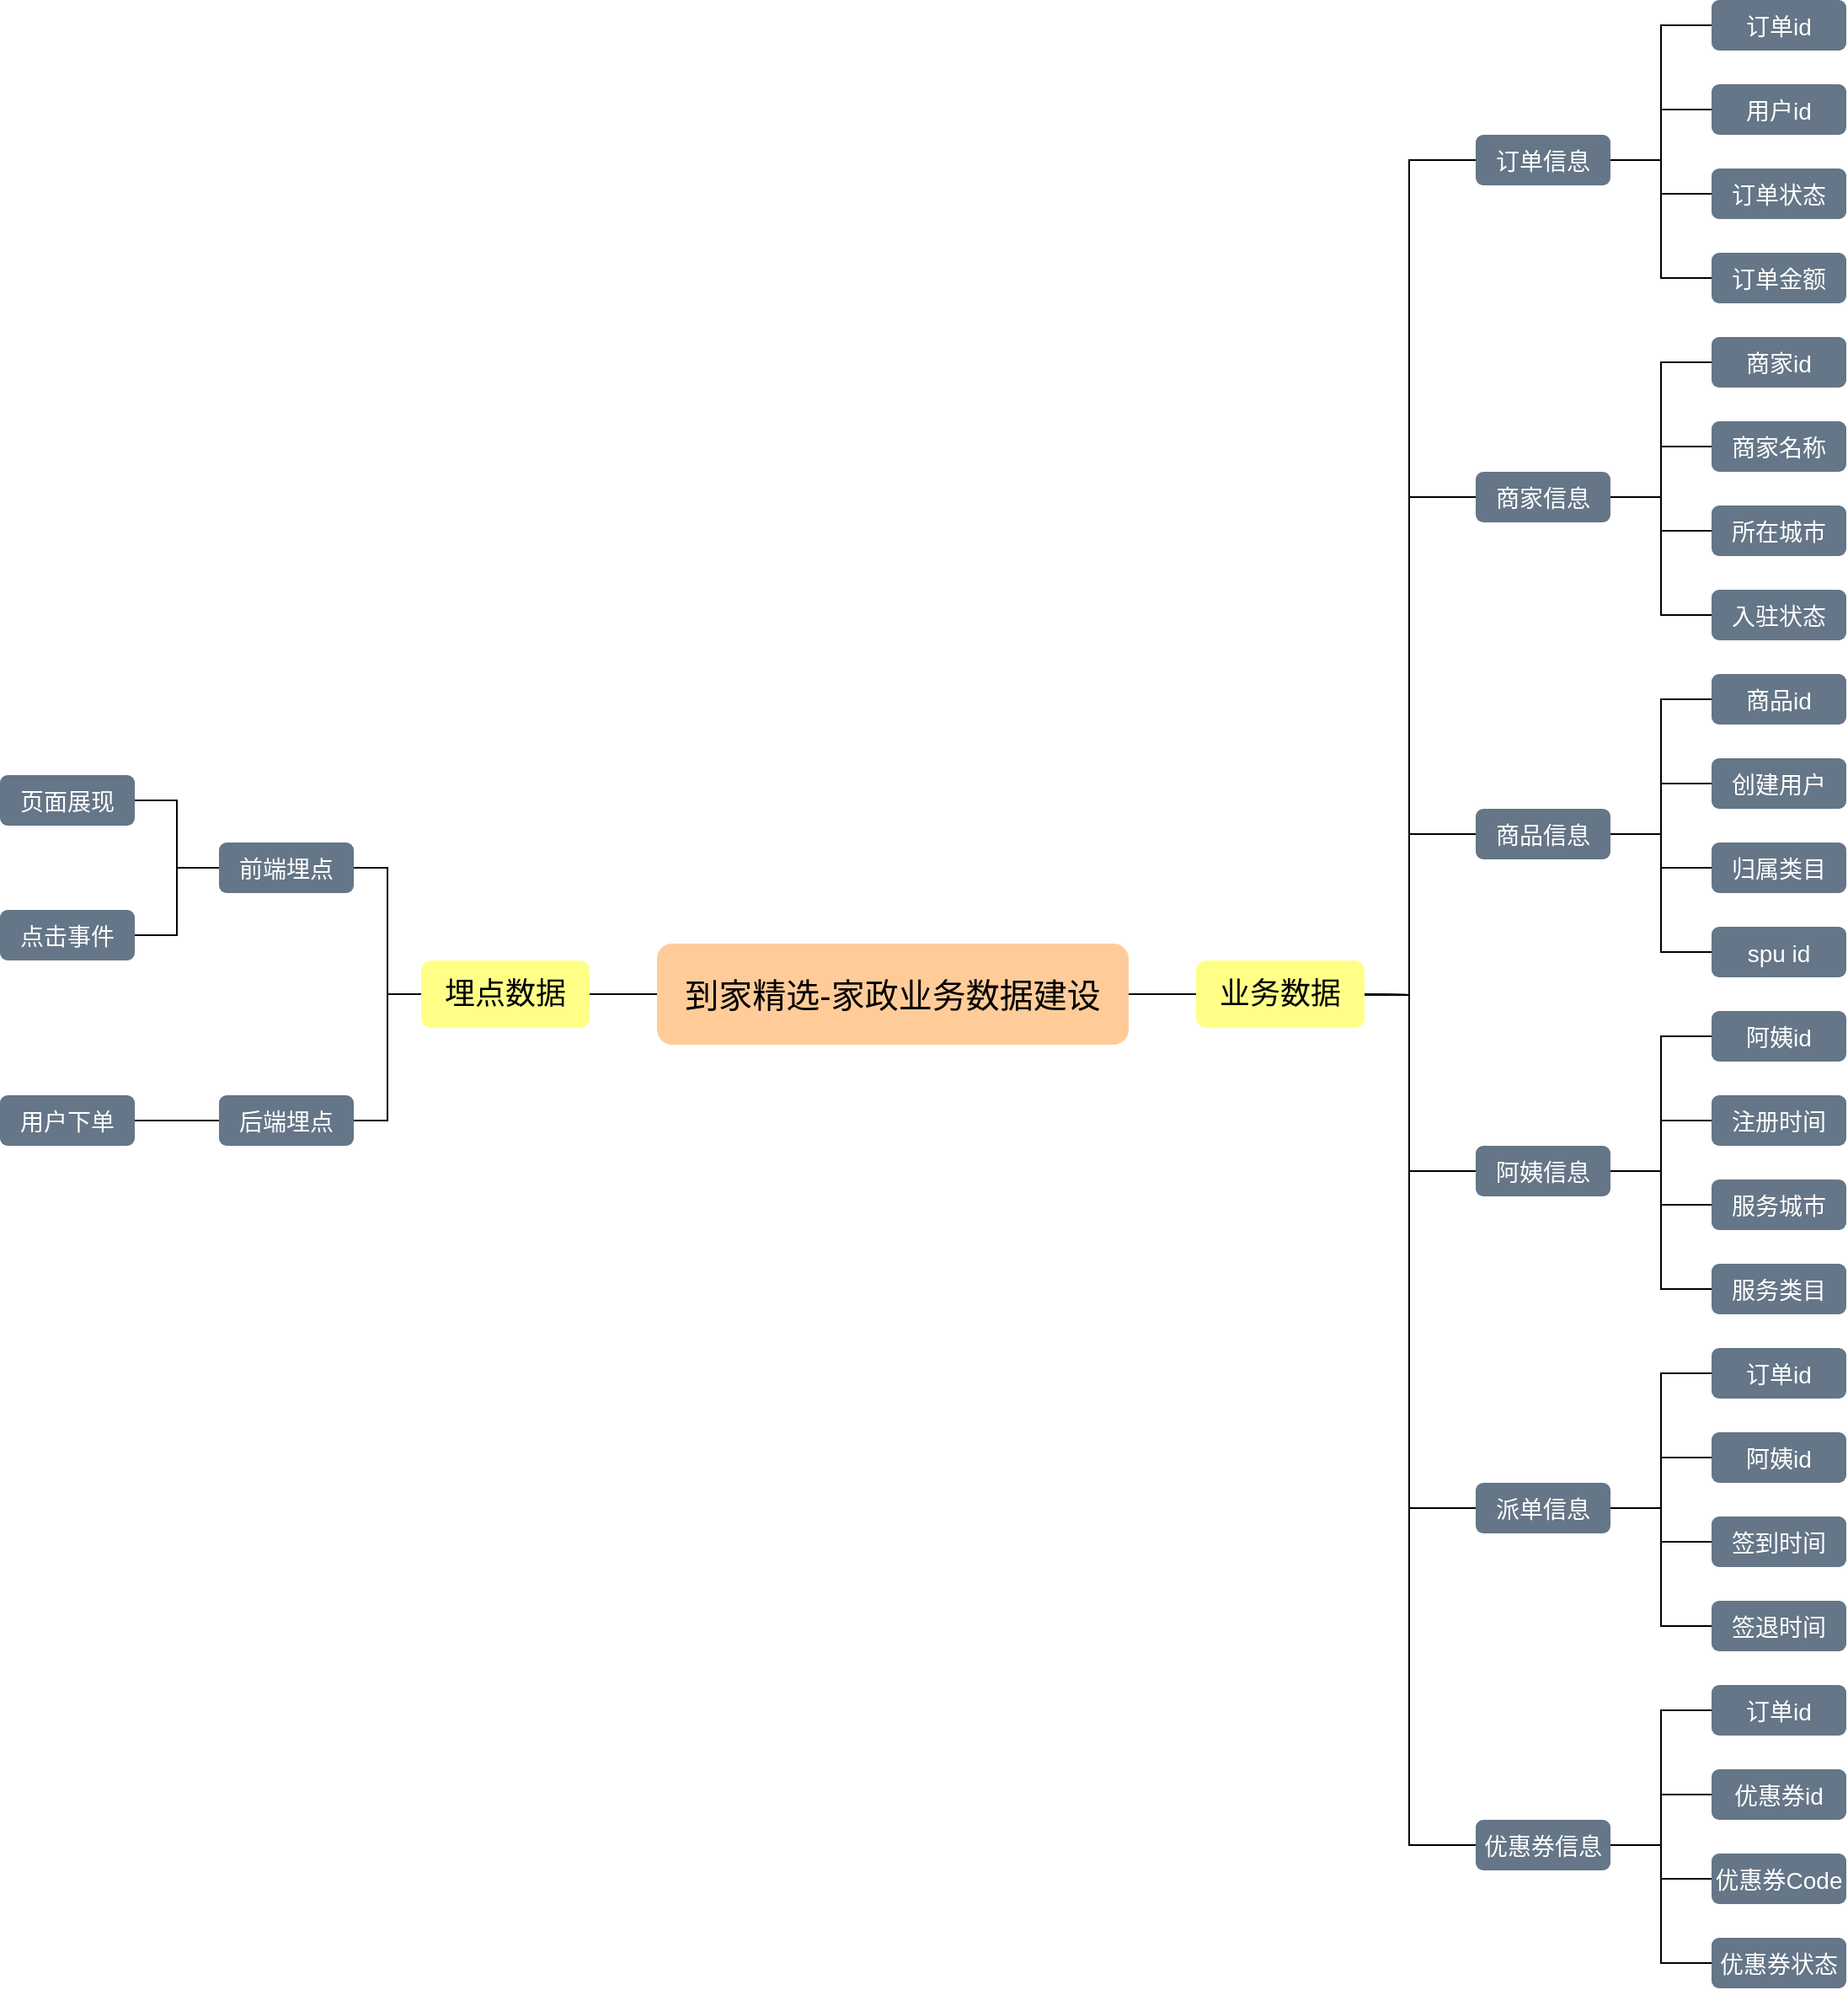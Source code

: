 <mxfile version="20.8.5" type="github" pages="3">
  <diagram id="voTOpp2yydBu0dY6nFDH" name="家政业务数据建设">
    <mxGraphModel dx="1853" dy="607" grid="1" gridSize="10" guides="1" tooltips="1" connect="1" arrows="0" fold="1" page="1" pageScale="1" pageWidth="827" pageHeight="1169" math="0" shadow="0">
      <root>
        <mxCell id="0" />
        <mxCell id="1" parent="0" />
        <mxCell id="2VdCbxfkRbpIIBaNWqWR-93" style="edgeStyle=orthogonalEdgeStyle;rounded=0;orthogonalLoop=1;jettySize=auto;html=1;exitX=1;exitY=0.5;exitDx=0;exitDy=0;entryX=0;entryY=0.5;entryDx=0;entryDy=0;fontSize=18;endArrow=none;endFill=0;strokeWidth=1;" parent="1" source="2VdCbxfkRbpIIBaNWqWR-2" target="2VdCbxfkRbpIIBaNWqWR-21" edge="1">
          <mxGeometry relative="1" as="geometry" />
        </mxCell>
        <mxCell id="2VdCbxfkRbpIIBaNWqWR-2" value="&lt;font style=&quot;font-size: 20px&quot;&gt;到家精选-家政业务数据建设&lt;/font&gt;" style="rounded=1;whiteSpace=wrap;html=1;fontSize=14;fillColor=#ffcc99;strokeColor=none;" parent="1" vertex="1">
          <mxGeometry x="300" y="620" width="280" height="60" as="geometry" />
        </mxCell>
        <mxCell id="2VdCbxfkRbpIIBaNWqWR-3" value="&lt;font style=&quot;font-size: 18px&quot;&gt;埋点数据&lt;/font&gt;" style="rounded=1;whiteSpace=wrap;html=1;fontSize=14;fillColor=#ffff88;strokeColor=none;" parent="1" vertex="1">
          <mxGeometry x="160" y="630" width="100" height="40" as="geometry" />
        </mxCell>
        <mxCell id="2VdCbxfkRbpIIBaNWqWR-4" value="&lt;font style=&quot;font-size: 14px&quot;&gt;前端埋点&lt;/font&gt;" style="rounded=1;whiteSpace=wrap;html=1;fontSize=18;fillColor=#647687;fontColor=#ffffff;strokeColor=none;" parent="1" vertex="1">
          <mxGeometry x="40" y="560" width="80" height="30" as="geometry" />
        </mxCell>
        <mxCell id="2VdCbxfkRbpIIBaNWqWR-5" value="&lt;font style=&quot;font-size: 14px&quot;&gt;后端埋点&lt;/font&gt;" style="rounded=1;whiteSpace=wrap;html=1;fontSize=18;fillColor=#647687;fontColor=#ffffff;strokeColor=none;" parent="1" vertex="1">
          <mxGeometry x="40" y="710" width="80" height="30" as="geometry" />
        </mxCell>
        <mxCell id="2VdCbxfkRbpIIBaNWqWR-10" value="&lt;font style=&quot;font-size: 14px&quot;&gt;页面展现&lt;/font&gt;" style="rounded=1;whiteSpace=wrap;html=1;fontSize=18;fillColor=#647687;fontColor=#ffffff;strokeColor=none;" parent="1" vertex="1">
          <mxGeometry x="-90" y="520" width="80" height="30" as="geometry" />
        </mxCell>
        <mxCell id="2VdCbxfkRbpIIBaNWqWR-11" value="&lt;font style=&quot;font-size: 14px&quot;&gt;点击事件&lt;/font&gt;" style="rounded=1;whiteSpace=wrap;html=1;fontSize=18;fillColor=#647687;fontColor=#ffffff;strokeColor=none;" parent="1" vertex="1">
          <mxGeometry x="-90" y="600" width="80" height="30" as="geometry" />
        </mxCell>
        <mxCell id="2VdCbxfkRbpIIBaNWqWR-12" value="&lt;font style=&quot;font-size: 14px&quot;&gt;用户下单&lt;/font&gt;" style="rounded=1;whiteSpace=wrap;html=1;fontSize=18;fillColor=#647687;fontColor=#ffffff;strokeColor=none;" parent="1" vertex="1">
          <mxGeometry x="-90" y="710" width="80" height="30" as="geometry" />
        </mxCell>
        <mxCell id="2VdCbxfkRbpIIBaNWqWR-15" value="" style="endArrow=none;html=1;rounded=0;fontSize=18;exitX=1;exitY=0.5;exitDx=0;exitDy=0;entryX=0;entryY=0.5;entryDx=0;entryDy=0;edgeStyle=orthogonalEdgeStyle;" parent="1" source="2VdCbxfkRbpIIBaNWqWR-10" target="2VdCbxfkRbpIIBaNWqWR-4" edge="1">
          <mxGeometry width="50" height="50" relative="1" as="geometry">
            <mxPoint x="370" y="630" as="sourcePoint" />
            <mxPoint x="420" y="580" as="targetPoint" />
          </mxGeometry>
        </mxCell>
        <mxCell id="2VdCbxfkRbpIIBaNWqWR-16" value="" style="endArrow=none;html=1;rounded=0;fontSize=18;exitX=1;exitY=0.5;exitDx=0;exitDy=0;entryX=0;entryY=0.5;entryDx=0;entryDy=0;edgeStyle=orthogonalEdgeStyle;" parent="1" source="2VdCbxfkRbpIIBaNWqWR-11" target="2VdCbxfkRbpIIBaNWqWR-4" edge="1">
          <mxGeometry width="50" height="50" relative="1" as="geometry">
            <mxPoint x="50" y="660" as="sourcePoint" />
            <mxPoint x="100" y="610" as="targetPoint" />
          </mxGeometry>
        </mxCell>
        <mxCell id="2VdCbxfkRbpIIBaNWqWR-17" value="" style="endArrow=none;html=1;rounded=0;fontSize=18;exitX=1;exitY=0.5;exitDx=0;exitDy=0;entryX=0;entryY=0.5;entryDx=0;entryDy=0;" parent="1" source="2VdCbxfkRbpIIBaNWqWR-12" target="2VdCbxfkRbpIIBaNWqWR-5" edge="1">
          <mxGeometry width="50" height="50" relative="1" as="geometry">
            <mxPoint x="50" y="810" as="sourcePoint" />
            <mxPoint x="100" y="760" as="targetPoint" />
          </mxGeometry>
        </mxCell>
        <mxCell id="2VdCbxfkRbpIIBaNWqWR-18" value="" style="endArrow=none;html=1;rounded=0;fontSize=18;exitX=1;exitY=0.5;exitDx=0;exitDy=0;entryX=0;entryY=0.5;entryDx=0;entryDy=0;edgeStyle=orthogonalEdgeStyle;" parent="1" source="2VdCbxfkRbpIIBaNWqWR-4" target="2VdCbxfkRbpIIBaNWqWR-3" edge="1">
          <mxGeometry width="50" height="50" relative="1" as="geometry">
            <mxPoint x="370" y="630" as="sourcePoint" />
            <mxPoint x="420" y="580" as="targetPoint" />
          </mxGeometry>
        </mxCell>
        <mxCell id="2VdCbxfkRbpIIBaNWqWR-19" value="" style="endArrow=none;html=1;rounded=0;fontSize=18;exitX=1;exitY=0.5;exitDx=0;exitDy=0;entryX=0;entryY=0.5;entryDx=0;entryDy=0;edgeStyle=orthogonalEdgeStyle;" parent="1" source="2VdCbxfkRbpIIBaNWqWR-5" target="2VdCbxfkRbpIIBaNWqWR-3" edge="1">
          <mxGeometry width="50" height="50" relative="1" as="geometry">
            <mxPoint x="370" y="630" as="sourcePoint" />
            <mxPoint x="420" y="580" as="targetPoint" />
          </mxGeometry>
        </mxCell>
        <mxCell id="2VdCbxfkRbpIIBaNWqWR-20" value="" style="endArrow=none;html=1;rounded=0;fontSize=18;exitX=1;exitY=0.5;exitDx=0;exitDy=0;entryX=0;entryY=0.5;entryDx=0;entryDy=0;" parent="1" source="2VdCbxfkRbpIIBaNWqWR-3" target="2VdCbxfkRbpIIBaNWqWR-2" edge="1">
          <mxGeometry width="50" height="50" relative="1" as="geometry">
            <mxPoint x="370" y="630" as="sourcePoint" />
            <mxPoint x="420" y="580" as="targetPoint" />
          </mxGeometry>
        </mxCell>
        <mxCell id="2VdCbxfkRbpIIBaNWqWR-94" style="edgeStyle=orthogonalEdgeStyle;rounded=0;orthogonalLoop=1;jettySize=auto;html=1;exitX=1;exitY=0.5;exitDx=0;exitDy=0;entryX=0;entryY=0.5;entryDx=0;entryDy=0;fontSize=18;endArrow=none;endFill=0;strokeWidth=1;" parent="1" target="2VdCbxfkRbpIIBaNWqWR-22" edge="1">
          <mxGeometry relative="1" as="geometry">
            <mxPoint x="706" y="650" as="sourcePoint" />
          </mxGeometry>
        </mxCell>
        <mxCell id="2VdCbxfkRbpIIBaNWqWR-95" style="edgeStyle=orthogonalEdgeStyle;rounded=0;orthogonalLoop=1;jettySize=auto;html=1;exitX=1;exitY=0.5;exitDx=0;exitDy=0;entryX=0;entryY=0.5;entryDx=0;entryDy=0;fontSize=18;endArrow=none;endFill=0;strokeWidth=1;" parent="1" target="2VdCbxfkRbpIIBaNWqWR-52" edge="1">
          <mxGeometry relative="1" as="geometry">
            <mxPoint x="706" y="650" as="sourcePoint" />
          </mxGeometry>
        </mxCell>
        <mxCell id="2VdCbxfkRbpIIBaNWqWR-96" style="edgeStyle=orthogonalEdgeStyle;rounded=0;orthogonalLoop=1;jettySize=auto;html=1;exitX=1;exitY=0.5;exitDx=0;exitDy=0;entryX=0;entryY=0.5;entryDx=0;entryDy=0;fontSize=18;endArrow=none;endFill=0;strokeWidth=1;" parent="1" target="2VdCbxfkRbpIIBaNWqWR-61" edge="1">
          <mxGeometry relative="1" as="geometry">
            <mxPoint x="706" y="650" as="sourcePoint" />
          </mxGeometry>
        </mxCell>
        <mxCell id="2VdCbxfkRbpIIBaNWqWR-97" style="edgeStyle=orthogonalEdgeStyle;rounded=0;orthogonalLoop=1;jettySize=auto;html=1;exitX=1;exitY=0.5;exitDx=0;exitDy=0;entryX=0;entryY=0.5;entryDx=0;entryDy=0;fontSize=18;endArrow=none;endFill=0;strokeWidth=1;" parent="1" target="2VdCbxfkRbpIIBaNWqWR-70" edge="1">
          <mxGeometry relative="1" as="geometry">
            <mxPoint x="706" y="650" as="sourcePoint" />
          </mxGeometry>
        </mxCell>
        <mxCell id="2VdCbxfkRbpIIBaNWqWR-98" style="edgeStyle=orthogonalEdgeStyle;rounded=0;orthogonalLoop=1;jettySize=auto;html=1;exitX=1;exitY=0.5;exitDx=0;exitDy=0;entryX=0;entryY=0.5;entryDx=0;entryDy=0;fontSize=18;endArrow=none;endFill=0;strokeWidth=1;" parent="1" target="2VdCbxfkRbpIIBaNWqWR-79" edge="1">
          <mxGeometry relative="1" as="geometry">
            <mxPoint x="706" y="650" as="sourcePoint" />
          </mxGeometry>
        </mxCell>
        <mxCell id="2VdCbxfkRbpIIBaNWqWR-99" style="edgeStyle=orthogonalEdgeStyle;rounded=0;orthogonalLoop=1;jettySize=auto;html=1;exitX=1;exitY=0.5;exitDx=0;exitDy=0;entryX=0;entryY=0.5;entryDx=0;entryDy=0;fontSize=18;endArrow=none;endFill=0;strokeWidth=1;" parent="1" target="2VdCbxfkRbpIIBaNWqWR-88" edge="1">
          <mxGeometry relative="1" as="geometry">
            <mxPoint x="706" y="650" as="sourcePoint" />
          </mxGeometry>
        </mxCell>
        <mxCell id="2VdCbxfkRbpIIBaNWqWR-21" value="&lt;font style=&quot;font-size: 18px&quot;&gt;业务数据&lt;/font&gt;" style="rounded=1;whiteSpace=wrap;html=1;fontSize=14;fillColor=#ffff88;strokeColor=none;" parent="1" vertex="1">
          <mxGeometry x="620" y="630" width="100" height="40" as="geometry" />
        </mxCell>
        <mxCell id="2VdCbxfkRbpIIBaNWqWR-35" style="edgeStyle=orthogonalEdgeStyle;rounded=0;orthogonalLoop=1;jettySize=auto;html=1;exitX=1;exitY=0.5;exitDx=0;exitDy=0;entryX=0;entryY=0.5;entryDx=0;entryDy=0;fontSize=18;endArrow=none;endFill=0;strokeWidth=1;" parent="1" source="2VdCbxfkRbpIIBaNWqWR-22" target="2VdCbxfkRbpIIBaNWqWR-29" edge="1">
          <mxGeometry relative="1" as="geometry" />
        </mxCell>
        <mxCell id="2VdCbxfkRbpIIBaNWqWR-36" style="edgeStyle=orthogonalEdgeStyle;rounded=0;orthogonalLoop=1;jettySize=auto;html=1;exitX=1;exitY=0.5;exitDx=0;exitDy=0;entryX=0;entryY=0.5;entryDx=0;entryDy=0;fontSize=18;endArrow=none;endFill=0;strokeWidth=1;" parent="1" source="2VdCbxfkRbpIIBaNWqWR-22" target="2VdCbxfkRbpIIBaNWqWR-30" edge="1">
          <mxGeometry relative="1" as="geometry" />
        </mxCell>
        <mxCell id="2VdCbxfkRbpIIBaNWqWR-37" style="edgeStyle=orthogonalEdgeStyle;rounded=0;orthogonalLoop=1;jettySize=auto;html=1;exitX=1;exitY=0.5;exitDx=0;exitDy=0;entryX=0;entryY=0.5;entryDx=0;entryDy=0;fontSize=18;endArrow=none;endFill=0;strokeWidth=1;" parent="1" source="2VdCbxfkRbpIIBaNWqWR-22" target="2VdCbxfkRbpIIBaNWqWR-31" edge="1">
          <mxGeometry relative="1" as="geometry" />
        </mxCell>
        <mxCell id="2VdCbxfkRbpIIBaNWqWR-38" style="edgeStyle=orthogonalEdgeStyle;rounded=0;orthogonalLoop=1;jettySize=auto;html=1;exitX=1;exitY=0.5;exitDx=0;exitDy=0;entryX=0;entryY=0.5;entryDx=0;entryDy=0;fontSize=18;endArrow=none;endFill=0;strokeWidth=1;" parent="1" source="2VdCbxfkRbpIIBaNWqWR-22" target="2VdCbxfkRbpIIBaNWqWR-32" edge="1">
          <mxGeometry relative="1" as="geometry" />
        </mxCell>
        <mxCell id="2VdCbxfkRbpIIBaNWqWR-22" value="&lt;font style=&quot;font-size: 14px&quot;&gt;订单信息&lt;/font&gt;" style="rounded=1;whiteSpace=wrap;html=1;fontSize=18;fillColor=#647687;fontColor=#ffffff;strokeColor=none;" parent="1" vertex="1">
          <mxGeometry x="786" y="140" width="80" height="30" as="geometry" />
        </mxCell>
        <mxCell id="2VdCbxfkRbpIIBaNWqWR-29" value="&lt;font style=&quot;font-size: 14px&quot;&gt;订单id&lt;/font&gt;" style="rounded=1;whiteSpace=wrap;html=1;fontSize=18;fillColor=#647687;fontColor=#ffffff;strokeColor=none;" parent="1" vertex="1">
          <mxGeometry x="926" y="60" width="80" height="30" as="geometry" />
        </mxCell>
        <mxCell id="2VdCbxfkRbpIIBaNWqWR-30" value="&lt;font style=&quot;font-size: 14px&quot;&gt;用户id&lt;/font&gt;" style="rounded=1;whiteSpace=wrap;html=1;fontSize=18;fillColor=#647687;fontColor=#ffffff;strokeColor=none;" parent="1" vertex="1">
          <mxGeometry x="926" y="110" width="80" height="30" as="geometry" />
        </mxCell>
        <mxCell id="2VdCbxfkRbpIIBaNWqWR-31" value="&lt;font style=&quot;font-size: 14px&quot;&gt;订单状态&lt;/font&gt;" style="rounded=1;whiteSpace=wrap;html=1;fontSize=18;fillColor=#647687;fontColor=#ffffff;strokeColor=none;" parent="1" vertex="1">
          <mxGeometry x="926" y="160" width="80" height="30" as="geometry" />
        </mxCell>
        <mxCell id="2VdCbxfkRbpIIBaNWqWR-32" value="&lt;font style=&quot;font-size: 14px&quot;&gt;订单金额&lt;/font&gt;" style="rounded=1;whiteSpace=wrap;html=1;fontSize=18;fillColor=#647687;fontColor=#ffffff;strokeColor=none;" parent="1" vertex="1">
          <mxGeometry x="926" y="210" width="80" height="30" as="geometry" />
        </mxCell>
        <mxCell id="2VdCbxfkRbpIIBaNWqWR-48" style="edgeStyle=orthogonalEdgeStyle;rounded=0;orthogonalLoop=1;jettySize=auto;html=1;exitX=1;exitY=0.5;exitDx=0;exitDy=0;entryX=0;entryY=0.5;entryDx=0;entryDy=0;fontSize=18;endArrow=none;endFill=0;strokeWidth=1;fillColor=#647687;strokeColor=default;" parent="1" source="2VdCbxfkRbpIIBaNWqWR-52" target="2VdCbxfkRbpIIBaNWqWR-53" edge="1">
          <mxGeometry relative="1" as="geometry" />
        </mxCell>
        <mxCell id="2VdCbxfkRbpIIBaNWqWR-49" style="edgeStyle=orthogonalEdgeStyle;rounded=0;orthogonalLoop=1;jettySize=auto;html=1;exitX=1;exitY=0.5;exitDx=0;exitDy=0;entryX=0;entryY=0.5;entryDx=0;entryDy=0;fontSize=18;endArrow=none;endFill=0;strokeWidth=1;fillColor=#647687;strokeColor=default;" parent="1" source="2VdCbxfkRbpIIBaNWqWR-52" target="2VdCbxfkRbpIIBaNWqWR-54" edge="1">
          <mxGeometry relative="1" as="geometry" />
        </mxCell>
        <mxCell id="2VdCbxfkRbpIIBaNWqWR-50" style="edgeStyle=orthogonalEdgeStyle;rounded=0;orthogonalLoop=1;jettySize=auto;html=1;exitX=1;exitY=0.5;exitDx=0;exitDy=0;entryX=0;entryY=0.5;entryDx=0;entryDy=0;fontSize=18;endArrow=none;endFill=0;strokeWidth=1;fillColor=#647687;strokeColor=default;" parent="1" source="2VdCbxfkRbpIIBaNWqWR-52" target="2VdCbxfkRbpIIBaNWqWR-55" edge="1">
          <mxGeometry relative="1" as="geometry" />
        </mxCell>
        <mxCell id="2VdCbxfkRbpIIBaNWqWR-51" style="edgeStyle=orthogonalEdgeStyle;rounded=0;orthogonalLoop=1;jettySize=auto;html=1;exitX=1;exitY=0.5;exitDx=0;exitDy=0;entryX=0;entryY=0.5;entryDx=0;entryDy=0;fontSize=18;endArrow=none;endFill=0;strokeWidth=1;fillColor=#647687;strokeColor=default;" parent="1" source="2VdCbxfkRbpIIBaNWqWR-52" target="2VdCbxfkRbpIIBaNWqWR-56" edge="1">
          <mxGeometry relative="1" as="geometry" />
        </mxCell>
        <mxCell id="2VdCbxfkRbpIIBaNWqWR-52" value="&lt;font style=&quot;font-size: 14px&quot;&gt;商家信息&lt;/font&gt;" style="rounded=1;whiteSpace=wrap;html=1;fontSize=18;fillColor=#647687;fontColor=#ffffff;strokeColor=none;" parent="1" vertex="1">
          <mxGeometry x="786" y="340" width="80" height="30" as="geometry" />
        </mxCell>
        <mxCell id="2VdCbxfkRbpIIBaNWqWR-53" value="&lt;font style=&quot;font-size: 14px&quot;&gt;商家id&lt;/font&gt;" style="rounded=1;whiteSpace=wrap;html=1;fontSize=18;fillColor=#647687;fontColor=#ffffff;strokeColor=none;" parent="1" vertex="1">
          <mxGeometry x="926" y="260" width="80" height="30" as="geometry" />
        </mxCell>
        <mxCell id="2VdCbxfkRbpIIBaNWqWR-54" value="&lt;span style=&quot;font-size: 14px&quot;&gt;商家名称&lt;/span&gt;" style="rounded=1;whiteSpace=wrap;html=1;fontSize=18;fillColor=#647687;fontColor=#ffffff;strokeColor=none;" parent="1" vertex="1">
          <mxGeometry x="926" y="310" width="80" height="30" as="geometry" />
        </mxCell>
        <mxCell id="2VdCbxfkRbpIIBaNWqWR-55" value="&lt;font style=&quot;font-size: 14px&quot;&gt;所在城市&lt;/font&gt;" style="rounded=1;whiteSpace=wrap;html=1;fontSize=18;fillColor=#647687;fontColor=#ffffff;strokeColor=none;" parent="1" vertex="1">
          <mxGeometry x="926" y="360" width="80" height="30" as="geometry" />
        </mxCell>
        <mxCell id="2VdCbxfkRbpIIBaNWqWR-56" value="&lt;span style=&quot;font-size: 14px&quot;&gt;入驻状态&lt;/span&gt;" style="rounded=1;whiteSpace=wrap;html=1;fontSize=18;fillColor=#647687;fontColor=#ffffff;strokeColor=none;" parent="1" vertex="1">
          <mxGeometry x="926" y="410" width="80" height="30" as="geometry" />
        </mxCell>
        <mxCell id="2VdCbxfkRbpIIBaNWqWR-57" style="edgeStyle=orthogonalEdgeStyle;rounded=0;orthogonalLoop=1;jettySize=auto;html=1;exitX=1;exitY=0.5;exitDx=0;exitDy=0;entryX=0;entryY=0.5;entryDx=0;entryDy=0;fontSize=18;endArrow=none;endFill=0;strokeWidth=1;fillColor=#647687;strokeColor=default;" parent="1" source="2VdCbxfkRbpIIBaNWqWR-61" target="2VdCbxfkRbpIIBaNWqWR-62" edge="1">
          <mxGeometry relative="1" as="geometry" />
        </mxCell>
        <mxCell id="2VdCbxfkRbpIIBaNWqWR-58" style="edgeStyle=orthogonalEdgeStyle;rounded=0;orthogonalLoop=1;jettySize=auto;html=1;exitX=1;exitY=0.5;exitDx=0;exitDy=0;entryX=0;entryY=0.5;entryDx=0;entryDy=0;fontSize=18;endArrow=none;endFill=0;strokeWidth=1;fillColor=#647687;strokeColor=default;" parent="1" source="2VdCbxfkRbpIIBaNWqWR-61" target="2VdCbxfkRbpIIBaNWqWR-63" edge="1">
          <mxGeometry relative="1" as="geometry" />
        </mxCell>
        <mxCell id="2VdCbxfkRbpIIBaNWqWR-59" style="edgeStyle=orthogonalEdgeStyle;rounded=0;orthogonalLoop=1;jettySize=auto;html=1;exitX=1;exitY=0.5;exitDx=0;exitDy=0;entryX=0;entryY=0.5;entryDx=0;entryDy=0;fontSize=18;endArrow=none;endFill=0;strokeWidth=1;fillColor=#647687;strokeColor=default;" parent="1" source="2VdCbxfkRbpIIBaNWqWR-61" target="2VdCbxfkRbpIIBaNWqWR-64" edge="1">
          <mxGeometry relative="1" as="geometry" />
        </mxCell>
        <mxCell id="2VdCbxfkRbpIIBaNWqWR-60" style="edgeStyle=orthogonalEdgeStyle;rounded=0;orthogonalLoop=1;jettySize=auto;html=1;exitX=1;exitY=0.5;exitDx=0;exitDy=0;entryX=0;entryY=0.5;entryDx=0;entryDy=0;fontSize=18;endArrow=none;endFill=0;strokeWidth=1;fillColor=#647687;strokeColor=default;" parent="1" source="2VdCbxfkRbpIIBaNWqWR-61" target="2VdCbxfkRbpIIBaNWqWR-65" edge="1">
          <mxGeometry relative="1" as="geometry" />
        </mxCell>
        <mxCell id="2VdCbxfkRbpIIBaNWqWR-61" value="&lt;font style=&quot;font-size: 14px&quot;&gt;商品信息&lt;/font&gt;" style="rounded=1;whiteSpace=wrap;html=1;fontSize=18;fillColor=#647687;fontColor=#ffffff;strokeColor=none;" parent="1" vertex="1">
          <mxGeometry x="786" y="540" width="80" height="30" as="geometry" />
        </mxCell>
        <mxCell id="2VdCbxfkRbpIIBaNWqWR-62" value="&lt;font style=&quot;font-size: 14px&quot;&gt;商品id&lt;/font&gt;" style="rounded=1;whiteSpace=wrap;html=1;fontSize=18;fillColor=#647687;fontColor=#ffffff;strokeColor=none;" parent="1" vertex="1">
          <mxGeometry x="926" y="460" width="80" height="30" as="geometry" />
        </mxCell>
        <mxCell id="2VdCbxfkRbpIIBaNWqWR-63" value="&lt;span style=&quot;font-size: 14px&quot;&gt;创建用户&lt;/span&gt;" style="rounded=1;whiteSpace=wrap;html=1;fontSize=18;fillColor=#647687;fontColor=#ffffff;strokeColor=none;" parent="1" vertex="1">
          <mxGeometry x="926" y="510" width="80" height="30" as="geometry" />
        </mxCell>
        <mxCell id="2VdCbxfkRbpIIBaNWqWR-64" value="&lt;span style=&quot;font-size: 14px&quot;&gt;归属类目&lt;/span&gt;" style="rounded=1;whiteSpace=wrap;html=1;fontSize=18;fillColor=#647687;fontColor=#ffffff;strokeColor=none;" parent="1" vertex="1">
          <mxGeometry x="926" y="560" width="80" height="30" as="geometry" />
        </mxCell>
        <mxCell id="2VdCbxfkRbpIIBaNWqWR-65" value="&lt;span style=&quot;font-size: 14px&quot;&gt;spu id&lt;/span&gt;" style="rounded=1;whiteSpace=wrap;html=1;fontSize=18;fillColor=#647687;fontColor=#ffffff;strokeColor=none;" parent="1" vertex="1">
          <mxGeometry x="926" y="610" width="80" height="30" as="geometry" />
        </mxCell>
        <mxCell id="2VdCbxfkRbpIIBaNWqWR-66" style="edgeStyle=orthogonalEdgeStyle;rounded=0;orthogonalLoop=1;jettySize=auto;html=1;exitX=1;exitY=0.5;exitDx=0;exitDy=0;entryX=0;entryY=0.5;entryDx=0;entryDy=0;fontSize=18;endArrow=none;endFill=0;strokeWidth=1;fillColor=#647687;strokeColor=default;" parent="1" source="2VdCbxfkRbpIIBaNWqWR-70" target="2VdCbxfkRbpIIBaNWqWR-71" edge="1">
          <mxGeometry relative="1" as="geometry" />
        </mxCell>
        <mxCell id="2VdCbxfkRbpIIBaNWqWR-67" style="edgeStyle=orthogonalEdgeStyle;rounded=0;orthogonalLoop=1;jettySize=auto;html=1;exitX=1;exitY=0.5;exitDx=0;exitDy=0;entryX=0;entryY=0.5;entryDx=0;entryDy=0;fontSize=18;endArrow=none;endFill=0;strokeWidth=1;fillColor=#647687;strokeColor=default;" parent="1" source="2VdCbxfkRbpIIBaNWqWR-70" target="2VdCbxfkRbpIIBaNWqWR-72" edge="1">
          <mxGeometry relative="1" as="geometry" />
        </mxCell>
        <mxCell id="2VdCbxfkRbpIIBaNWqWR-68" style="edgeStyle=orthogonalEdgeStyle;rounded=0;orthogonalLoop=1;jettySize=auto;html=1;exitX=1;exitY=0.5;exitDx=0;exitDy=0;entryX=0;entryY=0.5;entryDx=0;entryDy=0;fontSize=18;endArrow=none;endFill=0;strokeWidth=1;fillColor=#647687;strokeColor=default;" parent="1" source="2VdCbxfkRbpIIBaNWqWR-70" target="2VdCbxfkRbpIIBaNWqWR-73" edge="1">
          <mxGeometry relative="1" as="geometry" />
        </mxCell>
        <mxCell id="2VdCbxfkRbpIIBaNWqWR-69" style="edgeStyle=orthogonalEdgeStyle;rounded=0;orthogonalLoop=1;jettySize=auto;html=1;exitX=1;exitY=0.5;exitDx=0;exitDy=0;entryX=0;entryY=0.5;entryDx=0;entryDy=0;fontSize=18;endArrow=none;endFill=0;strokeWidth=1;fillColor=#647687;strokeColor=default;" parent="1" source="2VdCbxfkRbpIIBaNWqWR-70" target="2VdCbxfkRbpIIBaNWqWR-74" edge="1">
          <mxGeometry relative="1" as="geometry" />
        </mxCell>
        <mxCell id="2VdCbxfkRbpIIBaNWqWR-70" value="&lt;font style=&quot;font-size: 14px&quot;&gt;阿姨信息&lt;/font&gt;" style="rounded=1;whiteSpace=wrap;html=1;fontSize=18;fillColor=#647687;fontColor=#ffffff;strokeColor=none;" parent="1" vertex="1">
          <mxGeometry x="786" y="740" width="80" height="30" as="geometry" />
        </mxCell>
        <mxCell id="2VdCbxfkRbpIIBaNWqWR-71" value="&lt;span style=&quot;font-size: 14px&quot;&gt;阿姨id&lt;/span&gt;" style="rounded=1;whiteSpace=wrap;html=1;fontSize=18;fillColor=#647687;fontColor=#ffffff;strokeColor=none;" parent="1" vertex="1">
          <mxGeometry x="926" y="660" width="80" height="30" as="geometry" />
        </mxCell>
        <mxCell id="2VdCbxfkRbpIIBaNWqWR-72" value="&lt;span style=&quot;font-size: 14px&quot;&gt;注册时间&lt;/span&gt;" style="rounded=1;whiteSpace=wrap;html=1;fontSize=18;fillColor=#647687;fontColor=#ffffff;strokeColor=none;" parent="1" vertex="1">
          <mxGeometry x="926" y="710" width="80" height="30" as="geometry" />
        </mxCell>
        <mxCell id="2VdCbxfkRbpIIBaNWqWR-73" value="&lt;span style=&quot;font-size: 14px&quot;&gt;服务城市&lt;/span&gt;" style="rounded=1;whiteSpace=wrap;html=1;fontSize=18;fillColor=#647687;fontColor=#ffffff;strokeColor=none;" parent="1" vertex="1">
          <mxGeometry x="926" y="760" width="80" height="30" as="geometry" />
        </mxCell>
        <mxCell id="2VdCbxfkRbpIIBaNWqWR-74" value="&lt;span style=&quot;font-size: 14px&quot;&gt;服务类目&lt;/span&gt;" style="rounded=1;whiteSpace=wrap;html=1;fontSize=18;fillColor=#647687;fontColor=#ffffff;strokeColor=none;" parent="1" vertex="1">
          <mxGeometry x="926" y="810" width="80" height="30" as="geometry" />
        </mxCell>
        <mxCell id="2VdCbxfkRbpIIBaNWqWR-75" style="edgeStyle=orthogonalEdgeStyle;rounded=0;orthogonalLoop=1;jettySize=auto;html=1;exitX=1;exitY=0.5;exitDx=0;exitDy=0;entryX=0;entryY=0.5;entryDx=0;entryDy=0;fontSize=18;endArrow=none;endFill=0;strokeWidth=1;fillColor=#647687;strokeColor=default;" parent="1" source="2VdCbxfkRbpIIBaNWqWR-79" target="2VdCbxfkRbpIIBaNWqWR-80" edge="1">
          <mxGeometry relative="1" as="geometry" />
        </mxCell>
        <mxCell id="2VdCbxfkRbpIIBaNWqWR-76" style="edgeStyle=orthogonalEdgeStyle;rounded=0;orthogonalLoop=1;jettySize=auto;html=1;exitX=1;exitY=0.5;exitDx=0;exitDy=0;entryX=0;entryY=0.5;entryDx=0;entryDy=0;fontSize=18;endArrow=none;endFill=0;strokeWidth=1;fillColor=#647687;strokeColor=default;" parent="1" source="2VdCbxfkRbpIIBaNWqWR-79" target="2VdCbxfkRbpIIBaNWqWR-81" edge="1">
          <mxGeometry relative="1" as="geometry" />
        </mxCell>
        <mxCell id="2VdCbxfkRbpIIBaNWqWR-77" style="edgeStyle=orthogonalEdgeStyle;rounded=0;orthogonalLoop=1;jettySize=auto;html=1;exitX=1;exitY=0.5;exitDx=0;exitDy=0;entryX=0;entryY=0.5;entryDx=0;entryDy=0;fontSize=18;endArrow=none;endFill=0;strokeWidth=1;fillColor=#647687;strokeColor=default;" parent="1" source="2VdCbxfkRbpIIBaNWqWR-79" target="2VdCbxfkRbpIIBaNWqWR-82" edge="1">
          <mxGeometry relative="1" as="geometry" />
        </mxCell>
        <mxCell id="2VdCbxfkRbpIIBaNWqWR-78" style="edgeStyle=orthogonalEdgeStyle;rounded=0;orthogonalLoop=1;jettySize=auto;html=1;exitX=1;exitY=0.5;exitDx=0;exitDy=0;entryX=0;entryY=0.5;entryDx=0;entryDy=0;fontSize=18;endArrow=none;endFill=0;strokeWidth=1;fillColor=#647687;strokeColor=default;" parent="1" source="2VdCbxfkRbpIIBaNWqWR-79" target="2VdCbxfkRbpIIBaNWqWR-83" edge="1">
          <mxGeometry relative="1" as="geometry" />
        </mxCell>
        <mxCell id="2VdCbxfkRbpIIBaNWqWR-79" value="&lt;font style=&quot;font-size: 14px&quot;&gt;派单信息&lt;/font&gt;" style="rounded=1;whiteSpace=wrap;html=1;fontSize=18;fillColor=#647687;fontColor=#ffffff;strokeColor=none;" parent="1" vertex="1">
          <mxGeometry x="786" y="940" width="80" height="30" as="geometry" />
        </mxCell>
        <mxCell id="2VdCbxfkRbpIIBaNWqWR-80" value="&lt;span style=&quot;font-size: 14px&quot;&gt;订单id&lt;/span&gt;" style="rounded=1;whiteSpace=wrap;html=1;fontSize=18;fillColor=#647687;fontColor=#ffffff;strokeColor=none;" parent="1" vertex="1">
          <mxGeometry x="926" y="860" width="80" height="30" as="geometry" />
        </mxCell>
        <mxCell id="2VdCbxfkRbpIIBaNWqWR-81" value="&lt;span style=&quot;font-size: 14px&quot;&gt;阿姨id&lt;/span&gt;" style="rounded=1;whiteSpace=wrap;html=1;fontSize=18;fillColor=#647687;fontColor=#ffffff;strokeColor=none;" parent="1" vertex="1">
          <mxGeometry x="926" y="910" width="80" height="30" as="geometry" />
        </mxCell>
        <mxCell id="2VdCbxfkRbpIIBaNWqWR-82" value="&lt;span style=&quot;font-size: 14px&quot;&gt;签到时间&lt;/span&gt;" style="rounded=1;whiteSpace=wrap;html=1;fontSize=18;fillColor=#647687;fontColor=#ffffff;strokeColor=none;" parent="1" vertex="1">
          <mxGeometry x="926" y="960" width="80" height="30" as="geometry" />
        </mxCell>
        <mxCell id="2VdCbxfkRbpIIBaNWqWR-83" value="&lt;span style=&quot;font-size: 14px&quot;&gt;签退时间&lt;/span&gt;" style="rounded=1;whiteSpace=wrap;html=1;fontSize=18;fillColor=#647687;fontColor=#ffffff;strokeColor=none;" parent="1" vertex="1">
          <mxGeometry x="926" y="1010" width="80" height="30" as="geometry" />
        </mxCell>
        <mxCell id="2VdCbxfkRbpIIBaNWqWR-84" style="edgeStyle=orthogonalEdgeStyle;rounded=0;orthogonalLoop=1;jettySize=auto;html=1;exitX=1;exitY=0.5;exitDx=0;exitDy=0;entryX=0;entryY=0.5;entryDx=0;entryDy=0;fontSize=18;endArrow=none;endFill=0;strokeWidth=1;fillColor=#647687;strokeColor=default;" parent="1" source="2VdCbxfkRbpIIBaNWqWR-88" target="2VdCbxfkRbpIIBaNWqWR-89" edge="1">
          <mxGeometry relative="1" as="geometry" />
        </mxCell>
        <mxCell id="2VdCbxfkRbpIIBaNWqWR-85" style="edgeStyle=orthogonalEdgeStyle;rounded=0;orthogonalLoop=1;jettySize=auto;html=1;exitX=1;exitY=0.5;exitDx=0;exitDy=0;entryX=0;entryY=0.5;entryDx=0;entryDy=0;fontSize=18;endArrow=none;endFill=0;strokeWidth=1;fillColor=#647687;strokeColor=default;" parent="1" source="2VdCbxfkRbpIIBaNWqWR-88" target="2VdCbxfkRbpIIBaNWqWR-90" edge="1">
          <mxGeometry relative="1" as="geometry" />
        </mxCell>
        <mxCell id="2VdCbxfkRbpIIBaNWqWR-86" style="edgeStyle=orthogonalEdgeStyle;rounded=0;orthogonalLoop=1;jettySize=auto;html=1;exitX=1;exitY=0.5;exitDx=0;exitDy=0;entryX=0;entryY=0.5;entryDx=0;entryDy=0;fontSize=18;endArrow=none;endFill=0;strokeWidth=1;fillColor=#647687;strokeColor=default;" parent="1" source="2VdCbxfkRbpIIBaNWqWR-88" target="2VdCbxfkRbpIIBaNWqWR-91" edge="1">
          <mxGeometry relative="1" as="geometry" />
        </mxCell>
        <mxCell id="2VdCbxfkRbpIIBaNWqWR-87" style="edgeStyle=orthogonalEdgeStyle;rounded=0;orthogonalLoop=1;jettySize=auto;html=1;exitX=1;exitY=0.5;exitDx=0;exitDy=0;entryX=0;entryY=0.5;entryDx=0;entryDy=0;fontSize=18;endArrow=none;endFill=0;strokeWidth=1;fillColor=#647687;strokeColor=default;" parent="1" source="2VdCbxfkRbpIIBaNWqWR-88" target="2VdCbxfkRbpIIBaNWqWR-92" edge="1">
          <mxGeometry relative="1" as="geometry" />
        </mxCell>
        <mxCell id="2VdCbxfkRbpIIBaNWqWR-88" value="&lt;font style=&quot;font-size: 14px&quot;&gt;优惠券信息&lt;/font&gt;" style="rounded=1;whiteSpace=wrap;html=1;fontSize=18;fillColor=#647687;fontColor=#ffffff;strokeColor=none;" parent="1" vertex="1">
          <mxGeometry x="786" y="1140" width="80" height="30" as="geometry" />
        </mxCell>
        <mxCell id="2VdCbxfkRbpIIBaNWqWR-89" value="&lt;span style=&quot;font-size: 14px&quot;&gt;订单id&lt;/span&gt;" style="rounded=1;whiteSpace=wrap;html=1;fontSize=18;fillColor=#647687;fontColor=#ffffff;strokeColor=none;" parent="1" vertex="1">
          <mxGeometry x="926" y="1060" width="80" height="30" as="geometry" />
        </mxCell>
        <mxCell id="2VdCbxfkRbpIIBaNWqWR-90" value="&lt;span style=&quot;font-size: 14px&quot;&gt;优惠券id&lt;/span&gt;" style="rounded=1;whiteSpace=wrap;html=1;fontSize=18;fillColor=#647687;fontColor=#ffffff;strokeColor=none;" parent="1" vertex="1">
          <mxGeometry x="926" y="1110" width="80" height="30" as="geometry" />
        </mxCell>
        <mxCell id="2VdCbxfkRbpIIBaNWqWR-91" value="&lt;span style=&quot;font-size: 14px&quot;&gt;优惠券Code&lt;/span&gt;" style="rounded=1;whiteSpace=wrap;html=1;fontSize=18;fillColor=#647687;fontColor=#ffffff;strokeColor=none;" parent="1" vertex="1">
          <mxGeometry x="926" y="1160" width="80" height="30" as="geometry" />
        </mxCell>
        <mxCell id="2VdCbxfkRbpIIBaNWqWR-92" value="&lt;span style=&quot;font-size: 14px&quot;&gt;优惠券状态&lt;/span&gt;" style="rounded=1;whiteSpace=wrap;html=1;fontSize=18;fillColor=#647687;fontColor=#ffffff;strokeColor=none;" parent="1" vertex="1">
          <mxGeometry x="926" y="1210" width="80" height="30" as="geometry" />
        </mxCell>
      </root>
    </mxGraphModel>
  </diagram>
  <diagram id="bvFRs3E_HvIgvcrTel8m" name="到家精选整体业务流程">
    <mxGraphModel dx="2007" dy="714" grid="0" gridSize="10" guides="1" tooltips="1" connect="1" arrows="1" fold="1" page="0" pageScale="1" pageWidth="827" pageHeight="1169" math="0" shadow="0">
      <root>
        <mxCell id="lLhhJTs_BIhwE86VHp67-0" />
        <mxCell id="lLhhJTs_BIhwE86VHp67-1" parent="lLhhJTs_BIhwE86VHp67-0" />
        <mxCell id="lLhhJTs_BIhwE86VHp67-60" value="" style="rounded=0;whiteSpace=wrap;html=1;dashed=1;fontSize=14;fillColor=none;" parent="lLhhJTs_BIhwE86VHp67-1" vertex="1">
          <mxGeometry x="436" y="432" width="130" height="51" as="geometry" />
        </mxCell>
        <mxCell id="lLhhJTs_BIhwE86VHp67-32" value="" style="rounded=0;whiteSpace=wrap;html=1;fontSize=14;dashed=1;fillColor=none;" parent="lLhhJTs_BIhwE86VHp67-1" vertex="1">
          <mxGeometry x="577" y="142" width="206" height="58" as="geometry" />
        </mxCell>
        <mxCell id="lLhhJTs_BIhwE86VHp67-13" style="edgeStyle=orthogonalEdgeStyle;rounded=0;orthogonalLoop=1;jettySize=auto;html=1;exitX=1;exitY=0.333;exitDx=0;exitDy=0;exitPerimeter=0;entryX=0;entryY=0.5;entryDx=0;entryDy=0;fontSize=14;" parent="lLhhJTs_BIhwE86VHp67-1" source="lLhhJTs_BIhwE86VHp67-2" target="lLhhJTs_BIhwE86VHp67-7" edge="1">
          <mxGeometry relative="1" as="geometry" />
        </mxCell>
        <mxCell id="lLhhJTs_BIhwE86VHp67-2" value="&lt;font style=&quot;font-size: 14px&quot;&gt;用户&lt;/font&gt;" style="shape=umlActor;verticalLabelPosition=bottom;verticalAlign=top;html=1;outlineConnect=0;" parent="lLhhJTs_BIhwE86VHp67-1" vertex="1">
          <mxGeometry x="-44" y="200" width="30" height="60" as="geometry" />
        </mxCell>
        <mxCell id="lLhhJTs_BIhwE86VHp67-14" style="edgeStyle=orthogonalEdgeStyle;rounded=0;orthogonalLoop=1;jettySize=auto;html=1;exitX=1;exitY=0.5;exitDx=0;exitDy=0;entryX=0;entryY=0.5;entryDx=0;entryDy=0;fontSize=14;" parent="lLhhJTs_BIhwE86VHp67-1" source="lLhhJTs_BIhwE86VHp67-7" target="lLhhJTs_BIhwE86VHp67-19" edge="1">
          <mxGeometry relative="1" as="geometry">
            <mxPoint x="166" y="170" as="targetPoint" />
            <Array as="points">
              <mxPoint x="146" y="220" />
              <mxPoint x="146" y="170" />
            </Array>
          </mxGeometry>
        </mxCell>
        <mxCell id="lLhhJTs_BIhwE86VHp67-25" style="edgeStyle=orthogonalEdgeStyle;rounded=0;orthogonalLoop=1;jettySize=auto;html=1;exitX=1;exitY=0.5;exitDx=0;exitDy=0;entryX=0;entryY=0.5;entryDx=0;entryDy=0;fontSize=14;" parent="lLhhJTs_BIhwE86VHp67-1" source="lLhhJTs_BIhwE86VHp67-7" target="lLhhJTs_BIhwE86VHp67-20" edge="1">
          <mxGeometry relative="1" as="geometry">
            <Array as="points">
              <mxPoint x="146" y="220" />
              <mxPoint x="146" y="85" />
            </Array>
          </mxGeometry>
        </mxCell>
        <mxCell id="lLhhJTs_BIhwE86VHp67-36" style="edgeStyle=orthogonalEdgeStyle;rounded=0;orthogonalLoop=1;jettySize=auto;html=1;exitX=1;exitY=0.5;exitDx=0;exitDy=0;entryX=0;entryY=0.5;entryDx=0;entryDy=0;fontSize=14;" parent="lLhhJTs_BIhwE86VHp67-1" source="lLhhJTs_BIhwE86VHp67-7" target="lLhhJTs_BIhwE86VHp67-31" edge="1">
          <mxGeometry relative="1" as="geometry">
            <Array as="points">
              <mxPoint x="146" y="220" />
              <mxPoint x="146" y="265" />
            </Array>
          </mxGeometry>
        </mxCell>
        <mxCell id="lLhhJTs_BIhwE86VHp67-50" style="edgeStyle=orthogonalEdgeStyle;rounded=0;orthogonalLoop=1;jettySize=auto;html=1;exitX=1;exitY=0.5;exitDx=0;exitDy=0;entryX=0;entryY=0.5;entryDx=0;entryDy=0;fontSize=14;" parent="lLhhJTs_BIhwE86VHp67-1" source="lLhhJTs_BIhwE86VHp67-7" target="lLhhJTs_BIhwE86VHp67-44" edge="1">
          <mxGeometry relative="1" as="geometry">
            <Array as="points">
              <mxPoint x="146" y="220" />
              <mxPoint x="146" y="365" />
            </Array>
          </mxGeometry>
        </mxCell>
        <mxCell id="lLhhJTs_BIhwE86VHp67-7" value="到家精选" style="rounded=1;whiteSpace=wrap;html=1;fontSize=14;" parent="lLhhJTs_BIhwE86VHp67-1" vertex="1">
          <mxGeometry x="26" y="205" width="100" height="30" as="geometry" />
        </mxCell>
        <mxCell id="lLhhJTs_BIhwE86VHp67-15" style="edgeStyle=orthogonalEdgeStyle;rounded=0;orthogonalLoop=1;jettySize=auto;html=1;exitX=1;exitY=0.5;exitDx=0;exitDy=0;entryX=0;entryY=0.5;entryDx=0;entryDy=0;fontSize=14;" parent="lLhhJTs_BIhwE86VHp67-1" target="lLhhJTs_BIhwE86VHp67-9" edge="1">
          <mxGeometry relative="1" as="geometry">
            <mxPoint x="271" y="170" as="sourcePoint" />
          </mxGeometry>
        </mxCell>
        <mxCell id="lLhhJTs_BIhwE86VHp67-16" style="edgeStyle=orthogonalEdgeStyle;rounded=0;orthogonalLoop=1;jettySize=auto;html=1;exitX=1;exitY=0.5;exitDx=0;exitDy=0;entryX=0;entryY=0.5;entryDx=0;entryDy=0;fontSize=14;" parent="lLhhJTs_BIhwE86VHp67-1" source="lLhhJTs_BIhwE86VHp67-9" target="lLhhJTs_BIhwE86VHp67-10" edge="1">
          <mxGeometry relative="1" as="geometry" />
        </mxCell>
        <mxCell id="lLhhJTs_BIhwE86VHp67-9" value="服务详情页" style="rounded=1;whiteSpace=wrap;html=1;fontSize=14;" parent="lLhhJTs_BIhwE86VHp67-1" vertex="1">
          <mxGeometry x="311" y="155" width="100" height="30" as="geometry" />
        </mxCell>
        <mxCell id="lLhhJTs_BIhwE86VHp67-17" style="edgeStyle=orthogonalEdgeStyle;rounded=0;orthogonalLoop=1;jettySize=auto;html=1;exitX=1;exitY=0.5;exitDx=0;exitDy=0;entryX=0;entryY=0.5;entryDx=0;entryDy=0;fontSize=14;" parent="lLhhJTs_BIhwE86VHp67-1" source="lLhhJTs_BIhwE86VHp67-10" target="lLhhJTs_BIhwE86VHp67-11" edge="1">
          <mxGeometry relative="1" as="geometry" />
        </mxCell>
        <mxCell id="lLhhJTs_BIhwE86VHp67-10" value="确认订单页" style="rounded=1;whiteSpace=wrap;html=1;fontSize=14;" parent="lLhhJTs_BIhwE86VHp67-1" vertex="1">
          <mxGeometry x="451" y="155" width="100" height="30" as="geometry" />
        </mxCell>
        <mxCell id="lLhhJTs_BIhwE86VHp67-18" style="edgeStyle=orthogonalEdgeStyle;rounded=0;orthogonalLoop=1;jettySize=auto;html=1;exitX=1;exitY=0.5;exitDx=0;exitDy=0;entryX=0;entryY=0.5;entryDx=0;entryDy=0;fontSize=14;" parent="lLhhJTs_BIhwE86VHp67-1" source="lLhhJTs_BIhwE86VHp67-11" target="lLhhJTs_BIhwE86VHp67-12" edge="1">
          <mxGeometry relative="1" as="geometry" />
        </mxCell>
        <mxCell id="lLhhJTs_BIhwE86VHp67-11" value="领券/使用券包中已购买券" style="rounded=1;whiteSpace=wrap;html=1;fontSize=14;" parent="lLhhJTs_BIhwE86VHp67-1" vertex="1">
          <mxGeometry x="591" y="155" width="180" height="30" as="geometry" />
        </mxCell>
        <mxCell id="lLhhJTs_BIhwE86VHp67-12" value="生成订单" style="rounded=1;whiteSpace=wrap;html=1;fontSize=14;" parent="lLhhJTs_BIhwE86VHp67-1" vertex="1">
          <mxGeometry x="811" y="155" width="100" height="30" as="geometry" />
        </mxCell>
        <mxCell id="lLhhJTs_BIhwE86VHp67-19" value="家政" style="rounded=1;whiteSpace=wrap;html=1;fontSize=14;" parent="lLhhJTs_BIhwE86VHp67-1" vertex="1">
          <mxGeometry x="171" y="155" width="100" height="30" as="geometry" />
        </mxCell>
        <mxCell id="lLhhJTs_BIhwE86VHp67-26" style="edgeStyle=orthogonalEdgeStyle;rounded=0;orthogonalLoop=1;jettySize=auto;html=1;exitX=1;exitY=0.5;exitDx=0;exitDy=0;entryX=0;entryY=0.5;entryDx=0;entryDy=0;fontSize=14;" parent="lLhhJTs_BIhwE86VHp67-1" source="lLhhJTs_BIhwE86VHp67-20" target="lLhhJTs_BIhwE86VHp67-21" edge="1">
          <mxGeometry relative="1" as="geometry" />
        </mxCell>
        <mxCell id="lLhhJTs_BIhwE86VHp67-20" value="券包商城" style="rounded=1;whiteSpace=wrap;html=1;fontSize=14;" parent="lLhhJTs_BIhwE86VHp67-1" vertex="1">
          <mxGeometry x="171" y="70" width="100" height="30" as="geometry" />
        </mxCell>
        <mxCell id="lLhhJTs_BIhwE86VHp67-27" style="edgeStyle=orthogonalEdgeStyle;rounded=0;orthogonalLoop=1;jettySize=auto;html=1;exitX=1;exitY=0.5;exitDx=0;exitDy=0;entryX=0;entryY=0.5;entryDx=0;entryDy=0;fontSize=14;" parent="lLhhJTs_BIhwE86VHp67-1" source="lLhhJTs_BIhwE86VHp67-21" target="lLhhJTs_BIhwE86VHp67-22" edge="1">
          <mxGeometry relative="1" as="geometry" />
        </mxCell>
        <mxCell id="lLhhJTs_BIhwE86VHp67-21" value="券包详情页" style="rounded=1;whiteSpace=wrap;html=1;fontSize=14;" parent="lLhhJTs_BIhwE86VHp67-1" vertex="1">
          <mxGeometry x="311" y="70" width="100" height="30" as="geometry" />
        </mxCell>
        <mxCell id="lLhhJTs_BIhwE86VHp67-28" style="edgeStyle=orthogonalEdgeStyle;rounded=0;orthogonalLoop=1;jettySize=auto;html=1;exitX=1;exitY=0.5;exitDx=0;exitDy=0;entryX=0;entryY=0.5;entryDx=0;entryDy=0;fontSize=14;" parent="lLhhJTs_BIhwE86VHp67-1" source="lLhhJTs_BIhwE86VHp67-22" target="lLhhJTs_BIhwE86VHp67-23" edge="1">
          <mxGeometry relative="1" as="geometry" />
        </mxCell>
        <mxCell id="lLhhJTs_BIhwE86VHp67-22" value="调整券包数量" style="rounded=1;whiteSpace=wrap;html=1;fontSize=14;" parent="lLhhJTs_BIhwE86VHp67-1" vertex="1">
          <mxGeometry x="451" y="70" width="100" height="30" as="geometry" />
        </mxCell>
        <mxCell id="lLhhJTs_BIhwE86VHp67-29" style="edgeStyle=orthogonalEdgeStyle;rounded=0;orthogonalLoop=1;jettySize=auto;html=1;exitX=1;exitY=0.5;exitDx=0;exitDy=0;entryX=0;entryY=0.5;entryDx=0;entryDy=0;fontSize=14;" parent="lLhhJTs_BIhwE86VHp67-1" source="lLhhJTs_BIhwE86VHp67-23" target="lLhhJTs_BIhwE86VHp67-24" edge="1">
          <mxGeometry relative="1" as="geometry" />
        </mxCell>
        <mxCell id="lLhhJTs_BIhwE86VHp67-23" value="生成商品订单" style="rounded=1;whiteSpace=wrap;html=1;fontSize=14;" parent="lLhhJTs_BIhwE86VHp67-1" vertex="1">
          <mxGeometry x="591" y="70" width="100" height="30" as="geometry" />
        </mxCell>
        <mxCell id="lLhhJTs_BIhwE86VHp67-30" style="edgeStyle=orthogonalEdgeStyle;rounded=0;orthogonalLoop=1;jettySize=auto;html=1;exitX=0.5;exitY=1;exitDx=0;exitDy=0;entryX=0.5;entryY=0;entryDx=0;entryDy=0;fontSize=14;" parent="lLhhJTs_BIhwE86VHp67-1" source="lLhhJTs_BIhwE86VHp67-24" target="lLhhJTs_BIhwE86VHp67-11" edge="1">
          <mxGeometry relative="1" as="geometry" />
        </mxCell>
        <mxCell id="lLhhJTs_BIhwE86VHp67-24" value="购买成功：一个/多个券" style="rounded=1;whiteSpace=wrap;html=1;fontSize=14;" parent="lLhhJTs_BIhwE86VHp67-1" vertex="1">
          <mxGeometry x="731" y="70" width="160" height="30" as="geometry" />
        </mxCell>
        <mxCell id="lLhhJTs_BIhwE86VHp67-37" style="edgeStyle=orthogonalEdgeStyle;rounded=0;orthogonalLoop=1;jettySize=auto;html=1;exitX=1;exitY=0.5;exitDx=0;exitDy=0;entryX=0;entryY=0.5;entryDx=0;entryDy=0;fontSize=14;" parent="lLhhJTs_BIhwE86VHp67-1" source="lLhhJTs_BIhwE86VHp67-31" target="lLhhJTs_BIhwE86VHp67-33" edge="1">
          <mxGeometry relative="1" as="geometry" />
        </mxCell>
        <mxCell id="lLhhJTs_BIhwE86VHp67-31" value="服务卡" style="rounded=1;whiteSpace=wrap;html=1;fontSize=14;" parent="lLhhJTs_BIhwE86VHp67-1" vertex="1">
          <mxGeometry x="171" y="250" width="100" height="30" as="geometry" />
        </mxCell>
        <mxCell id="lLhhJTs_BIhwE86VHp67-38" style="edgeStyle=orthogonalEdgeStyle;rounded=0;orthogonalLoop=1;jettySize=auto;html=1;exitX=1;exitY=0.5;exitDx=0;exitDy=0;entryX=0;entryY=0.5;entryDx=0;entryDy=0;fontSize=14;" parent="lLhhJTs_BIhwE86VHp67-1" source="lLhhJTs_BIhwE86VHp67-33" target="lLhhJTs_BIhwE86VHp67-34" edge="1">
          <mxGeometry relative="1" as="geometry" />
        </mxCell>
        <mxCell id="lLhhJTs_BIhwE86VHp67-33" value="服务卡详情页" style="rounded=1;whiteSpace=wrap;html=1;fontSize=14;" parent="lLhhJTs_BIhwE86VHp67-1" vertex="1">
          <mxGeometry x="311" y="250" width="100" height="30" as="geometry" />
        </mxCell>
        <mxCell id="lLhhJTs_BIhwE86VHp67-39" style="edgeStyle=orthogonalEdgeStyle;rounded=0;orthogonalLoop=1;jettySize=auto;html=1;exitX=1;exitY=0.5;exitDx=0;exitDy=0;entryX=0;entryY=0.5;entryDx=0;entryDy=0;fontSize=14;" parent="lLhhJTs_BIhwE86VHp67-1" source="lLhhJTs_BIhwE86VHp67-34" target="lLhhJTs_BIhwE86VHp67-35" edge="1">
          <mxGeometry relative="1" as="geometry" />
        </mxCell>
        <mxCell id="lLhhJTs_BIhwE86VHp67-34" value="确认订单页" style="rounded=1;whiteSpace=wrap;html=1;fontSize=14;" parent="lLhhJTs_BIhwE86VHp67-1" vertex="1">
          <mxGeometry x="451" y="250" width="100" height="30" as="geometry" />
        </mxCell>
        <mxCell id="lLhhJTs_BIhwE86VHp67-42" style="edgeStyle=orthogonalEdgeStyle;rounded=0;orthogonalLoop=1;jettySize=auto;html=1;exitX=1;exitY=0.5;exitDx=0;exitDy=0;entryX=0;entryY=0.5;entryDx=0;entryDy=0;fontSize=14;" parent="lLhhJTs_BIhwE86VHp67-1" source="lLhhJTs_BIhwE86VHp67-35" target="lLhhJTs_BIhwE86VHp67-41" edge="1">
          <mxGeometry relative="1" as="geometry" />
        </mxCell>
        <mxCell id="lLhhJTs_BIhwE86VHp67-35" value="生成商品订单" style="rounded=1;whiteSpace=wrap;html=1;fontSize=14;" parent="lLhhJTs_BIhwE86VHp67-1" vertex="1">
          <mxGeometry x="591" y="250" width="100" height="30" as="geometry" />
        </mxCell>
        <mxCell id="lLhhJTs_BIhwE86VHp67-154" style="edgeStyle=orthogonalEdgeStyle;rounded=0;orthogonalLoop=1;jettySize=auto;html=1;exitX=0.5;exitY=0;exitDx=0;exitDy=0;entryX=0.5;entryY=1;entryDx=0;entryDy=0;fontSize=14;startSize=6;endSize=6;" parent="lLhhJTs_BIhwE86VHp67-1" source="lLhhJTs_BIhwE86VHp67-41" target="lLhhJTs_BIhwE86VHp67-10" edge="1">
          <mxGeometry relative="1" as="geometry" />
        </mxCell>
        <mxCell id="lLhhJTs_BIhwE86VHp67-41" value="预约服务" style="rounded=1;whiteSpace=wrap;html=1;fontSize=14;" parent="lLhhJTs_BIhwE86VHp67-1" vertex="1">
          <mxGeometry x="731" y="250" width="100" height="30" as="geometry" />
        </mxCell>
        <mxCell id="lLhhJTs_BIhwE86VHp67-51" style="edgeStyle=orthogonalEdgeStyle;rounded=0;orthogonalLoop=1;jettySize=auto;html=1;exitX=1;exitY=0.5;exitDx=0;exitDy=0;fontSize=14;" parent="lLhhJTs_BIhwE86VHp67-1" source="lLhhJTs_BIhwE86VHp67-44" target="lLhhJTs_BIhwE86VHp67-45" edge="1">
          <mxGeometry relative="1" as="geometry" />
        </mxCell>
        <mxCell id="lLhhJTs_BIhwE86VHp67-44" value="搬家" style="rounded=1;whiteSpace=wrap;html=1;fontSize=14;" parent="lLhhJTs_BIhwE86VHp67-1" vertex="1">
          <mxGeometry x="171" y="350" width="100" height="30" as="geometry" />
        </mxCell>
        <mxCell id="lLhhJTs_BIhwE86VHp67-53" style="edgeStyle=orthogonalEdgeStyle;rounded=0;orthogonalLoop=1;jettySize=auto;html=1;exitX=0.5;exitY=1;exitDx=0;exitDy=0;entryX=0.5;entryY=0;entryDx=0;entryDy=0;fontSize=14;" parent="lLhhJTs_BIhwE86VHp67-1" source="lLhhJTs_BIhwE86VHp67-45" target="lLhhJTs_BIhwE86VHp67-47" edge="1">
          <mxGeometry relative="1" as="geometry" />
        </mxCell>
        <mxCell id="DvB9YkIADxdMxvMI5wjT-2" style="edgeStyle=orthogonalEdgeStyle;rounded=0;orthogonalLoop=1;jettySize=auto;html=1;exitX=1;exitY=0.5;exitDx=0;exitDy=0;entryX=0;entryY=0.5;entryDx=0;entryDy=0;fontSize=14;startSize=6;endSize=6;" parent="lLhhJTs_BIhwE86VHp67-1" source="lLhhJTs_BIhwE86VHp67-45" target="DvB9YkIADxdMxvMI5wjT-0" edge="1">
          <mxGeometry relative="1" as="geometry" />
        </mxCell>
        <mxCell id="lLhhJTs_BIhwE86VHp67-45" value="表单页" style="rounded=1;whiteSpace=wrap;html=1;fontSize=14;" parent="lLhhJTs_BIhwE86VHp67-1" vertex="1">
          <mxGeometry x="311" y="350" width="100" height="30" as="geometry" />
        </mxCell>
        <mxCell id="lLhhJTs_BIhwE86VHp67-46" value="生成线索，等待客服联系" style="rounded=1;whiteSpace=wrap;html=1;fontSize=14;" parent="lLhhJTs_BIhwE86VHp67-1" vertex="1">
          <mxGeometry x="641" y="350" width="190" height="30" as="geometry" />
        </mxCell>
        <mxCell id="lLhhJTs_BIhwE86VHp67-54" style="edgeStyle=orthogonalEdgeStyle;rounded=0;orthogonalLoop=1;jettySize=auto;html=1;exitX=1;exitY=0.5;exitDx=0;exitDy=0;entryX=0;entryY=0.5;entryDx=0;entryDy=0;fontSize=14;" parent="lLhhJTs_BIhwE86VHp67-1" source="lLhhJTs_BIhwE86VHp67-47" target="lLhhJTs_BIhwE86VHp67-48" edge="1">
          <mxGeometry relative="1" as="geometry" />
        </mxCell>
        <mxCell id="lLhhJTs_BIhwE86VHp67-47" value="确认订单页" style="rounded=1;whiteSpace=wrap;html=1;fontSize=14;" parent="lLhhJTs_BIhwE86VHp67-1" vertex="1">
          <mxGeometry x="311" y="442" width="100" height="30" as="geometry" />
        </mxCell>
        <mxCell id="lLhhJTs_BIhwE86VHp67-55" style="edgeStyle=orthogonalEdgeStyle;rounded=0;orthogonalLoop=1;jettySize=auto;html=1;exitX=1;exitY=0.5;exitDx=0;exitDy=0;entryX=0;entryY=0.5;entryDx=0;entryDy=0;fontSize=14;" parent="lLhhJTs_BIhwE86VHp67-1" source="lLhhJTs_BIhwE86VHp67-48" target="lLhhJTs_BIhwE86VHp67-49" edge="1">
          <mxGeometry relative="1" as="geometry" />
        </mxCell>
        <mxCell id="lLhhJTs_BIhwE86VHp67-48" value="领券" style="rounded=1;whiteSpace=wrap;html=1;fontSize=14;" parent="lLhhJTs_BIhwE86VHp67-1" vertex="1">
          <mxGeometry x="451" y="442" width="100" height="30" as="geometry" />
        </mxCell>
        <mxCell id="lLhhJTs_BIhwE86VHp67-49" value="生成订单" style="rounded=1;whiteSpace=wrap;html=1;fontSize=14;" parent="lLhhJTs_BIhwE86VHp67-1" vertex="1">
          <mxGeometry x="601" y="442" width="100" height="30" as="geometry" />
        </mxCell>
        <mxCell id="lLhhJTs_BIhwE86VHp67-56" value="审核模式" style="text;html=1;align=center;verticalAlign=middle;resizable=0;points=[];autosize=1;strokeColor=none;fillColor=none;fontSize=14;" parent="lLhhJTs_BIhwE86VHp67-1" vertex="1">
          <mxGeometry x="418" y="343" width="70" height="20" as="geometry" />
        </mxCell>
        <mxCell id="lLhhJTs_BIhwE86VHp67-57" value="免审核模式" style="text;html=1;align=center;verticalAlign=middle;resizable=0;points=[];autosize=1;strokeColor=none;fillColor=none;fontSize=14;" parent="lLhhJTs_BIhwE86VHp67-1" vertex="1">
          <mxGeometry x="361" y="401" width="90" height="20" as="geometry" />
        </mxCell>
        <mxCell id="lLhhJTs_BIhwE86VHp67-62" value="&lt;font style=&quot;font-size: 18px&quot;&gt;搬家业务流程&lt;/font&gt;" style="text;html=1;align=center;verticalAlign=middle;resizable=0;points=[];autosize=1;strokeColor=none;fillColor=none;fontSize=14;" parent="lLhhJTs_BIhwE86VHp67-1" vertex="1">
          <mxGeometry x="460" y="579" width="120" height="20" as="geometry" />
        </mxCell>
        <mxCell id="lLhhJTs_BIhwE86VHp67-73" style="edgeStyle=orthogonalEdgeStyle;rounded=0;orthogonalLoop=1;jettySize=auto;html=1;exitX=0;exitY=0.5;exitDx=0;exitDy=0;entryX=1;entryY=0.5;entryDx=0;entryDy=0;fontSize=14;" parent="lLhhJTs_BIhwE86VHp67-1" source="lLhhJTs_BIhwE86VHp67-64" target="lLhhJTs_BIhwE86VHp67-72" edge="1">
          <mxGeometry relative="1" as="geometry">
            <Array as="points">
              <mxPoint x="700" y="825" />
              <mxPoint x="700" y="785" />
            </Array>
          </mxGeometry>
        </mxCell>
        <mxCell id="lLhhJTs_BIhwE86VHp67-75" style="edgeStyle=orthogonalEdgeStyle;rounded=0;orthogonalLoop=1;jettySize=auto;html=1;exitX=0.5;exitY=1;exitDx=0;exitDy=0;fontSize=14;" parent="lLhhJTs_BIhwE86VHp67-1" source="lLhhJTs_BIhwE86VHp67-64" target="lLhhJTs_BIhwE86VHp67-71" edge="1">
          <mxGeometry relative="1" as="geometry" />
        </mxCell>
        <mxCell id="lLhhJTs_BIhwE86VHp67-137" style="edgeStyle=orthogonalEdgeStyle;rounded=0;orthogonalLoop=1;jettySize=auto;html=1;exitX=0;exitY=0.5;exitDx=0;exitDy=0;entryX=1;entryY=0.5;entryDx=0;entryDy=0;fontSize=14;startSize=6;endSize=6;" parent="lLhhJTs_BIhwE86VHp67-1" source="lLhhJTs_BIhwE86VHp67-64" target="lLhhJTs_BIhwE86VHp67-125" edge="1">
          <mxGeometry relative="1" as="geometry">
            <Array as="points">
              <mxPoint x="700" y="825" />
              <mxPoint x="700" y="867" />
            </Array>
          </mxGeometry>
        </mxCell>
        <mxCell id="lLhhJTs_BIhwE86VHp67-64" value="生成线索，客服审核派单" style="rounded=1;whiteSpace=wrap;html=1;fontSize=14;" parent="lLhhJTs_BIhwE86VHp67-1" vertex="1">
          <mxGeometry x="800" y="800" width="110" height="50" as="geometry" />
        </mxCell>
        <mxCell id="lLhhJTs_BIhwE86VHp67-66" style="edgeStyle=orthogonalEdgeStyle;rounded=0;orthogonalLoop=1;jettySize=auto;html=1;exitX=0.5;exitY=1;exitDx=0;exitDy=0;entryX=0.5;entryY=0;entryDx=0;entryDy=0;fontSize=14;" parent="lLhhJTs_BIhwE86VHp67-1" source="lLhhJTs_BIhwE86VHp67-65" target="lLhhJTs_BIhwE86VHp67-64" edge="1">
          <mxGeometry relative="1" as="geometry">
            <mxPoint x="855" y="780" as="targetPoint" />
          </mxGeometry>
        </mxCell>
        <mxCell id="lLhhJTs_BIhwE86VHp67-87" style="edgeStyle=orthogonalEdgeStyle;rounded=0;orthogonalLoop=1;jettySize=auto;html=1;exitX=1;exitY=0.5;exitDx=0;exitDy=0;fontSize=14;" parent="lLhhJTs_BIhwE86VHp67-1" source="lLhhJTs_BIhwE86VHp67-65" target="lLhhJTs_BIhwE86VHp67-86" edge="1">
          <mxGeometry relative="1" as="geometry" />
        </mxCell>
        <mxCell id="lLhhJTs_BIhwE86VHp67-65" value="用户下单" style="rounded=1;whiteSpace=wrap;html=1;fontSize=14;" parent="lLhhJTs_BIhwE86VHp67-1" vertex="1">
          <mxGeometry x="800" y="700" width="110" height="50" as="geometry" />
        </mxCell>
        <mxCell id="lLhhJTs_BIhwE86VHp67-70" value="审核模式" style="text;html=1;align=center;verticalAlign=middle;resizable=0;points=[];autosize=1;strokeColor=none;fillColor=none;fontSize=14;" parent="lLhhJTs_BIhwE86VHp67-1" vertex="1">
          <mxGeometry x="855" y="767" width="70" height="20" as="geometry" />
        </mxCell>
        <mxCell id="lLhhJTs_BIhwE86VHp67-139" style="edgeStyle=orthogonalEdgeStyle;rounded=0;orthogonalLoop=1;jettySize=auto;html=1;exitX=0.5;exitY=1;exitDx=0;exitDy=0;entryX=0.5;entryY=0;entryDx=0;entryDy=0;fontSize=14;startSize=6;endSize=6;" parent="lLhhJTs_BIhwE86VHp67-1" source="lLhhJTs_BIhwE86VHp67-71" target="lLhhJTs_BIhwE86VHp67-138" edge="1">
          <mxGeometry relative="1" as="geometry" />
        </mxCell>
        <mxCell id="lLhhJTs_BIhwE86VHp67-71" value="客服报价" style="rounded=1;whiteSpace=wrap;html=1;fontSize=14;" parent="lLhhJTs_BIhwE86VHp67-1" vertex="1">
          <mxGeometry x="800" y="900" width="110" height="50" as="geometry" />
        </mxCell>
        <mxCell id="lLhhJTs_BIhwE86VHp67-72" value="订单取消，关闭" style="rounded=1;whiteSpace=wrap;html=1;fontSize=14;" parent="lLhhJTs_BIhwE86VHp67-1" vertex="1">
          <mxGeometry x="502" y="760" width="160" height="50" as="geometry" />
        </mxCell>
        <mxCell id="lLhhJTs_BIhwE86VHp67-74" value="审核未通过" style="text;html=1;align=center;verticalAlign=middle;resizable=0;points=[];autosize=1;strokeColor=none;fillColor=none;fontSize=14;" parent="lLhhJTs_BIhwE86VHp67-1" vertex="1">
          <mxGeometry x="704" y="801" width="90" height="20" as="geometry" />
        </mxCell>
        <mxCell id="lLhhJTs_BIhwE86VHp67-76" value="审核通过" style="text;html=1;align=center;verticalAlign=middle;resizable=0;points=[];autosize=1;strokeColor=none;fillColor=none;fontSize=14;" parent="lLhhJTs_BIhwE86VHp67-1" vertex="1">
          <mxGeometry x="855" y="867" width="70" height="20" as="geometry" />
        </mxCell>
        <mxCell id="lLhhJTs_BIhwE86VHp67-80" style="edgeStyle=orthogonalEdgeStyle;rounded=0;orthogonalLoop=1;jettySize=auto;html=1;exitX=0.5;exitY=1;exitDx=0;exitDy=0;fontSize=14;" parent="lLhhJTs_BIhwE86VHp67-1" source="lLhhJTs_BIhwE86VHp67-77" target="lLhhJTs_BIhwE86VHp67-78" edge="1">
          <mxGeometry relative="1" as="geometry" />
        </mxCell>
        <mxCell id="lLhhJTs_BIhwE86VHp67-77" value="商家处理订单" style="rounded=1;whiteSpace=wrap;html=1;fontSize=14;" parent="lLhhJTs_BIhwE86VHp67-1" vertex="1">
          <mxGeometry x="800" y="1100" width="110" height="50" as="geometry" />
        </mxCell>
        <mxCell id="lLhhJTs_BIhwE86VHp67-84" style="edgeStyle=orthogonalEdgeStyle;rounded=0;orthogonalLoop=1;jettySize=auto;html=1;exitX=0.5;exitY=1;exitDx=0;exitDy=0;entryX=0.5;entryY=0;entryDx=0;entryDy=0;fontSize=14;" parent="lLhhJTs_BIhwE86VHp67-1" source="lLhhJTs_BIhwE86VHp67-78" target="lLhhJTs_BIhwE86VHp67-81" edge="1">
          <mxGeometry relative="1" as="geometry" />
        </mxCell>
        <mxCell id="lLhhJTs_BIhwE86VHp67-78" value="上门服务" style="rounded=1;whiteSpace=wrap;html=1;fontSize=14;" parent="lLhhJTs_BIhwE86VHp67-1" vertex="1">
          <mxGeometry x="800" y="1200" width="110" height="50" as="geometry" />
        </mxCell>
        <mxCell id="lLhhJTs_BIhwE86VHp67-85" style="edgeStyle=orthogonalEdgeStyle;rounded=0;orthogonalLoop=1;jettySize=auto;html=1;exitX=0.5;exitY=1;exitDx=0;exitDy=0;entryX=0.5;entryY=0;entryDx=0;entryDy=0;fontSize=14;" parent="lLhhJTs_BIhwE86VHp67-1" source="lLhhJTs_BIhwE86VHp67-81" target="lLhhJTs_BIhwE86VHp67-83" edge="1">
          <mxGeometry relative="1" as="geometry" />
        </mxCell>
        <mxCell id="lLhhJTs_BIhwE86VHp67-135" style="edgeStyle=orthogonalEdgeStyle;rounded=0;orthogonalLoop=1;jettySize=auto;html=1;exitX=0;exitY=0.5;exitDx=0;exitDy=0;entryX=1;entryY=0.5;entryDx=0;entryDy=0;fontSize=14;startSize=6;endSize=6;" parent="lLhhJTs_BIhwE86VHp67-1" source="lLhhJTs_BIhwE86VHp67-81" target="lLhhJTs_BIhwE86VHp67-134" edge="1">
          <mxGeometry relative="1" as="geometry" />
        </mxCell>
        <mxCell id="lLhhJTs_BIhwE86VHp67-148" style="edgeStyle=orthogonalEdgeStyle;rounded=0;orthogonalLoop=1;jettySize=auto;html=1;exitX=1;exitY=0.5;exitDx=0;exitDy=0;entryX=0;entryY=0.5;entryDx=0;entryDy=0;fontSize=14;startSize=6;endSize=6;" parent="lLhhJTs_BIhwE86VHp67-1" source="lLhhJTs_BIhwE86VHp67-81" target="lLhhJTs_BIhwE86VHp67-147" edge="1">
          <mxGeometry relative="1" as="geometry" />
        </mxCell>
        <mxCell id="DvB9YkIADxdMxvMI5wjT-37" style="edgeStyle=orthogonalEdgeStyle;rounded=0;orthogonalLoop=1;jettySize=auto;html=1;exitX=1;exitY=0.5;exitDx=0;exitDy=0;entryX=0;entryY=0.5;entryDx=0;entryDy=0;fontSize=14;startSize=6;endSize=6;" parent="lLhhJTs_BIhwE86VHp67-1" source="lLhhJTs_BIhwE86VHp67-81" target="lLhhJTs_BIhwE86VHp67-145" edge="1">
          <mxGeometry relative="1" as="geometry" />
        </mxCell>
        <mxCell id="lLhhJTs_BIhwE86VHp67-81" value="订单服务完成" style="rounded=1;whiteSpace=wrap;html=1;fontSize=14;" parent="lLhhJTs_BIhwE86VHp67-1" vertex="1">
          <mxGeometry x="800" y="1300" width="110" height="50" as="geometry" />
        </mxCell>
        <mxCell id="lLhhJTs_BIhwE86VHp67-144" style="edgeStyle=orthogonalEdgeStyle;rounded=0;orthogonalLoop=1;jettySize=auto;html=1;exitX=0.5;exitY=1;exitDx=0;exitDy=0;entryX=0.5;entryY=0;entryDx=0;entryDy=0;fontSize=14;startSize=6;endSize=6;" parent="lLhhJTs_BIhwE86VHp67-1" source="lLhhJTs_BIhwE86VHp67-83" target="lLhhJTs_BIhwE86VHp67-143" edge="1">
          <mxGeometry relative="1" as="geometry" />
        </mxCell>
        <mxCell id="lLhhJTs_BIhwE86VHp67-83" value="定时结算" style="rounded=1;whiteSpace=wrap;html=1;fontSize=14;" parent="lLhhJTs_BIhwE86VHp67-1" vertex="1">
          <mxGeometry x="800" y="1400" width="110" height="50" as="geometry" />
        </mxCell>
        <mxCell id="lLhhJTs_BIhwE86VHp67-140" style="edgeStyle=orthogonalEdgeStyle;rounded=0;orthogonalLoop=1;jettySize=auto;html=1;exitX=0.5;exitY=1;exitDx=0;exitDy=0;entryX=1;entryY=0.5;entryDx=0;entryDy=0;fontSize=14;startSize=6;endSize=6;" parent="lLhhJTs_BIhwE86VHp67-1" source="lLhhJTs_BIhwE86VHp67-86" target="lLhhJTs_BIhwE86VHp67-138" edge="1">
          <mxGeometry relative="1" as="geometry" />
        </mxCell>
        <mxCell id="lLhhJTs_BIhwE86VHp67-86" value="生成订单，自动派单" style="rounded=1;whiteSpace=wrap;html=1;fontSize=14;" parent="lLhhJTs_BIhwE86VHp67-1" vertex="1">
          <mxGeometry x="980" y="850" width="110" height="50" as="geometry" />
        </mxCell>
        <mxCell id="lLhhJTs_BIhwE86VHp67-89" value="免审核模式" style="text;html=1;align=center;verticalAlign=middle;resizable=0;points=[];autosize=1;strokeColor=none;fillColor=none;fontSize=14;" parent="lLhhJTs_BIhwE86VHp67-1" vertex="1">
          <mxGeometry x="1035" y="810" width="90" height="20" as="geometry" />
        </mxCell>
        <mxCell id="lLhhJTs_BIhwE86VHp67-97" style="edgeStyle=orthogonalEdgeStyle;rounded=0;orthogonalLoop=1;jettySize=auto;html=1;exitX=0.5;exitY=1;exitDx=0;exitDy=0;fontSize=14;" parent="lLhhJTs_BIhwE86VHp67-1" source="lLhhJTs_BIhwE86VHp67-90" target="lLhhJTs_BIhwE86VHp67-91" edge="1">
          <mxGeometry relative="1" as="geometry" />
        </mxCell>
        <mxCell id="lLhhJTs_BIhwE86VHp67-90" value="用户下单" style="rounded=1;whiteSpace=wrap;html=1;fontSize=14;" parent="lLhhJTs_BIhwE86VHp67-1" vertex="1">
          <mxGeometry x="-120" y="700" width="110" height="50" as="geometry" />
        </mxCell>
        <mxCell id="lLhhJTs_BIhwE86VHp67-98" style="edgeStyle=orthogonalEdgeStyle;rounded=0;orthogonalLoop=1;jettySize=auto;html=1;exitX=0.5;exitY=1;exitDx=0;exitDy=0;entryX=0.5;entryY=0;entryDx=0;entryDy=0;fontSize=14;" parent="lLhhJTs_BIhwE86VHp67-1" source="lLhhJTs_BIhwE86VHp67-91" target="lLhhJTs_BIhwE86VHp67-92" edge="1">
          <mxGeometry relative="1" as="geometry" />
        </mxCell>
        <mxCell id="lLhhJTs_BIhwE86VHp67-104" style="edgeStyle=orthogonalEdgeStyle;rounded=0;orthogonalLoop=1;jettySize=auto;html=1;exitX=1;exitY=0.5;exitDx=0;exitDy=0;entryX=1;entryY=0.5;entryDx=0;entryDy=0;fontSize=14;" parent="lLhhJTs_BIhwE86VHp67-1" source="lLhhJTs_BIhwE86VHp67-91" target="lLhhJTs_BIhwE86VHp67-93" edge="1">
          <mxGeometry relative="1" as="geometry">
            <Array as="points">
              <mxPoint x="50" y="826" />
              <mxPoint x="50" y="1025" />
            </Array>
          </mxGeometry>
        </mxCell>
        <mxCell id="lLhhJTs_BIhwE86VHp67-91" value="订单流转至&lt;br&gt;商家/阿姨" style="rounded=1;whiteSpace=wrap;html=1;fontSize=14;" parent="lLhhJTs_BIhwE86VHp67-1" vertex="1">
          <mxGeometry x="-120" y="801" width="110" height="50" as="geometry" />
        </mxCell>
        <mxCell id="lLhhJTs_BIhwE86VHp67-99" style="edgeStyle=orthogonalEdgeStyle;rounded=0;orthogonalLoop=1;jettySize=auto;html=1;exitX=0.5;exitY=1;exitDx=0;exitDy=0;fontSize=14;" parent="lLhhJTs_BIhwE86VHp67-1" source="lLhhJTs_BIhwE86VHp67-92" target="lLhhJTs_BIhwE86VHp67-93" edge="1">
          <mxGeometry relative="1" as="geometry" />
        </mxCell>
        <mxCell id="lLhhJTs_BIhwE86VHp67-102" style="edgeStyle=orthogonalEdgeStyle;rounded=0;orthogonalLoop=1;jettySize=auto;html=1;exitX=0;exitY=0.5;exitDx=0;exitDy=0;entryX=0.5;entryY=1;entryDx=0;entryDy=0;fontSize=14;" parent="lLhhJTs_BIhwE86VHp67-1" source="lLhhJTs_BIhwE86VHp67-92" target="lLhhJTs_BIhwE86VHp67-96" edge="1">
          <mxGeometry relative="1" as="geometry" />
        </mxCell>
        <mxCell id="lLhhJTs_BIhwE86VHp67-92" value="商家处理订单" style="rounded=1;whiteSpace=wrap;html=1;fontSize=14;" parent="lLhhJTs_BIhwE86VHp67-1" vertex="1">
          <mxGeometry x="-120" y="900" width="110" height="50" as="geometry" />
        </mxCell>
        <mxCell id="lLhhJTs_BIhwE86VHp67-100" style="edgeStyle=orthogonalEdgeStyle;rounded=0;orthogonalLoop=1;jettySize=auto;html=1;exitX=0.5;exitY=1;exitDx=0;exitDy=0;entryX=0.5;entryY=0;entryDx=0;entryDy=0;fontSize=14;" parent="lLhhJTs_BIhwE86VHp67-1" source="lLhhJTs_BIhwE86VHp67-93" target="lLhhJTs_BIhwE86VHp67-94" edge="1">
          <mxGeometry relative="1" as="geometry" />
        </mxCell>
        <mxCell id="lLhhJTs_BIhwE86VHp67-93" value="分配服务人员" style="rounded=1;whiteSpace=wrap;html=1;fontSize=14;" parent="lLhhJTs_BIhwE86VHp67-1" vertex="1">
          <mxGeometry x="-120" y="1000" width="110" height="50" as="geometry" />
        </mxCell>
        <mxCell id="lLhhJTs_BIhwE86VHp67-101" style="edgeStyle=orthogonalEdgeStyle;rounded=0;orthogonalLoop=1;jettySize=auto;html=1;exitX=0.5;exitY=1;exitDx=0;exitDy=0;entryX=0.5;entryY=0;entryDx=0;entryDy=0;fontSize=14;" parent="lLhhJTs_BIhwE86VHp67-1" source="lLhhJTs_BIhwE86VHp67-94" target="lLhhJTs_BIhwE86VHp67-95" edge="1">
          <mxGeometry relative="1" as="geometry" />
        </mxCell>
        <mxCell id="lLhhJTs_BIhwE86VHp67-94" value="服务人员&lt;br&gt;上门服务" style="rounded=1;whiteSpace=wrap;html=1;fontSize=14;" parent="lLhhJTs_BIhwE86VHp67-1" vertex="1">
          <mxGeometry x="-120" y="1100" width="110" height="50" as="geometry" />
        </mxCell>
        <mxCell id="lLhhJTs_BIhwE86VHp67-111" style="edgeStyle=orthogonalEdgeStyle;rounded=0;orthogonalLoop=1;jettySize=auto;html=1;exitX=0.5;exitY=1;exitDx=0;exitDy=0;entryX=0.5;entryY=0;entryDx=0;entryDy=0;fontSize=14;" parent="lLhhJTs_BIhwE86VHp67-1" source="lLhhJTs_BIhwE86VHp67-95" target="lLhhJTs_BIhwE86VHp67-107" edge="1">
          <mxGeometry relative="1" as="geometry" />
        </mxCell>
        <mxCell id="lLhhJTs_BIhwE86VHp67-118" style="edgeStyle=orthogonalEdgeStyle;rounded=0;orthogonalLoop=1;jettySize=auto;html=1;exitX=0;exitY=0.5;exitDx=0;exitDy=0;entryX=1;entryY=0.5;entryDx=0;entryDy=0;fontSize=14;" parent="lLhhJTs_BIhwE86VHp67-1" source="lLhhJTs_BIhwE86VHp67-95" target="lLhhJTs_BIhwE86VHp67-117" edge="1">
          <mxGeometry relative="1" as="geometry" />
        </mxCell>
        <mxCell id="lLhhJTs_BIhwE86VHp67-120" style="edgeStyle=orthogonalEdgeStyle;rounded=0;orthogonalLoop=1;jettySize=auto;html=1;exitX=1;exitY=0.5;exitDx=0;exitDy=0;fontSize=14;" parent="lLhhJTs_BIhwE86VHp67-1" source="lLhhJTs_BIhwE86VHp67-95" target="lLhhJTs_BIhwE86VHp67-119" edge="1">
          <mxGeometry relative="1" as="geometry" />
        </mxCell>
        <mxCell id="lLhhJTs_BIhwE86VHp67-95" value="订单服务完成" style="rounded=1;whiteSpace=wrap;html=1;fontSize=14;" parent="lLhhJTs_BIhwE86VHp67-1" vertex="1">
          <mxGeometry x="-120" y="1200" width="110" height="50" as="geometry" />
        </mxCell>
        <mxCell id="lLhhJTs_BIhwE86VHp67-106" style="edgeStyle=orthogonalEdgeStyle;rounded=0;orthogonalLoop=1;jettySize=auto;html=1;exitX=1;exitY=0.5;exitDx=0;exitDy=0;entryX=0;entryY=0.5;entryDx=0;entryDy=0;fontSize=14;" parent="lLhhJTs_BIhwE86VHp67-1" source="lLhhJTs_BIhwE86VHp67-96" target="lLhhJTs_BIhwE86VHp67-91" edge="1">
          <mxGeometry relative="1" as="geometry" />
        </mxCell>
        <mxCell id="lLhhJTs_BIhwE86VHp67-96" value="触发转派" style="rounded=1;whiteSpace=wrap;html=1;fontSize=14;" parent="lLhhJTs_BIhwE86VHp67-1" vertex="1">
          <mxGeometry x="-296" y="801" width="110" height="50" as="geometry" />
        </mxCell>
        <mxCell id="lLhhJTs_BIhwE86VHp67-103" value="商家拒绝接单/超时未接单" style="text;html=1;align=center;verticalAlign=middle;resizable=0;points=[];autosize=1;strokeColor=none;fillColor=none;fontSize=14;" parent="lLhhJTs_BIhwE86VHp67-1" vertex="1">
          <mxGeometry x="-310" y="930" width="170" height="20" as="geometry" />
        </mxCell>
        <mxCell id="lLhhJTs_BIhwE86VHp67-105" value="直派模式" style="text;html=1;align=center;verticalAlign=middle;resizable=0;points=[];autosize=1;strokeColor=none;fillColor=none;fontSize=14;" parent="lLhhJTs_BIhwE86VHp67-1" vertex="1">
          <mxGeometry x="50" y="912" width="70" height="20" as="geometry" />
        </mxCell>
        <mxCell id="lLhhJTs_BIhwE86VHp67-112" style="edgeStyle=orthogonalEdgeStyle;rounded=0;orthogonalLoop=1;jettySize=auto;html=1;exitX=0.5;exitY=1;exitDx=0;exitDy=0;entryX=0.5;entryY=0;entryDx=0;entryDy=0;fontSize=14;" parent="lLhhJTs_BIhwE86VHp67-1" source="lLhhJTs_BIhwE86VHp67-107" target="lLhhJTs_BIhwE86VHp67-108" edge="1">
          <mxGeometry relative="1" as="geometry" />
        </mxCell>
        <mxCell id="lLhhJTs_BIhwE86VHp67-107" value="系统定时汇总订单，下发结算单" style="rounded=1;whiteSpace=wrap;html=1;fontSize=14;" parent="lLhhJTs_BIhwE86VHp67-1" vertex="1">
          <mxGeometry x="-120" y="1300" width="110" height="50" as="geometry" />
        </mxCell>
        <mxCell id="lLhhJTs_BIhwE86VHp67-113" style="edgeStyle=orthogonalEdgeStyle;rounded=0;orthogonalLoop=1;jettySize=auto;html=1;exitX=0.5;exitY=1;exitDx=0;exitDy=0;entryX=0.5;entryY=0;entryDx=0;entryDy=0;fontSize=14;" parent="lLhhJTs_BIhwE86VHp67-1" source="lLhhJTs_BIhwE86VHp67-108" target="lLhhJTs_BIhwE86VHp67-109" edge="1">
          <mxGeometry relative="1" as="geometry" />
        </mxCell>
        <mxCell id="lLhhJTs_BIhwE86VHp67-108" value="商家确认" style="rounded=1;whiteSpace=wrap;html=1;fontSize=14;" parent="lLhhJTs_BIhwE86VHp67-1" vertex="1">
          <mxGeometry x="-120" y="1400" width="110" height="50" as="geometry" />
        </mxCell>
        <mxCell id="lLhhJTs_BIhwE86VHp67-114" style="edgeStyle=orthogonalEdgeStyle;rounded=0;orthogonalLoop=1;jettySize=auto;html=1;exitX=0.5;exitY=1;exitDx=0;exitDy=0;entryX=0.5;entryY=0;entryDx=0;entryDy=0;fontSize=14;" parent="lLhhJTs_BIhwE86VHp67-1" source="lLhhJTs_BIhwE86VHp67-109" target="lLhhJTs_BIhwE86VHp67-110" edge="1">
          <mxGeometry relative="1" as="geometry" />
        </mxCell>
        <mxCell id="lLhhJTs_BIhwE86VHp67-109" value="运营确认" style="rounded=1;whiteSpace=wrap;html=1;fontSize=14;" parent="lLhhJTs_BIhwE86VHp67-1" vertex="1">
          <mxGeometry x="-120" y="1500" width="110" height="50" as="geometry" />
        </mxCell>
        <mxCell id="lLhhJTs_BIhwE86VHp67-151" style="edgeStyle=orthogonalEdgeStyle;rounded=0;orthogonalLoop=1;jettySize=auto;html=1;exitX=0.5;exitY=1;exitDx=0;exitDy=0;entryX=0.5;entryY=0;entryDx=0;entryDy=0;fontSize=14;startSize=6;endSize=6;" parent="lLhhJTs_BIhwE86VHp67-1" source="lLhhJTs_BIhwE86VHp67-110" target="lLhhJTs_BIhwE86VHp67-121" edge="1">
          <mxGeometry relative="1" as="geometry" />
        </mxCell>
        <mxCell id="lLhhJTs_BIhwE86VHp67-110" value="订单抽佣" style="rounded=1;whiteSpace=wrap;html=1;fontSize=14;" parent="lLhhJTs_BIhwE86VHp67-1" vertex="1">
          <mxGeometry x="-120" y="1600" width="110" height="50" as="geometry" />
        </mxCell>
        <mxCell id="lLhhJTs_BIhwE86VHp67-115" value="&lt;font style=&quot;font-size: 18px&quot;&gt;家政业务流程&lt;/font&gt;" style="text;html=1;align=center;verticalAlign=middle;resizable=0;points=[];autosize=1;strokeColor=none;fillColor=none;fontSize=14;" parent="lLhhJTs_BIhwE86VHp67-1" vertex="1">
          <mxGeometry x="-440" y="579" width="120" height="20" as="geometry" />
        </mxCell>
        <mxCell id="lLhhJTs_BIhwE86VHp67-116" value="用户投诉&lt;br&gt;（随时可投诉）" style="rounded=1;whiteSpace=wrap;html=1;fontSize=14;" parent="lLhhJTs_BIhwE86VHp67-1" vertex="1">
          <mxGeometry x="-440" y="1030" width="110" height="50" as="geometry" />
        </mxCell>
        <mxCell id="lLhhJTs_BIhwE86VHp67-117" value="用户评价" style="rounded=1;whiteSpace=wrap;html=1;fontSize=14;" parent="lLhhJTs_BIhwE86VHp67-1" vertex="1">
          <mxGeometry x="-296" y="1200" width="110" height="50" as="geometry" />
        </mxCell>
        <mxCell id="lLhhJTs_BIhwE86VHp67-119" value="计入GAAP&lt;br&gt;（税后实收）" style="rounded=1;whiteSpace=wrap;html=1;fontSize=14;" parent="lLhhJTs_BIhwE86VHp67-1" vertex="1">
          <mxGeometry x="60" y="1200" width="110" height="50" as="geometry" />
        </mxCell>
        <mxCell id="lLhhJTs_BIhwE86VHp67-121" value="完成打款" style="rounded=1;whiteSpace=wrap;html=1;fontSize=14;" parent="lLhhJTs_BIhwE86VHp67-1" vertex="1">
          <mxGeometry x="-120" y="1700" width="110" height="50" as="geometry" />
        </mxCell>
        <mxCell id="lLhhJTs_BIhwE86VHp67-125" value="订单状态置为待跟进，&lt;br&gt;后期再跟进一次" style="rounded=1;whiteSpace=wrap;html=1;fontSize=14;" parent="lLhhJTs_BIhwE86VHp67-1" vertex="1">
          <mxGeometry x="502" y="840" width="160" height="53" as="geometry" />
        </mxCell>
        <mxCell id="lLhhJTs_BIhwE86VHp67-132" style="edgeStyle=orthogonalEdgeStyle;rounded=0;orthogonalLoop=1;jettySize=auto;html=1;exitX=0;exitY=0.5;exitDx=0;exitDy=0;entryX=1;entryY=0.5;entryDx=0;entryDy=0;fontSize=14;startSize=6;endSize=6;" parent="lLhhJTs_BIhwE86VHp67-1" source="lLhhJTs_BIhwE86VHp67-128" target="lLhhJTs_BIhwE86VHp67-130" edge="1">
          <mxGeometry relative="1" as="geometry" />
        </mxCell>
        <mxCell id="lLhhJTs_BIhwE86VHp67-133" style="edgeStyle=orthogonalEdgeStyle;rounded=0;orthogonalLoop=1;jettySize=auto;html=1;exitX=0;exitY=0.5;exitDx=0;exitDy=0;entryX=1;entryY=0.5;entryDx=0;entryDy=0;fontSize=14;startSize=6;endSize=6;" parent="lLhhJTs_BIhwE86VHp67-1" source="lLhhJTs_BIhwE86VHp67-128" target="lLhhJTs_BIhwE86VHp67-131" edge="1">
          <mxGeometry relative="1" as="geometry" />
        </mxCell>
        <mxCell id="lLhhJTs_BIhwE86VHp67-128" value="用户投诉" style="rounded=1;whiteSpace=wrap;html=1;fontSize=14;" parent="lLhhJTs_BIhwE86VHp67-1" vertex="1">
          <mxGeometry x="650" y="1000" width="110" height="50" as="geometry" />
        </mxCell>
        <mxCell id="lLhhJTs_BIhwE86VHp67-130" value="客诉组处理&lt;br&gt;（不涉及大额赔付）" style="rounded=1;whiteSpace=wrap;html=1;fontSize=14;" parent="lLhhJTs_BIhwE86VHp67-1" vertex="1">
          <mxGeometry x="460" y="960" width="130" height="50" as="geometry" />
        </mxCell>
        <mxCell id="lLhhJTs_BIhwE86VHp67-131" value="保险理赔&lt;br&gt;（涉及大额赔付）" style="rounded=1;whiteSpace=wrap;html=1;fontSize=14;" parent="lLhhJTs_BIhwE86VHp67-1" vertex="1">
          <mxGeometry x="460" y="1040" width="130" height="50" as="geometry" />
        </mxCell>
        <mxCell id="lLhhJTs_BIhwE86VHp67-134" value="用户评价" style="rounded=1;whiteSpace=wrap;html=1;fontSize=14;" parent="lLhhJTs_BIhwE86VHp67-1" vertex="1">
          <mxGeometry x="620" y="1300" width="110" height="50" as="geometry" />
        </mxCell>
        <mxCell id="lLhhJTs_BIhwE86VHp67-141" style="edgeStyle=orthogonalEdgeStyle;rounded=0;orthogonalLoop=1;jettySize=auto;html=1;exitX=0.5;exitY=1;exitDx=0;exitDy=0;fontSize=14;startSize=6;endSize=6;" parent="lLhhJTs_BIhwE86VHp67-1" source="lLhhJTs_BIhwE86VHp67-138" target="lLhhJTs_BIhwE86VHp67-77" edge="1">
          <mxGeometry relative="1" as="geometry" />
        </mxCell>
        <mxCell id="lLhhJTs_BIhwE86VHp67-142" style="edgeStyle=orthogonalEdgeStyle;rounded=0;orthogonalLoop=1;jettySize=auto;html=1;exitX=0;exitY=0.5;exitDx=0;exitDy=0;entryX=1;entryY=0.5;entryDx=0;entryDy=0;fontSize=14;startSize=6;endSize=6;" parent="lLhhJTs_BIhwE86VHp67-1" source="lLhhJTs_BIhwE86VHp67-138" target="lLhhJTs_BIhwE86VHp67-128" edge="1">
          <mxGeometry relative="1" as="geometry" />
        </mxCell>
        <mxCell id="lLhhJTs_BIhwE86VHp67-138" value="派单给商家" style="rounded=1;whiteSpace=wrap;html=1;fontSize=14;" parent="lLhhJTs_BIhwE86VHp67-1" vertex="1">
          <mxGeometry x="800" y="1000" width="110" height="50" as="geometry" />
        </mxCell>
        <mxCell id="DvB9YkIADxdMxvMI5wjT-36" style="edgeStyle=orthogonalEdgeStyle;rounded=0;orthogonalLoop=1;jettySize=auto;html=1;exitX=0.5;exitY=1;exitDx=0;exitDy=0;entryX=0.5;entryY=0;entryDx=0;entryDy=0;fontSize=14;startSize=6;endSize=6;" parent="lLhhJTs_BIhwE86VHp67-1" source="lLhhJTs_BIhwE86VHp67-143" target="lLhhJTs_BIhwE86VHp67-149" edge="1">
          <mxGeometry relative="1" as="geometry" />
        </mxCell>
        <mxCell id="lLhhJTs_BIhwE86VHp67-143" value="财务对账" style="rounded=1;whiteSpace=wrap;html=1;fontSize=14;" parent="lLhhJTs_BIhwE86VHp67-1" vertex="1">
          <mxGeometry x="800" y="1500" width="110" height="50" as="geometry" />
        </mxCell>
        <mxCell id="lLhhJTs_BIhwE86VHp67-145" value="订单抽佣" style="rounded=1;whiteSpace=wrap;html=1;fontSize=14;" parent="lLhhJTs_BIhwE86VHp67-1" vertex="1">
          <mxGeometry x="980" y="1350" width="110" height="50" as="geometry" />
        </mxCell>
        <mxCell id="lLhhJTs_BIhwE86VHp67-147" value="计入GAAP&lt;br&gt;（税后实收）" style="rounded=1;whiteSpace=wrap;html=1;fontSize=14;" parent="lLhhJTs_BIhwE86VHp67-1" vertex="1">
          <mxGeometry x="980" y="1250" width="110" height="50" as="geometry" />
        </mxCell>
        <mxCell id="lLhhJTs_BIhwE86VHp67-149" value="完成打款" style="rounded=1;whiteSpace=wrap;html=1;fontSize=14;" parent="lLhhJTs_BIhwE86VHp67-1" vertex="1">
          <mxGeometry x="800" y="1600" width="110" height="50" as="geometry" />
        </mxCell>
        <mxCell id="lLhhJTs_BIhwE86VHp67-155" value="&lt;font style=&quot;font-size: 18px&quot;&gt;到家精选整体业务流程&lt;/font&gt;" style="text;html=1;align=center;verticalAlign=middle;resizable=0;points=[];autosize=1;strokeColor=none;fillColor=none;fontSize=14;" parent="lLhhJTs_BIhwE86VHp67-1" vertex="1">
          <mxGeometry x="-54" width="200" height="20" as="geometry" />
        </mxCell>
        <mxCell id="DvB9YkIADxdMxvMI5wjT-3" style="edgeStyle=orthogonalEdgeStyle;rounded=0;orthogonalLoop=1;jettySize=auto;html=1;exitX=1;exitY=0.5;exitDx=0;exitDy=0;entryX=0;entryY=0.5;entryDx=0;entryDy=0;fontSize=14;startSize=6;endSize=6;" parent="lLhhJTs_BIhwE86VHp67-1" source="DvB9YkIADxdMxvMI5wjT-0" target="lLhhJTs_BIhwE86VHp67-46" edge="1">
          <mxGeometry relative="1" as="geometry" />
        </mxCell>
        <mxCell id="DvB9YkIADxdMxvMI5wjT-0" value="电话弹窗" style="rounded=1;whiteSpace=wrap;html=1;fontSize=14;" parent="lLhhJTs_BIhwE86VHp67-1" vertex="1">
          <mxGeometry x="499" y="350" width="100" height="30" as="geometry" />
        </mxCell>
        <mxCell id="DvB9YkIADxdMxvMI5wjT-4" value="&lt;font style=&quot;font-size: 18px&quot;&gt;用户侧&lt;br&gt;&lt;/font&gt;" style="text;html=1;align=center;verticalAlign=middle;resizable=0;points=[];autosize=1;strokeColor=none;fillColor=none;fontSize=14;" parent="lLhhJTs_BIhwE86VHp67-1" vertex="1">
          <mxGeometry x="-440" y="649" width="70" height="20" as="geometry" />
        </mxCell>
        <mxCell id="DvB9YkIADxdMxvMI5wjT-6" value="&lt;font style=&quot;font-size: 18px&quot;&gt;阿姨侧&lt;/font&gt;" style="text;html=1;align=center;verticalAlign=middle;resizable=0;points=[];autosize=1;strokeColor=none;fillColor=none;fontSize=14;" parent="lLhhJTs_BIhwE86VHp67-1" vertex="1">
          <mxGeometry x="-440" y="1820" width="70" height="20" as="geometry" />
        </mxCell>
        <mxCell id="DvB9YkIADxdMxvMI5wjT-9" style="edgeStyle=orthogonalEdgeStyle;rounded=0;orthogonalLoop=1;jettySize=auto;html=1;exitX=0.5;exitY=1;exitDx=0;exitDy=0;entryX=0.5;entryY=0;entryDx=0;entryDy=0;fontSize=18;startSize=6;endSize=6;" parent="lLhhJTs_BIhwE86VHp67-1" source="DvB9YkIADxdMxvMI5wjT-7" target="DvB9YkIADxdMxvMI5wjT-8" edge="1">
          <mxGeometry relative="1" as="geometry" />
        </mxCell>
        <mxCell id="DvB9YkIADxdMxvMI5wjT-17" style="edgeStyle=orthogonalEdgeStyle;rounded=0;orthogonalLoop=1;jettySize=auto;html=1;exitX=1;exitY=0.5;exitDx=0;exitDy=0;entryX=1;entryY=0.5;entryDx=0;entryDy=0;fontSize=14;startSize=6;endSize=6;" parent="lLhhJTs_BIhwE86VHp67-1" source="DvB9YkIADxdMxvMI5wjT-7" target="DvB9YkIADxdMxvMI5wjT-14" edge="1">
          <mxGeometry relative="1" as="geometry">
            <Array as="points">
              <mxPoint x="100" y="1905" />
              <mxPoint x="100" y="2205" />
            </Array>
          </mxGeometry>
        </mxCell>
        <mxCell id="DvB9YkIADxdMxvMI5wjT-7" value="用户下单" style="rounded=1;whiteSpace=wrap;html=1;fontSize=14;" parent="lLhhJTs_BIhwE86VHp67-1" vertex="1">
          <mxGeometry x="-120" y="1880" width="110" height="50" as="geometry" />
        </mxCell>
        <mxCell id="DvB9YkIADxdMxvMI5wjT-12" style="edgeStyle=orthogonalEdgeStyle;rounded=0;orthogonalLoop=1;jettySize=auto;html=1;exitX=0.5;exitY=1;exitDx=0;exitDy=0;entryX=0.5;entryY=0;entryDx=0;entryDy=0;fontSize=14;startSize=6;endSize=6;" parent="lLhhJTs_BIhwE86VHp67-1" source="DvB9YkIADxdMxvMI5wjT-8" target="DvB9YkIADxdMxvMI5wjT-11" edge="1">
          <mxGeometry relative="1" as="geometry" />
        </mxCell>
        <mxCell id="DvB9YkIADxdMxvMI5wjT-124" style="edgeStyle=orthogonalEdgeStyle;rounded=0;orthogonalLoop=1;jettySize=auto;html=1;exitX=0;exitY=0.5;exitDx=0;exitDy=0;entryX=0;entryY=0.5;entryDx=0;entryDy=0;fontSize=14;startSize=6;endSize=6;" parent="lLhhJTs_BIhwE86VHp67-1" source="DvB9YkIADxdMxvMI5wjT-8" target="DvB9YkIADxdMxvMI5wjT-121" edge="1">
          <mxGeometry relative="1" as="geometry">
            <Array as="points">
              <mxPoint x="-250" y="2005" />
              <mxPoint x="-250" y="2305" />
            </Array>
          </mxGeometry>
        </mxCell>
        <mxCell id="DvB9YkIADxdMxvMI5wjT-8" value="系统抢单" style="rounded=1;whiteSpace=wrap;html=1;fontSize=14;" parent="lLhhJTs_BIhwE86VHp67-1" vertex="1">
          <mxGeometry x="-120" y="1980" width="110" height="50" as="geometry" />
        </mxCell>
        <mxCell id="DvB9YkIADxdMxvMI5wjT-10" value="&lt;font style=&quot;font-size: 14px&quot;&gt;日常保洁2、3、4小时&lt;/font&gt;" style="text;html=1;align=center;verticalAlign=middle;resizable=0;points=[];autosize=1;strokeColor=none;fillColor=none;fontSize=18;" parent="lLhhJTs_BIhwE86VHp67-1" vertex="1">
          <mxGeometry x="-65" y="1940" width="150" height="30" as="geometry" />
        </mxCell>
        <mxCell id="DvB9YkIADxdMxvMI5wjT-15" style="edgeStyle=orthogonalEdgeStyle;rounded=0;orthogonalLoop=1;jettySize=auto;html=1;exitX=0.5;exitY=1;exitDx=0;exitDy=0;entryX=0.5;entryY=0;entryDx=0;entryDy=0;fontSize=14;startSize=6;endSize=6;" parent="lLhhJTs_BIhwE86VHp67-1" source="DvB9YkIADxdMxvMI5wjT-11" target="DvB9YkIADxdMxvMI5wjT-14" edge="1">
          <mxGeometry relative="1" as="geometry" />
        </mxCell>
        <mxCell id="DvB9YkIADxdMxvMI5wjT-126" style="edgeStyle=orthogonalEdgeStyle;rounded=0;orthogonalLoop=1;jettySize=auto;html=1;exitX=0;exitY=0.5;exitDx=0;exitDy=0;entryX=0;entryY=0.5;entryDx=0;entryDy=0;fontSize=14;startSize=6;endSize=6;" parent="lLhhJTs_BIhwE86VHp67-1" source="DvB9YkIADxdMxvMI5wjT-11" target="DvB9YkIADxdMxvMI5wjT-121" edge="1">
          <mxGeometry relative="1" as="geometry">
            <Array as="points">
              <mxPoint x="-160" y="2105" />
              <mxPoint x="-160" y="2305" />
            </Array>
          </mxGeometry>
        </mxCell>
        <mxCell id="DvB9YkIADxdMxvMI5wjT-11" value="阿姨直派" style="rounded=1;whiteSpace=wrap;html=1;fontSize=14;" parent="lLhhJTs_BIhwE86VHp67-1" vertex="1">
          <mxGeometry x="-120" y="2080" width="110" height="50" as="geometry" />
        </mxCell>
        <mxCell id="DvB9YkIADxdMxvMI5wjT-13" value="无人抢单" style="text;html=1;align=center;verticalAlign=middle;resizable=0;points=[];autosize=1;strokeColor=none;fillColor=none;fontSize=14;" parent="lLhhJTs_BIhwE86VHp67-1" vertex="1">
          <mxGeometry x="-64" y="2048" width="70" height="20" as="geometry" />
        </mxCell>
        <mxCell id="DvB9YkIADxdMxvMI5wjT-122" style="edgeStyle=orthogonalEdgeStyle;rounded=0;orthogonalLoop=1;jettySize=auto;html=1;exitX=0.5;exitY=1;exitDx=0;exitDy=0;fontSize=14;startSize=6;endSize=6;" parent="lLhhJTs_BIhwE86VHp67-1" source="DvB9YkIADxdMxvMI5wjT-14" target="DvB9YkIADxdMxvMI5wjT-121" edge="1">
          <mxGeometry relative="1" as="geometry" />
        </mxCell>
        <mxCell id="DvB9YkIADxdMxvMI5wjT-14" value="商家指派阿姨" style="rounded=1;whiteSpace=wrap;html=1;fontSize=14;" parent="lLhhJTs_BIhwE86VHp67-1" vertex="1">
          <mxGeometry x="-120" y="2180" width="110" height="50" as="geometry" />
        </mxCell>
        <mxCell id="DvB9YkIADxdMxvMI5wjT-16" value="直派失败" style="text;html=1;align=center;verticalAlign=middle;resizable=0;points=[];autosize=1;strokeColor=none;fillColor=none;fontSize=14;" parent="lLhhJTs_BIhwE86VHp67-1" vertex="1">
          <mxGeometry x="-64" y="2148" width="70" height="20" as="geometry" />
        </mxCell>
        <mxCell id="DvB9YkIADxdMxvMI5wjT-18" value="除日常保洁2、3、4小时外的订单" style="text;html=1;align=center;verticalAlign=middle;resizable=0;points=[];autosize=1;strokeColor=none;fillColor=none;fontSize=14;" parent="lLhhJTs_BIhwE86VHp67-1" vertex="1">
          <mxGeometry x="100" y="2040" width="220" height="20" as="geometry" />
        </mxCell>
        <mxCell id="DvB9YkIADxdMxvMI5wjT-22" style="edgeStyle=orthogonalEdgeStyle;rounded=0;orthogonalLoop=1;jettySize=auto;html=1;exitX=0.5;exitY=1;exitDx=0;exitDy=0;entryX=0.5;entryY=0;entryDx=0;entryDy=0;fontSize=14;startSize=6;endSize=6;" parent="lLhhJTs_BIhwE86VHp67-1" source="DvB9YkIADxdMxvMI5wjT-19" target="DvB9YkIADxdMxvMI5wjT-21" edge="1">
          <mxGeometry relative="1" as="geometry" />
        </mxCell>
        <mxCell id="DvB9YkIADxdMxvMI5wjT-19" value="上门服务" style="rounded=1;whiteSpace=wrap;html=1;fontSize=14;" parent="lLhhJTs_BIhwE86VHp67-1" vertex="1">
          <mxGeometry x="-120" y="2380" width="110" height="50" as="geometry" />
        </mxCell>
        <mxCell id="DvB9YkIADxdMxvMI5wjT-29" style="edgeStyle=orthogonalEdgeStyle;rounded=0;orthogonalLoop=1;jettySize=auto;html=1;exitX=0.5;exitY=1;exitDx=0;exitDy=0;entryX=0.5;entryY=0;entryDx=0;entryDy=0;fontSize=14;startSize=6;endSize=6;" parent="lLhhJTs_BIhwE86VHp67-1" source="DvB9YkIADxdMxvMI5wjT-21" target="DvB9YkIADxdMxvMI5wjT-23" edge="1">
          <mxGeometry relative="1" as="geometry" />
        </mxCell>
        <mxCell id="DvB9YkIADxdMxvMI5wjT-21" value="阿姨签到" style="rounded=1;whiteSpace=wrap;html=1;fontSize=14;" parent="lLhhJTs_BIhwE86VHp67-1" vertex="1">
          <mxGeometry x="-120" y="2480" width="110" height="50" as="geometry" />
        </mxCell>
        <mxCell id="DvB9YkIADxdMxvMI5wjT-30" style="edgeStyle=orthogonalEdgeStyle;rounded=0;orthogonalLoop=1;jettySize=auto;html=1;exitX=0.5;exitY=1;exitDx=0;exitDy=0;fontSize=14;startSize=6;endSize=6;" parent="lLhhJTs_BIhwE86VHp67-1" source="DvB9YkIADxdMxvMI5wjT-23" target="DvB9YkIADxdMxvMI5wjT-24" edge="1">
          <mxGeometry relative="1" as="geometry" />
        </mxCell>
        <mxCell id="DvB9YkIADxdMxvMI5wjT-23" value="着装、工具检查的自拍" style="rounded=1;whiteSpace=wrap;html=1;fontSize=14;" parent="lLhhJTs_BIhwE86VHp67-1" vertex="1">
          <mxGeometry x="-120" y="2580" width="110" height="50" as="geometry" />
        </mxCell>
        <mxCell id="DvB9YkIADxdMxvMI5wjT-31" style="edgeStyle=orthogonalEdgeStyle;rounded=0;orthogonalLoop=1;jettySize=auto;html=1;exitX=0.5;exitY=1;exitDx=0;exitDy=0;entryX=0.5;entryY=0;entryDx=0;entryDy=0;fontSize=14;startSize=6;endSize=6;" parent="lLhhJTs_BIhwE86VHp67-1" source="DvB9YkIADxdMxvMI5wjT-24" target="DvB9YkIADxdMxvMI5wjT-25" edge="1">
          <mxGeometry relative="1" as="geometry" />
        </mxCell>
        <mxCell id="DvB9YkIADxdMxvMI5wjT-24" value="开始服务" style="rounded=1;whiteSpace=wrap;html=1;fontSize=14;" parent="lLhhJTs_BIhwE86VHp67-1" vertex="1">
          <mxGeometry x="-120" y="2680" width="110" height="50" as="geometry" />
        </mxCell>
        <mxCell id="DvB9YkIADxdMxvMI5wjT-32" style="edgeStyle=orthogonalEdgeStyle;rounded=0;orthogonalLoop=1;jettySize=auto;html=1;exitX=0.5;exitY=1;exitDx=0;exitDy=0;entryX=0.5;entryY=0;entryDx=0;entryDy=0;fontSize=14;startSize=6;endSize=6;" parent="lLhhJTs_BIhwE86VHp67-1" source="DvB9YkIADxdMxvMI5wjT-25" target="DvB9YkIADxdMxvMI5wjT-26" edge="1">
          <mxGeometry relative="1" as="geometry" />
        </mxCell>
        <mxCell id="DvB9YkIADxdMxvMI5wjT-25" value="上传服务前后的对比照" style="rounded=1;whiteSpace=wrap;html=1;fontSize=14;" parent="lLhhJTs_BIhwE86VHp67-1" vertex="1">
          <mxGeometry x="-120" y="2780" width="110" height="50" as="geometry" />
        </mxCell>
        <mxCell id="DvB9YkIADxdMxvMI5wjT-33" style="edgeStyle=orthogonalEdgeStyle;rounded=0;orthogonalLoop=1;jettySize=auto;html=1;exitX=0.5;exitY=1;exitDx=0;exitDy=0;entryX=0.5;entryY=0;entryDx=0;entryDy=0;fontSize=14;startSize=6;endSize=6;" parent="lLhhJTs_BIhwE86VHp67-1" source="DvB9YkIADxdMxvMI5wjT-26" target="DvB9YkIADxdMxvMI5wjT-27" edge="1">
          <mxGeometry relative="1" as="geometry" />
        </mxCell>
        <mxCell id="DvB9YkIADxdMxvMI5wjT-134" style="edgeStyle=orthogonalEdgeStyle;rounded=0;orthogonalLoop=1;jettySize=auto;html=1;exitX=1;exitY=0.5;exitDx=0;exitDy=0;entryX=0;entryY=0.5;entryDx=0;entryDy=0;fontSize=14;startSize=6;endSize=6;" parent="lLhhJTs_BIhwE86VHp67-1" source="DvB9YkIADxdMxvMI5wjT-26" target="DvB9YkIADxdMxvMI5wjT-131" edge="1">
          <mxGeometry relative="1" as="geometry" />
        </mxCell>
        <mxCell id="DvB9YkIADxdMxvMI5wjT-26" value="服务完成" style="rounded=1;whiteSpace=wrap;html=1;fontSize=14;" parent="lLhhJTs_BIhwE86VHp67-1" vertex="1">
          <mxGeometry x="-120" y="2880" width="110" height="50" as="geometry" />
        </mxCell>
        <mxCell id="DvB9YkIADxdMxvMI5wjT-34" style="edgeStyle=orthogonalEdgeStyle;rounded=0;orthogonalLoop=1;jettySize=auto;html=1;exitX=0.5;exitY=1;exitDx=0;exitDy=0;entryX=0.5;entryY=0;entryDx=0;entryDy=0;fontSize=14;startSize=6;endSize=6;" parent="lLhhJTs_BIhwE86VHp67-1" source="DvB9YkIADxdMxvMI5wjT-27" target="DvB9YkIADxdMxvMI5wjT-28" edge="1">
          <mxGeometry relative="1" as="geometry" />
        </mxCell>
        <mxCell id="DvB9YkIADxdMxvMI5wjT-27" value="阿姨签退" style="rounded=1;whiteSpace=wrap;html=1;fontSize=14;" parent="lLhhJTs_BIhwE86VHp67-1" vertex="1">
          <mxGeometry x="-120" y="2980" width="110" height="50" as="geometry" />
        </mxCell>
        <mxCell id="DvB9YkIADxdMxvMI5wjT-28" value="邀请用户评价（非必须）" style="rounded=1;whiteSpace=wrap;html=1;fontSize=14;" parent="lLhhJTs_BIhwE86VHp67-1" vertex="1">
          <mxGeometry x="-120" y="3080" width="110" height="50" as="geometry" />
        </mxCell>
        <mxCell id="DvB9YkIADxdMxvMI5wjT-35" value="&lt;font style=&quot;font-size: 18px&quot;&gt;商家侧&lt;/font&gt;" style="text;html=1;align=center;verticalAlign=middle;resizable=0;points=[];autosize=1;strokeColor=none;fillColor=none;fontSize=14;" parent="lLhhJTs_BIhwE86VHp67-1" vertex="1">
          <mxGeometry x="-440" y="3280" width="70" height="20" as="geometry" />
        </mxCell>
        <mxCell id="DvB9YkIADxdMxvMI5wjT-41" value="" style="edgeStyle=orthogonalEdgeStyle;rounded=0;orthogonalLoop=1;jettySize=auto;html=1;fontSize=14;startSize=6;endSize=6;" parent="lLhhJTs_BIhwE86VHp67-1" source="DvB9YkIADxdMxvMI5wjT-38" target="DvB9YkIADxdMxvMI5wjT-40" edge="1">
          <mxGeometry relative="1" as="geometry" />
        </mxCell>
        <mxCell id="DvB9YkIADxdMxvMI5wjT-47" style="edgeStyle=orthogonalEdgeStyle;rounded=0;orthogonalLoop=1;jettySize=auto;html=1;exitX=1;exitY=0.5;exitDx=0;exitDy=0;entryX=1;entryY=0.5;entryDx=0;entryDy=0;fontSize=14;startSize=6;endSize=6;" parent="lLhhJTs_BIhwE86VHp67-1" source="DvB9YkIADxdMxvMI5wjT-38" target="DvB9YkIADxdMxvMI5wjT-43" edge="1">
          <mxGeometry relative="1" as="geometry">
            <Array as="points">
              <mxPoint x="60" y="3365" />
              <mxPoint x="60" y="3565" />
            </Array>
          </mxGeometry>
        </mxCell>
        <mxCell id="DvB9YkIADxdMxvMI5wjT-38" value="用户下单" style="rounded=1;whiteSpace=wrap;html=1;fontSize=14;" parent="lLhhJTs_BIhwE86VHp67-1" vertex="1">
          <mxGeometry x="-120" y="3340" width="110" height="50" as="geometry" />
        </mxCell>
        <mxCell id="DvB9YkIADxdMxvMI5wjT-44" style="edgeStyle=orthogonalEdgeStyle;rounded=0;orthogonalLoop=1;jettySize=auto;html=1;exitX=0.5;exitY=1;exitDx=0;exitDy=0;entryX=0.5;entryY=0;entryDx=0;entryDy=0;fontSize=14;startSize=6;endSize=6;" parent="lLhhJTs_BIhwE86VHp67-1" source="DvB9YkIADxdMxvMI5wjT-40" target="DvB9YkIADxdMxvMI5wjT-43" edge="1">
          <mxGeometry relative="1" as="geometry" />
        </mxCell>
        <mxCell id="DvB9YkIADxdMxvMI5wjT-40" value="商家接单" style="rounded=1;whiteSpace=wrap;html=1;fontSize=14;" parent="lLhhJTs_BIhwE86VHp67-1" vertex="1">
          <mxGeometry x="-120" y="3440" width="110" height="50" as="geometry" />
        </mxCell>
        <mxCell id="DvB9YkIADxdMxvMI5wjT-42" value="非直派订单（商家未开通自动接单）" style="text;html=1;align=center;verticalAlign=middle;resizable=0;points=[];autosize=1;strokeColor=none;fillColor=none;fontSize=14;" parent="lLhhJTs_BIhwE86VHp67-1" vertex="1">
          <mxGeometry x="-304" y="3405" width="240" height="20" as="geometry" />
        </mxCell>
        <mxCell id="DvB9YkIADxdMxvMI5wjT-46" style="edgeStyle=orthogonalEdgeStyle;rounded=0;orthogonalLoop=1;jettySize=auto;html=1;exitX=0.5;exitY=1;exitDx=0;exitDy=0;entryX=0.5;entryY=0;entryDx=0;entryDy=0;fontSize=14;startSize=6;endSize=6;" parent="lLhhJTs_BIhwE86VHp67-1" source="DvB9YkIADxdMxvMI5wjT-43" target="DvB9YkIADxdMxvMI5wjT-45" edge="1">
          <mxGeometry relative="1" as="geometry" />
        </mxCell>
        <mxCell id="DvB9YkIADxdMxvMI5wjT-43" value="商家分配&lt;br&gt;服务人员" style="rounded=1;whiteSpace=wrap;html=1;fontSize=14;" parent="lLhhJTs_BIhwE86VHp67-1" vertex="1">
          <mxGeometry x="-120" y="3540" width="110" height="50" as="geometry" />
        </mxCell>
        <mxCell id="DvB9YkIADxdMxvMI5wjT-140" style="edgeStyle=orthogonalEdgeStyle;rounded=0;orthogonalLoop=1;jettySize=auto;html=1;exitX=0.5;exitY=1;exitDx=0;exitDy=0;entryX=0.5;entryY=0;entryDx=0;entryDy=0;fontSize=14;startSize=6;endSize=6;" parent="lLhhJTs_BIhwE86VHp67-1" source="DvB9YkIADxdMxvMI5wjT-45" target="DvB9YkIADxdMxvMI5wjT-137" edge="1">
          <mxGeometry relative="1" as="geometry" />
        </mxCell>
        <mxCell id="DvB9YkIADxdMxvMI5wjT-45" value="服务人员&lt;br&gt;提供服务" style="rounded=1;whiteSpace=wrap;html=1;fontSize=14;" parent="lLhhJTs_BIhwE86VHp67-1" vertex="1">
          <mxGeometry x="-120" y="3640" width="110" height="50" as="geometry" />
        </mxCell>
        <mxCell id="DvB9YkIADxdMxvMI5wjT-48" value="直派订单、非直派订单（商家开通自动接单）" style="text;html=1;align=center;verticalAlign=middle;resizable=0;points=[];autosize=1;strokeColor=none;fillColor=none;fontSize=14;" parent="lLhhJTs_BIhwE86VHp67-1" vertex="1">
          <mxGeometry x="60" y="3450" width="300" height="20" as="geometry" />
        </mxCell>
        <mxCell id="DvB9YkIADxdMxvMI5wjT-49" value="&lt;font style=&quot;font-size: 18px&quot;&gt;搬家师傅侧&lt;/font&gt;" style="text;html=1;align=center;verticalAlign=middle;resizable=0;points=[];autosize=1;strokeColor=none;fillColor=none;fontSize=14;" parent="lLhhJTs_BIhwE86VHp67-1" vertex="1">
          <mxGeometry x="475" y="1820" width="110" height="20" as="geometry" />
        </mxCell>
        <mxCell id="DvB9YkIADxdMxvMI5wjT-50" value="&lt;font style=&quot;font-size: 18px&quot;&gt;用户侧&lt;br&gt;&lt;/font&gt;" style="text;html=1;align=center;verticalAlign=middle;resizable=0;points=[];autosize=1;strokeColor=none;fillColor=none;fontSize=14;" parent="lLhhJTs_BIhwE86VHp67-1" vertex="1">
          <mxGeometry x="465" y="649" width="70" height="20" as="geometry" />
        </mxCell>
        <mxCell id="DvB9YkIADxdMxvMI5wjT-55" style="edgeStyle=orthogonalEdgeStyle;rounded=0;orthogonalLoop=1;jettySize=auto;html=1;exitX=0.5;exitY=1;exitDx=0;exitDy=0;entryX=0.5;entryY=0;entryDx=0;entryDy=0;fontSize=14;startSize=6;endSize=6;" parent="lLhhJTs_BIhwE86VHp67-1" source="DvB9YkIADxdMxvMI5wjT-51" target="DvB9YkIADxdMxvMI5wjT-52" edge="1">
          <mxGeometry relative="1" as="geometry" />
        </mxCell>
        <mxCell id="DvB9YkIADxdMxvMI5wjT-56" style="edgeStyle=orthogonalEdgeStyle;rounded=0;orthogonalLoop=1;jettySize=auto;html=1;exitX=0.5;exitY=1;exitDx=0;exitDy=0;entryX=0.5;entryY=0;entryDx=0;entryDy=0;fontSize=14;startSize=6;endSize=6;" parent="lLhhJTs_BIhwE86VHp67-1" source="DvB9YkIADxdMxvMI5wjT-51" target="DvB9YkIADxdMxvMI5wjT-53" edge="1">
          <mxGeometry relative="1" as="geometry" />
        </mxCell>
        <mxCell id="DvB9YkIADxdMxvMI5wjT-51" value="用户下单" style="rounded=1;whiteSpace=wrap;html=1;fontSize=14;" parent="lLhhJTs_BIhwE86VHp67-1" vertex="1">
          <mxGeometry x="800" y="1880" width="110" height="50" as="geometry" />
        </mxCell>
        <mxCell id="DvB9YkIADxdMxvMI5wjT-57" style="edgeStyle=orthogonalEdgeStyle;rounded=0;orthogonalLoop=1;jettySize=auto;html=1;exitX=0.5;exitY=1;exitDx=0;exitDy=0;entryX=0.5;entryY=0;entryDx=0;entryDy=0;fontSize=14;startSize=6;endSize=6;" parent="lLhhJTs_BIhwE86VHp67-1" source="DvB9YkIADxdMxvMI5wjT-52" target="DvB9YkIADxdMxvMI5wjT-54" edge="1">
          <mxGeometry relative="1" as="geometry" />
        </mxCell>
        <mxCell id="DvB9YkIADxdMxvMI5wjT-52" value="客服分配给商家" style="rounded=1;whiteSpace=wrap;html=1;fontSize=14;" parent="lLhhJTs_BIhwE86VHp67-1" vertex="1">
          <mxGeometry x="704" y="1989" width="110" height="50" as="geometry" />
        </mxCell>
        <mxCell id="DvB9YkIADxdMxvMI5wjT-58" style="edgeStyle=orthogonalEdgeStyle;rounded=0;orthogonalLoop=1;jettySize=auto;html=1;exitX=0.5;exitY=1;exitDx=0;exitDy=0;entryX=0.5;entryY=0;entryDx=0;entryDy=0;fontSize=14;startSize=6;endSize=6;" parent="lLhhJTs_BIhwE86VHp67-1" source="DvB9YkIADxdMxvMI5wjT-53" target="DvB9YkIADxdMxvMI5wjT-54" edge="1">
          <mxGeometry relative="1" as="geometry" />
        </mxCell>
        <mxCell id="DvB9YkIADxdMxvMI5wjT-53" value="系统分配给商家" style="rounded=1;whiteSpace=wrap;html=1;fontSize=14;" parent="lLhhJTs_BIhwE86VHp67-1" vertex="1">
          <mxGeometry x="905" y="1989" width="110" height="50" as="geometry" />
        </mxCell>
        <mxCell id="DvB9YkIADxdMxvMI5wjT-65" style="edgeStyle=orthogonalEdgeStyle;rounded=0;orthogonalLoop=1;jettySize=auto;html=1;exitX=0.5;exitY=1;exitDx=0;exitDy=0;entryX=0.5;entryY=0;entryDx=0;entryDy=0;fontSize=14;startSize=6;endSize=6;" parent="lLhhJTs_BIhwE86VHp67-1" source="DvB9YkIADxdMxvMI5wjT-54" target="DvB9YkIADxdMxvMI5wjT-61" edge="1">
          <mxGeometry relative="1" as="geometry" />
        </mxCell>
        <mxCell id="DvB9YkIADxdMxvMI5wjT-72" style="edgeStyle=orthogonalEdgeStyle;rounded=0;orthogonalLoop=1;jettySize=auto;html=1;exitX=1;exitY=0.75;exitDx=0;exitDy=0;entryX=0;entryY=0.75;entryDx=0;entryDy=0;fontSize=14;startSize=6;endSize=6;" parent="lLhhJTs_BIhwE86VHp67-1" source="DvB9YkIADxdMxvMI5wjT-54" target="DvB9YkIADxdMxvMI5wjT-69" edge="1">
          <mxGeometry relative="1" as="geometry" />
        </mxCell>
        <mxCell id="DvB9YkIADxdMxvMI5wjT-54" value="商家分配&lt;br&gt;搬家师傅" style="rounded=1;whiteSpace=wrap;html=1;fontSize=14;" parent="lLhhJTs_BIhwE86VHp67-1" vertex="1">
          <mxGeometry x="800" y="2095" width="110" height="50" as="geometry" />
        </mxCell>
        <mxCell id="DvB9YkIADxdMxvMI5wjT-59" value="审核模式" style="text;html=1;align=center;verticalAlign=middle;resizable=0;points=[];autosize=1;strokeColor=none;fillColor=none;fontSize=14;" parent="lLhhJTs_BIhwE86VHp67-1" vertex="1">
          <mxGeometry x="725" y="1937" width="70" height="20" as="geometry" />
        </mxCell>
        <mxCell id="DvB9YkIADxdMxvMI5wjT-60" value="非审核模式" style="text;html=1;align=center;verticalAlign=middle;resizable=0;points=[];autosize=1;strokeColor=none;fillColor=none;fontSize=14;" parent="lLhhJTs_BIhwE86VHp67-1" vertex="1">
          <mxGeometry x="911" y="1937" width="90" height="20" as="geometry" />
        </mxCell>
        <mxCell id="DvB9YkIADxdMxvMI5wjT-66" style="edgeStyle=orthogonalEdgeStyle;rounded=0;orthogonalLoop=1;jettySize=auto;html=1;exitX=0.5;exitY=1;exitDx=0;exitDy=0;entryX=0.5;entryY=0;entryDx=0;entryDy=0;fontSize=14;startSize=6;endSize=6;" parent="lLhhJTs_BIhwE86VHp67-1" source="DvB9YkIADxdMxvMI5wjT-61" target="DvB9YkIADxdMxvMI5wjT-62" edge="1">
          <mxGeometry relative="1" as="geometry" />
        </mxCell>
        <mxCell id="DvB9YkIADxdMxvMI5wjT-61" value="上门服务" style="rounded=1;whiteSpace=wrap;html=1;fontSize=14;" parent="lLhhJTs_BIhwE86VHp67-1" vertex="1">
          <mxGeometry x="800" y="2196" width="110" height="50" as="geometry" />
        </mxCell>
        <mxCell id="DvB9YkIADxdMxvMI5wjT-67" style="edgeStyle=orthogonalEdgeStyle;rounded=0;orthogonalLoop=1;jettySize=auto;html=1;exitX=0.5;exitY=1;exitDx=0;exitDy=0;entryX=0.5;entryY=0;entryDx=0;entryDy=0;fontSize=14;startSize=6;endSize=6;" parent="lLhhJTs_BIhwE86VHp67-1" source="DvB9YkIADxdMxvMI5wjT-62" target="DvB9YkIADxdMxvMI5wjT-63" edge="1">
          <mxGeometry relative="1" as="geometry" />
        </mxCell>
        <mxCell id="DvB9YkIADxdMxvMI5wjT-62" value="师傅签到" style="rounded=1;whiteSpace=wrap;html=1;fontSize=14;" parent="lLhhJTs_BIhwE86VHp67-1" vertex="1">
          <mxGeometry x="800" y="2296" width="110" height="50" as="geometry" />
        </mxCell>
        <mxCell id="DvB9YkIADxdMxvMI5wjT-68" style="edgeStyle=orthogonalEdgeStyle;rounded=0;orthogonalLoop=1;jettySize=auto;html=1;exitX=0.5;exitY=1;exitDx=0;exitDy=0;entryX=0.5;entryY=0;entryDx=0;entryDy=0;fontSize=14;startSize=6;endSize=6;" parent="lLhhJTs_BIhwE86VHp67-1" source="DvB9YkIADxdMxvMI5wjT-63" target="DvB9YkIADxdMxvMI5wjT-64" edge="1">
          <mxGeometry relative="1" as="geometry" />
        </mxCell>
        <mxCell id="DvB9YkIADxdMxvMI5wjT-63" value="收款/改价（师傅操作，非必须）" style="rounded=1;whiteSpace=wrap;html=1;fontSize=14;" parent="lLhhJTs_BIhwE86VHp67-1" vertex="1">
          <mxGeometry x="800" y="2396" width="110" height="50" as="geometry" />
        </mxCell>
        <mxCell id="DvB9YkIADxdMxvMI5wjT-64" value="师傅确认服务完成（非必须）" style="rounded=1;whiteSpace=wrap;html=1;fontSize=14;" parent="lLhhJTs_BIhwE86VHp67-1" vertex="1">
          <mxGeometry x="800" y="2496" width="110" height="50" as="geometry" />
        </mxCell>
        <mxCell id="DvB9YkIADxdMxvMI5wjT-73" style="edgeStyle=orthogonalEdgeStyle;rounded=0;orthogonalLoop=1;jettySize=auto;html=1;exitX=0;exitY=0.25;exitDx=0;exitDy=0;entryX=1;entryY=0.25;entryDx=0;entryDy=0;fontSize=14;startSize=6;endSize=6;" parent="lLhhJTs_BIhwE86VHp67-1" source="DvB9YkIADxdMxvMI5wjT-69" target="DvB9YkIADxdMxvMI5wjT-54" edge="1">
          <mxGeometry relative="1" as="geometry" />
        </mxCell>
        <mxCell id="DvB9YkIADxdMxvMI5wjT-69" value="师傅联系&lt;br&gt;商家改派" style="rounded=1;whiteSpace=wrap;html=1;fontSize=14;" parent="lLhhJTs_BIhwE86VHp67-1" vertex="1">
          <mxGeometry x="980" y="2095" width="110" height="50" as="geometry" />
        </mxCell>
        <mxCell id="DvB9YkIADxdMxvMI5wjT-74" value="&lt;font style=&quot;font-size: 18px&quot;&gt;商家侧&lt;/font&gt;" style="text;html=1;align=center;verticalAlign=middle;resizable=0;points=[];autosize=1;strokeColor=none;fillColor=none;fontSize=14;" parent="lLhhJTs_BIhwE86VHp67-1" vertex="1">
          <mxGeometry x="475" y="3280" width="70" height="20" as="geometry" />
        </mxCell>
        <mxCell id="DvB9YkIADxdMxvMI5wjT-75" style="edgeStyle=orthogonalEdgeStyle;rounded=0;orthogonalLoop=1;jettySize=auto;html=1;exitX=0.5;exitY=1;exitDx=0;exitDy=0;entryX=0.5;entryY=0;entryDx=0;entryDy=0;fontSize=14;startSize=6;endSize=6;" parent="lLhhJTs_BIhwE86VHp67-1" source="DvB9YkIADxdMxvMI5wjT-77" target="DvB9YkIADxdMxvMI5wjT-79" edge="1">
          <mxGeometry relative="1" as="geometry" />
        </mxCell>
        <mxCell id="DvB9YkIADxdMxvMI5wjT-76" style="edgeStyle=orthogonalEdgeStyle;rounded=0;orthogonalLoop=1;jettySize=auto;html=1;exitX=0.5;exitY=1;exitDx=0;exitDy=0;entryX=0.5;entryY=0;entryDx=0;entryDy=0;fontSize=14;startSize=6;endSize=6;" parent="lLhhJTs_BIhwE86VHp67-1" source="DvB9YkIADxdMxvMI5wjT-77" target="DvB9YkIADxdMxvMI5wjT-81" edge="1">
          <mxGeometry relative="1" as="geometry" />
        </mxCell>
        <mxCell id="DvB9YkIADxdMxvMI5wjT-77" value="用户下单" style="rounded=1;whiteSpace=wrap;html=1;fontSize=14;" parent="lLhhJTs_BIhwE86VHp67-1" vertex="1">
          <mxGeometry x="800.5" y="3340" width="110" height="50" as="geometry" />
        </mxCell>
        <mxCell id="DvB9YkIADxdMxvMI5wjT-78" style="edgeStyle=orthogonalEdgeStyle;rounded=0;orthogonalLoop=1;jettySize=auto;html=1;exitX=0.5;exitY=1;exitDx=0;exitDy=0;entryX=0.5;entryY=0;entryDx=0;entryDy=0;fontSize=14;startSize=6;endSize=6;" parent="lLhhJTs_BIhwE86VHp67-1" source="DvB9YkIADxdMxvMI5wjT-79" target="DvB9YkIADxdMxvMI5wjT-83" edge="1">
          <mxGeometry relative="1" as="geometry">
            <Array as="points">
              <mxPoint x="760" y="3520" />
              <mxPoint x="855" y="3520" />
            </Array>
          </mxGeometry>
        </mxCell>
        <mxCell id="DvB9YkIADxdMxvMI5wjT-79" value="客服分配给商家" style="rounded=1;whiteSpace=wrap;html=1;fontSize=14;" parent="lLhhJTs_BIhwE86VHp67-1" vertex="1">
          <mxGeometry x="704.5" y="3449" width="110" height="50" as="geometry" />
        </mxCell>
        <mxCell id="DvB9YkIADxdMxvMI5wjT-80" style="edgeStyle=orthogonalEdgeStyle;rounded=0;orthogonalLoop=1;jettySize=auto;html=1;exitX=0.5;exitY=1;exitDx=0;exitDy=0;entryX=0.5;entryY=0;entryDx=0;entryDy=0;fontSize=14;startSize=6;endSize=6;" parent="lLhhJTs_BIhwE86VHp67-1" source="DvB9YkIADxdMxvMI5wjT-81" target="DvB9YkIADxdMxvMI5wjT-83" edge="1">
          <mxGeometry relative="1" as="geometry">
            <Array as="points">
              <mxPoint x="961" y="3520" />
              <mxPoint x="855" y="3520" />
            </Array>
          </mxGeometry>
        </mxCell>
        <mxCell id="DvB9YkIADxdMxvMI5wjT-81" value="系统分配给商家" style="rounded=1;whiteSpace=wrap;html=1;fontSize=14;" parent="lLhhJTs_BIhwE86VHp67-1" vertex="1">
          <mxGeometry x="905.5" y="3449" width="110" height="50" as="geometry" />
        </mxCell>
        <mxCell id="DvB9YkIADxdMxvMI5wjT-88" style="edgeStyle=orthogonalEdgeStyle;rounded=0;orthogonalLoop=1;jettySize=auto;html=1;exitX=0.5;exitY=1;exitDx=0;exitDy=0;fontSize=14;startSize=6;endSize=6;" parent="lLhhJTs_BIhwE86VHp67-1" source="DvB9YkIADxdMxvMI5wjT-83" target="DvB9YkIADxdMxvMI5wjT-87" edge="1">
          <mxGeometry relative="1" as="geometry" />
        </mxCell>
        <mxCell id="DvB9YkIADxdMxvMI5wjT-83" value="商家分配&lt;br&gt;搬家师傅" style="rounded=1;whiteSpace=wrap;html=1;fontSize=14;" parent="lLhhJTs_BIhwE86VHp67-1" vertex="1">
          <mxGeometry x="800" y="3550" width="110" height="50" as="geometry" />
        </mxCell>
        <mxCell id="DvB9YkIADxdMxvMI5wjT-84" value="审核模式" style="text;html=1;align=center;verticalAlign=middle;resizable=0;points=[];autosize=1;strokeColor=none;fillColor=none;fontSize=14;" parent="lLhhJTs_BIhwE86VHp67-1" vertex="1">
          <mxGeometry x="725.5" y="3397" width="70" height="20" as="geometry" />
        </mxCell>
        <mxCell id="DvB9YkIADxdMxvMI5wjT-85" value="非审核模式" style="text;html=1;align=center;verticalAlign=middle;resizable=0;points=[];autosize=1;strokeColor=none;fillColor=none;fontSize=14;" parent="lLhhJTs_BIhwE86VHp67-1" vertex="1">
          <mxGeometry x="911.5" y="3397" width="90" height="20" as="geometry" />
        </mxCell>
        <mxCell id="DvB9YkIADxdMxvMI5wjT-144" style="edgeStyle=orthogonalEdgeStyle;rounded=0;orthogonalLoop=1;jettySize=auto;html=1;exitX=0.5;exitY=1;exitDx=0;exitDy=0;entryX=0.5;entryY=0;entryDx=0;entryDy=0;fontSize=14;startSize=6;endSize=6;" parent="lLhhJTs_BIhwE86VHp67-1" source="DvB9YkIADxdMxvMI5wjT-87" target="DvB9YkIADxdMxvMI5wjT-139" edge="1">
          <mxGeometry relative="1" as="geometry" />
        </mxCell>
        <mxCell id="DvB9YkIADxdMxvMI5wjT-87" value="搬家师傅&lt;br&gt;提供服务" style="rounded=1;whiteSpace=wrap;html=1;fontSize=14;" parent="lLhhJTs_BIhwE86VHp67-1" vertex="1">
          <mxGeometry x="800" y="3650" width="110" height="50" as="geometry" />
        </mxCell>
        <mxCell id="DvB9YkIADxdMxvMI5wjT-89" value="&lt;font style=&quot;font-size: 18px&quot;&gt;优惠券业务流程&lt;/font&gt;" style="text;html=1;align=center;verticalAlign=middle;resizable=0;points=[];autosize=1;strokeColor=none;fillColor=none;fontSize=14;" parent="lLhhJTs_BIhwE86VHp67-1" vertex="1">
          <mxGeometry x="1480" y="579" width="140" height="20" as="geometry" />
        </mxCell>
        <mxCell id="DvB9YkIADxdMxvMI5wjT-95" style="edgeStyle=orthogonalEdgeStyle;rounded=0;orthogonalLoop=1;jettySize=auto;html=1;exitX=0.5;exitY=1;exitDx=0;exitDy=0;entryX=0.5;entryY=0;entryDx=0;entryDy=0;fontSize=14;startSize=6;endSize=6;" parent="lLhhJTs_BIhwE86VHp67-1" source="DvB9YkIADxdMxvMI5wjT-90" target="DvB9YkIADxdMxvMI5wjT-91" edge="1">
          <mxGeometry relative="1" as="geometry" />
        </mxCell>
        <mxCell id="DvB9YkIADxdMxvMI5wjT-90" value="领取优惠券" style="rounded=1;whiteSpace=wrap;html=1;fontSize=14;" parent="lLhhJTs_BIhwE86VHp67-1" vertex="1">
          <mxGeometry x="1600" y="700" width="120" height="50" as="geometry" />
        </mxCell>
        <mxCell id="DvB9YkIADxdMxvMI5wjT-96" style="edgeStyle=orthogonalEdgeStyle;rounded=0;orthogonalLoop=1;jettySize=auto;html=1;exitX=0.5;exitY=1;exitDx=0;exitDy=0;fontSize=14;startSize=6;endSize=6;" parent="lLhhJTs_BIhwE86VHp67-1" source="DvB9YkIADxdMxvMI5wjT-91" target="DvB9YkIADxdMxvMI5wjT-92" edge="1">
          <mxGeometry relative="1" as="geometry" />
        </mxCell>
        <mxCell id="DvB9YkIADxdMxvMI5wjT-91" value="绑定优惠券&lt;br&gt;（用户和券绑定）" style="rounded=1;whiteSpace=wrap;html=1;fontSize=14;" parent="lLhhJTs_BIhwE86VHp67-1" vertex="1">
          <mxGeometry x="1600" y="801" width="120" height="50" as="geometry" />
        </mxCell>
        <mxCell id="DvB9YkIADxdMxvMI5wjT-97" style="edgeStyle=orthogonalEdgeStyle;rounded=0;orthogonalLoop=1;jettySize=auto;html=1;exitX=0.5;exitY=1;exitDx=0;exitDy=0;entryX=0.5;entryY=0;entryDx=0;entryDy=0;fontSize=14;startSize=6;endSize=6;" parent="lLhhJTs_BIhwE86VHp67-1" source="DvB9YkIADxdMxvMI5wjT-92" target="DvB9YkIADxdMxvMI5wjT-93" edge="1">
          <mxGeometry relative="1" as="geometry" />
        </mxCell>
        <mxCell id="DvB9YkIADxdMxvMI5wjT-98" style="edgeStyle=orthogonalEdgeStyle;rounded=0;orthogonalLoop=1;jettySize=auto;html=1;exitX=1;exitY=0.5;exitDx=0;exitDy=0;entryX=0;entryY=0.5;entryDx=0;entryDy=0;fontSize=14;startSize=6;endSize=6;" parent="lLhhJTs_BIhwE86VHp67-1" source="DvB9YkIADxdMxvMI5wjT-92" target="DvB9YkIADxdMxvMI5wjT-94" edge="1">
          <mxGeometry relative="1" as="geometry" />
        </mxCell>
        <mxCell id="DvB9YkIADxdMxvMI5wjT-92" value="使用优惠券&lt;br&gt;（订单和券绑定）" style="rounded=1;whiteSpace=wrap;html=1;fontSize=14;" parent="lLhhJTs_BIhwE86VHp67-1" vertex="1">
          <mxGeometry x="1600" y="900" width="120" height="50" as="geometry" />
        </mxCell>
        <mxCell id="DvB9YkIADxdMxvMI5wjT-93" value="优惠券核销" style="rounded=1;whiteSpace=wrap;html=1;fontSize=14;" parent="lLhhJTs_BIhwE86VHp67-1" vertex="1">
          <mxGeometry x="1600" y="1000" width="120" height="50" as="geometry" />
        </mxCell>
        <mxCell id="DvB9YkIADxdMxvMI5wjT-115" style="edgeStyle=orthogonalEdgeStyle;rounded=0;orthogonalLoop=1;jettySize=auto;html=1;exitX=0.5;exitY=0;exitDx=0;exitDy=0;entryX=1;entryY=0.5;entryDx=0;entryDy=0;fontSize=14;startSize=6;endSize=6;" parent="lLhhJTs_BIhwE86VHp67-1" source="DvB9YkIADxdMxvMI5wjT-94" target="DvB9YkIADxdMxvMI5wjT-91" edge="1">
          <mxGeometry relative="1" as="geometry" />
        </mxCell>
        <mxCell id="DvB9YkIADxdMxvMI5wjT-94" value="优惠券解绑" style="rounded=1;whiteSpace=wrap;html=1;fontSize=14;" parent="lLhhJTs_BIhwE86VHp67-1" vertex="1">
          <mxGeometry x="1860" y="900" width="120" height="50" as="geometry" />
        </mxCell>
        <mxCell id="DvB9YkIADxdMxvMI5wjT-99" value="取消订单/申请退款" style="text;html=1;align=center;verticalAlign=middle;resizable=0;points=[];autosize=1;strokeColor=none;fillColor=none;fontSize=14;" parent="lLhhJTs_BIhwE86VHp67-1" vertex="1">
          <mxGeometry x="1723" y="902" width="130" height="20" as="geometry" />
        </mxCell>
        <mxCell id="DvB9YkIADxdMxvMI5wjT-100" value="订单服务完成" style="text;html=1;align=center;verticalAlign=middle;resizable=0;points=[];autosize=1;strokeColor=none;fillColor=none;fontSize=14;" parent="lLhhJTs_BIhwE86VHp67-1" vertex="1">
          <mxGeometry x="1660" y="966" width="100" height="20" as="geometry" />
        </mxCell>
        <mxCell id="DvB9YkIADxdMxvMI5wjT-101" value="&lt;font style=&quot;font-size: 18px&quot;&gt;券包业务流程&lt;/font&gt;" style="text;html=1;align=center;verticalAlign=middle;resizable=0;points=[];autosize=1;strokeColor=none;fillColor=none;fontSize=14;" parent="lLhhJTs_BIhwE86VHp67-1" vertex="1">
          <mxGeometry x="2280" y="579" width="120" height="20" as="geometry" />
        </mxCell>
        <mxCell id="DvB9YkIADxdMxvMI5wjT-112" style="edgeStyle=orthogonalEdgeStyle;rounded=0;orthogonalLoop=1;jettySize=auto;html=1;exitX=0.5;exitY=1;exitDx=0;exitDy=0;entryX=0.5;entryY=0;entryDx=0;entryDy=0;fontSize=14;startSize=6;endSize=6;" parent="lLhhJTs_BIhwE86VHp67-1" source="DvB9YkIADxdMxvMI5wjT-102" target="DvB9YkIADxdMxvMI5wjT-104" edge="1">
          <mxGeometry relative="1" as="geometry" />
        </mxCell>
        <mxCell id="DvB9YkIADxdMxvMI5wjT-102" value="用户下单购买券包&lt;br&gt;（一个/多个券包）" style="rounded=1;whiteSpace=wrap;html=1;fontSize=14;" parent="lLhhJTs_BIhwE86VHp67-1" vertex="1">
          <mxGeometry x="2400" y="700" width="120" height="50" as="geometry" />
        </mxCell>
        <mxCell id="DvB9YkIADxdMxvMI5wjT-103" style="edgeStyle=orthogonalEdgeStyle;rounded=0;orthogonalLoop=1;jettySize=auto;html=1;exitX=0.5;exitY=1;exitDx=0;exitDy=0;fontSize=14;startSize=6;endSize=6;" parent="lLhhJTs_BIhwE86VHp67-1" source="DvB9YkIADxdMxvMI5wjT-104" target="DvB9YkIADxdMxvMI5wjT-107" edge="1">
          <mxGeometry relative="1" as="geometry" />
        </mxCell>
        <mxCell id="DvB9YkIADxdMxvMI5wjT-104" value="绑定优惠券&lt;br&gt;（用户和券绑定）" style="rounded=1;whiteSpace=wrap;html=1;fontSize=14;" parent="lLhhJTs_BIhwE86VHp67-1" vertex="1">
          <mxGeometry x="2400" y="801" width="120" height="50" as="geometry" />
        </mxCell>
        <mxCell id="DvB9YkIADxdMxvMI5wjT-105" style="edgeStyle=orthogonalEdgeStyle;rounded=0;orthogonalLoop=1;jettySize=auto;html=1;exitX=0.5;exitY=1;exitDx=0;exitDy=0;entryX=0.5;entryY=0;entryDx=0;entryDy=0;fontSize=14;startSize=6;endSize=6;" parent="lLhhJTs_BIhwE86VHp67-1" source="DvB9YkIADxdMxvMI5wjT-107" target="DvB9YkIADxdMxvMI5wjT-108" edge="1">
          <mxGeometry relative="1" as="geometry" />
        </mxCell>
        <mxCell id="DvB9YkIADxdMxvMI5wjT-106" style="edgeStyle=orthogonalEdgeStyle;rounded=0;orthogonalLoop=1;jettySize=auto;html=1;exitX=1;exitY=0.5;exitDx=0;exitDy=0;entryX=0;entryY=0.5;entryDx=0;entryDy=0;fontSize=14;startSize=6;endSize=6;" parent="lLhhJTs_BIhwE86VHp67-1" source="DvB9YkIADxdMxvMI5wjT-107" target="DvB9YkIADxdMxvMI5wjT-109" edge="1">
          <mxGeometry relative="1" as="geometry" />
        </mxCell>
        <mxCell id="DvB9YkIADxdMxvMI5wjT-107" value="使用优惠券&lt;br&gt;（订单和券绑定）" style="rounded=1;whiteSpace=wrap;html=1;fontSize=14;" parent="lLhhJTs_BIhwE86VHp67-1" vertex="1">
          <mxGeometry x="2400" y="900" width="120" height="50" as="geometry" />
        </mxCell>
        <mxCell id="DvB9YkIADxdMxvMI5wjT-108" value="优惠券核销" style="rounded=1;whiteSpace=wrap;html=1;fontSize=14;" parent="lLhhJTs_BIhwE86VHp67-1" vertex="1">
          <mxGeometry x="2400" y="1000" width="120" height="50" as="geometry" />
        </mxCell>
        <mxCell id="DvB9YkIADxdMxvMI5wjT-116" style="edgeStyle=orthogonalEdgeStyle;rounded=0;orthogonalLoop=1;jettySize=auto;html=1;exitX=0.5;exitY=0;exitDx=0;exitDy=0;entryX=1;entryY=0.5;entryDx=0;entryDy=0;fontSize=14;startSize=6;endSize=6;" parent="lLhhJTs_BIhwE86VHp67-1" source="DvB9YkIADxdMxvMI5wjT-109" target="DvB9YkIADxdMxvMI5wjT-104" edge="1">
          <mxGeometry relative="1" as="geometry" />
        </mxCell>
        <mxCell id="DvB9YkIADxdMxvMI5wjT-109" value="优惠券解绑" style="rounded=1;whiteSpace=wrap;html=1;fontSize=14;" parent="lLhhJTs_BIhwE86VHp67-1" vertex="1">
          <mxGeometry x="2660" y="900" width="120" height="50" as="geometry" />
        </mxCell>
        <mxCell id="DvB9YkIADxdMxvMI5wjT-110" value="取消订单/申请退款" style="text;html=1;align=center;verticalAlign=middle;resizable=0;points=[];autosize=1;strokeColor=none;fillColor=none;fontSize=14;" parent="lLhhJTs_BIhwE86VHp67-1" vertex="1">
          <mxGeometry x="2523" y="902" width="130" height="20" as="geometry" />
        </mxCell>
        <mxCell id="DvB9YkIADxdMxvMI5wjT-111" value="订单服务完成" style="text;html=1;align=center;verticalAlign=middle;resizable=0;points=[];autosize=1;strokeColor=none;fillColor=none;fontSize=14;" parent="lLhhJTs_BIhwE86VHp67-1" vertex="1">
          <mxGeometry x="2460" y="966" width="100" height="20" as="geometry" />
        </mxCell>
        <mxCell id="DvB9YkIADxdMxvMI5wjT-113" value="用户下单" style="text;html=1;align=center;verticalAlign=middle;resizable=0;points=[];autosize=1;strokeColor=none;fillColor=none;fontSize=14;" parent="lLhhJTs_BIhwE86VHp67-1" vertex="1">
          <mxGeometry x="1660" y="865" width="70" height="20" as="geometry" />
        </mxCell>
        <mxCell id="DvB9YkIADxdMxvMI5wjT-114" value="用户下单" style="text;html=1;align=center;verticalAlign=middle;resizable=0;points=[];autosize=1;strokeColor=none;fillColor=none;fontSize=14;" parent="lLhhJTs_BIhwE86VHp67-1" vertex="1">
          <mxGeometry x="2460" y="867" width="70" height="20" as="geometry" />
        </mxCell>
        <mxCell id="DvB9YkIADxdMxvMI5wjT-117" value="&lt;font style=&quot;font-size: 18px&quot;&gt;服务卡业务流程&lt;/font&gt;" style="text;html=1;align=center;verticalAlign=middle;resizable=0;points=[];autosize=1;strokeColor=none;fillColor=none;fontSize=14;" parent="lLhhJTs_BIhwE86VHp67-1" vertex="1">
          <mxGeometry x="3160" y="579" width="140" height="20" as="geometry" />
        </mxCell>
        <mxCell id="DvB9YkIADxdMxvMI5wjT-123" style="edgeStyle=orthogonalEdgeStyle;rounded=0;orthogonalLoop=1;jettySize=auto;html=1;exitX=0.5;exitY=1;exitDx=0;exitDy=0;entryX=0.5;entryY=0;entryDx=0;entryDy=0;fontSize=14;startSize=6;endSize=6;" parent="lLhhJTs_BIhwE86VHp67-1" source="DvB9YkIADxdMxvMI5wjT-121" target="DvB9YkIADxdMxvMI5wjT-19" edge="1">
          <mxGeometry relative="1" as="geometry" />
        </mxCell>
        <mxCell id="DvB9YkIADxdMxvMI5wjT-129" style="edgeStyle=orthogonalEdgeStyle;rounded=0;orthogonalLoop=1;jettySize=auto;html=1;exitX=1;exitY=0.5;exitDx=0;exitDy=0;entryX=0;entryY=0.5;entryDx=0;entryDy=0;fontSize=14;startSize=6;endSize=6;" parent="lLhhJTs_BIhwE86VHp67-1" source="DvB9YkIADxdMxvMI5wjT-121" target="DvB9YkIADxdMxvMI5wjT-128" edge="1">
          <mxGeometry relative="1" as="geometry" />
        </mxCell>
        <mxCell id="DvB9YkIADxdMxvMI5wjT-121" value="阿姨接单" style="rounded=1;whiteSpace=wrap;html=1;fontSize=14;" parent="lLhhJTs_BIhwE86VHp67-1" vertex="1">
          <mxGeometry x="-120" y="2280" width="110" height="50" as="geometry" />
        </mxCell>
        <mxCell id="DvB9YkIADxdMxvMI5wjT-125" value="抢单成功" style="text;html=1;align=center;verticalAlign=middle;resizable=0;points=[];autosize=1;strokeColor=none;fillColor=none;fontSize=14;" parent="lLhhJTs_BIhwE86VHp67-1" vertex="1">
          <mxGeometry x="-320" y="2160" width="70" height="20" as="geometry" />
        </mxCell>
        <mxCell id="DvB9YkIADxdMxvMI5wjT-127" value="直派成功" style="text;html=1;align=center;verticalAlign=middle;resizable=0;points=[];autosize=1;strokeColor=none;fillColor=none;fontSize=14;" parent="lLhhJTs_BIhwE86VHp67-1" vertex="1">
          <mxGeometry x="-230" y="2190" width="70" height="20" as="geometry" />
        </mxCell>
        <mxCell id="DvB9YkIADxdMxvMI5wjT-130" style="edgeStyle=orthogonalEdgeStyle;rounded=0;orthogonalLoop=1;jettySize=auto;html=1;exitX=0.5;exitY=0;exitDx=0;exitDy=0;entryX=1;entryY=0.5;entryDx=0;entryDy=0;fontSize=14;startSize=6;endSize=6;" parent="lLhhJTs_BIhwE86VHp67-1" source="DvB9YkIADxdMxvMI5wjT-128" target="DvB9YkIADxdMxvMI5wjT-14" edge="1">
          <mxGeometry relative="1" as="geometry" />
        </mxCell>
        <mxCell id="DvB9YkIADxdMxvMI5wjT-128" value="阿姨改派" style="rounded=1;whiteSpace=wrap;html=1;fontSize=14;" parent="lLhhJTs_BIhwE86VHp67-1" vertex="1">
          <mxGeometry x="45" y="2280" width="110" height="50" as="geometry" />
        </mxCell>
        <mxCell id="DvB9YkIADxdMxvMI5wjT-136" style="edgeStyle=orthogonalEdgeStyle;rounded=0;orthogonalLoop=1;jettySize=auto;html=1;exitX=1;exitY=0.5;exitDx=0;exitDy=0;entryX=0;entryY=0.5;entryDx=0;entryDy=0;fontSize=14;startSize=6;endSize=6;" parent="lLhhJTs_BIhwE86VHp67-1" source="DvB9YkIADxdMxvMI5wjT-131" target="DvB9YkIADxdMxvMI5wjT-135" edge="1">
          <mxGeometry relative="1" as="geometry" />
        </mxCell>
        <mxCell id="DvB9YkIADxdMxvMI5wjT-131" value="阿姨结算" style="rounded=1;whiteSpace=wrap;html=1;fontSize=14;" parent="lLhhJTs_BIhwE86VHp67-1" vertex="1">
          <mxGeometry x="50" y="2880" width="110" height="50" as="geometry" />
        </mxCell>
        <mxCell id="DvB9YkIADxdMxvMI5wjT-132" value="商家结算&lt;br&gt;（定期结算）" style="rounded=1;whiteSpace=wrap;html=1;fontSize=14;" parent="lLhhJTs_BIhwE86VHp67-1" vertex="1">
          <mxGeometry x="-120" y="3840" width="110" height="50" as="geometry" />
        </mxCell>
        <mxCell id="DvB9YkIADxdMxvMI5wjT-133" value="结算完成" style="rounded=1;whiteSpace=wrap;html=1;fontSize=14;" parent="lLhhJTs_BIhwE86VHp67-1" vertex="1">
          <mxGeometry x="800" y="4070" width="110" height="50" as="geometry" />
        </mxCell>
        <mxCell id="DvB9YkIADxdMxvMI5wjT-135" value="每周二提现" style="rounded=1;whiteSpace=wrap;html=1;fontSize=14;" parent="lLhhJTs_BIhwE86VHp67-1" vertex="1">
          <mxGeometry x="220" y="2880" width="110" height="50" as="geometry" />
        </mxCell>
        <mxCell id="DvB9YkIADxdMxvMI5wjT-141" style="edgeStyle=orthogonalEdgeStyle;rounded=0;orthogonalLoop=1;jettySize=auto;html=1;exitX=0.5;exitY=1;exitDx=0;exitDy=0;entryX=0.5;entryY=0;entryDx=0;entryDy=0;fontSize=14;startSize=6;endSize=6;" parent="lLhhJTs_BIhwE86VHp67-1" source="DvB9YkIADxdMxvMI5wjT-137" target="DvB9YkIADxdMxvMI5wjT-132" edge="1">
          <mxGeometry relative="1" as="geometry" />
        </mxCell>
        <mxCell id="DvB9YkIADxdMxvMI5wjT-137" value="订单服务完成" style="rounded=1;whiteSpace=wrap;html=1;fontSize=14;" parent="lLhhJTs_BIhwE86VHp67-1" vertex="1">
          <mxGeometry x="-120" y="3740" width="110" height="50" as="geometry" />
        </mxCell>
        <mxCell id="DvB9YkIADxdMxvMI5wjT-145" style="edgeStyle=orthogonalEdgeStyle;rounded=0;orthogonalLoop=1;jettySize=auto;html=1;exitX=0.5;exitY=1;exitDx=0;exitDy=0;fontSize=14;startSize=6;endSize=6;" parent="lLhhJTs_BIhwE86VHp67-1" source="DvB9YkIADxdMxvMI5wjT-139" target="DvB9YkIADxdMxvMI5wjT-142" edge="1">
          <mxGeometry relative="1" as="geometry" />
        </mxCell>
        <mxCell id="DvB9YkIADxdMxvMI5wjT-139" value="订单服务完成" style="rounded=1;whiteSpace=wrap;html=1;fontSize=14;" parent="lLhhJTs_BIhwE86VHp67-1" vertex="1">
          <mxGeometry x="800" y="3750" width="110" height="50" as="geometry" />
        </mxCell>
        <mxCell id="DvB9YkIADxdMxvMI5wjT-146" style="edgeStyle=orthogonalEdgeStyle;rounded=0;orthogonalLoop=1;jettySize=auto;html=1;exitX=0.5;exitY=1;exitDx=0;exitDy=0;entryX=0.5;entryY=0;entryDx=0;entryDy=0;fontSize=14;startSize=6;endSize=6;" parent="lLhhJTs_BIhwE86VHp67-1" source="DvB9YkIADxdMxvMI5wjT-142" target="DvB9YkIADxdMxvMI5wjT-143" edge="1">
          <mxGeometry relative="1" as="geometry" />
        </mxCell>
        <mxCell id="DvB9YkIADxdMxvMI5wjT-142" value="每天8点获取前一天（及之前）服务完成订单" style="rounded=1;whiteSpace=wrap;html=1;fontSize=14;" parent="lLhhJTs_BIhwE86VHp67-1" vertex="1">
          <mxGeometry x="800" y="3850" width="110" height="60" as="geometry" />
        </mxCell>
        <mxCell id="DvB9YkIADxdMxvMI5wjT-147" style="edgeStyle=orthogonalEdgeStyle;rounded=0;orthogonalLoop=1;jettySize=auto;html=1;exitX=0.5;exitY=1;exitDx=0;exitDy=0;entryX=0.5;entryY=0;entryDx=0;entryDy=0;fontSize=14;startSize=6;endSize=6;" parent="lLhhJTs_BIhwE86VHp67-1" source="DvB9YkIADxdMxvMI5wjT-143" target="DvB9YkIADxdMxvMI5wjT-133" edge="1">
          <mxGeometry relative="1" as="geometry" />
        </mxCell>
        <mxCell id="DvB9YkIADxdMxvMI5wjT-143" value="按商家维度生成结算单，计算成本（结算金额）" style="rounded=1;whiteSpace=wrap;html=1;fontSize=14;" parent="lLhhJTs_BIhwE86VHp67-1" vertex="1">
          <mxGeometry x="800" y="3960" width="110" height="60" as="geometry" />
        </mxCell>
        <mxCell id="DvB9YkIADxdMxvMI5wjT-202" style="edgeStyle=orthogonalEdgeStyle;rounded=0;orthogonalLoop=1;jettySize=auto;html=1;exitX=0.5;exitY=1;exitDx=0;exitDy=0;entryX=0.5;entryY=0;entryDx=0;entryDy=0;fontSize=14;startSize=6;endSize=6;" parent="lLhhJTs_BIhwE86VHp67-1" target="DvB9YkIADxdMxvMI5wjT-186" edge="1">
          <mxGeometry relative="1" as="geometry">
            <mxPoint x="3694" y="1342" as="sourcePoint" />
          </mxGeometry>
        </mxCell>
        <mxCell id="DvB9YkIADxdMxvMI5wjT-185" style="edgeStyle=orthogonalEdgeStyle;rounded=0;orthogonalLoop=1;jettySize=auto;html=1;exitX=0.5;exitY=1;exitDx=0;exitDy=0;entryX=0.5;entryY=0;entryDx=0;entryDy=0;fontSize=14;" parent="lLhhJTs_BIhwE86VHp67-1" source="DvB9YkIADxdMxvMI5wjT-186" target="DvB9YkIADxdMxvMI5wjT-190" edge="1">
          <mxGeometry relative="1" as="geometry" />
        </mxCell>
        <mxCell id="DvB9YkIADxdMxvMI5wjT-186" value="服务人员&lt;br&gt;上门服务" style="rounded=1;whiteSpace=wrap;html=1;fontSize=14;" parent="lLhhJTs_BIhwE86VHp67-1" vertex="1">
          <mxGeometry x="3639" y="1392" width="110" height="50" as="geometry" />
        </mxCell>
        <mxCell id="DvB9YkIADxdMxvMI5wjT-187" style="edgeStyle=orthogonalEdgeStyle;rounded=0;orthogonalLoop=1;jettySize=auto;html=1;exitX=0.5;exitY=1;exitDx=0;exitDy=0;entryX=0.5;entryY=0;entryDx=0;entryDy=0;fontSize=14;" parent="lLhhJTs_BIhwE86VHp67-1" source="DvB9YkIADxdMxvMI5wjT-190" target="DvB9YkIADxdMxvMI5wjT-192" edge="1">
          <mxGeometry relative="1" as="geometry" />
        </mxCell>
        <mxCell id="DvB9YkIADxdMxvMI5wjT-188" style="edgeStyle=orthogonalEdgeStyle;rounded=0;orthogonalLoop=1;jettySize=auto;html=1;exitX=0;exitY=0.5;exitDx=0;exitDy=0;entryX=1;entryY=0.5;entryDx=0;entryDy=0;fontSize=14;" parent="lLhhJTs_BIhwE86VHp67-1" source="DvB9YkIADxdMxvMI5wjT-190" target="DvB9YkIADxdMxvMI5wjT-199" edge="1">
          <mxGeometry relative="1" as="geometry" />
        </mxCell>
        <mxCell id="DvB9YkIADxdMxvMI5wjT-293" style="edgeStyle=orthogonalEdgeStyle;rounded=0;orthogonalLoop=1;jettySize=auto;html=1;exitX=1;exitY=0.5;exitDx=0;exitDy=0;entryX=0;entryY=0.5;entryDx=0;entryDy=0;fontSize=18;startSize=6;endSize=6;" parent="lLhhJTs_BIhwE86VHp67-1" source="DvB9YkIADxdMxvMI5wjT-190" target="DvB9YkIADxdMxvMI5wjT-200" edge="1">
          <mxGeometry relative="1" as="geometry" />
        </mxCell>
        <mxCell id="DvB9YkIADxdMxvMI5wjT-294" style="edgeStyle=orthogonalEdgeStyle;rounded=0;orthogonalLoop=1;jettySize=auto;html=1;exitX=1;exitY=0.5;exitDx=0;exitDy=0;entryX=0;entryY=0.5;entryDx=0;entryDy=0;fontSize=18;startSize=6;endSize=6;" parent="lLhhJTs_BIhwE86VHp67-1" source="DvB9YkIADxdMxvMI5wjT-190" target="DvB9YkIADxdMxvMI5wjT-292" edge="1">
          <mxGeometry relative="1" as="geometry" />
        </mxCell>
        <mxCell id="DvB9YkIADxdMxvMI5wjT-190" value="订单服务完成" style="rounded=1;whiteSpace=wrap;html=1;fontSize=14;" parent="lLhhJTs_BIhwE86VHp67-1" vertex="1">
          <mxGeometry x="3639" y="1492" width="110" height="50" as="geometry" />
        </mxCell>
        <mxCell id="DvB9YkIADxdMxvMI5wjT-191" style="edgeStyle=orthogonalEdgeStyle;rounded=0;orthogonalLoop=1;jettySize=auto;html=1;exitX=0.5;exitY=1;exitDx=0;exitDy=0;entryX=0.5;entryY=0;entryDx=0;entryDy=0;fontSize=14;" parent="lLhhJTs_BIhwE86VHp67-1" source="DvB9YkIADxdMxvMI5wjT-192" target="DvB9YkIADxdMxvMI5wjT-194" edge="1">
          <mxGeometry relative="1" as="geometry" />
        </mxCell>
        <mxCell id="DvB9YkIADxdMxvMI5wjT-192" value="系统定时汇总订单，下发结算单" style="rounded=1;whiteSpace=wrap;html=1;fontSize=14;" parent="lLhhJTs_BIhwE86VHp67-1" vertex="1">
          <mxGeometry x="3639" y="1592" width="110" height="50" as="geometry" />
        </mxCell>
        <mxCell id="DvB9YkIADxdMxvMI5wjT-193" style="edgeStyle=orthogonalEdgeStyle;rounded=0;orthogonalLoop=1;jettySize=auto;html=1;exitX=0.5;exitY=1;exitDx=0;exitDy=0;entryX=0.5;entryY=0;entryDx=0;entryDy=0;fontSize=14;" parent="lLhhJTs_BIhwE86VHp67-1" source="DvB9YkIADxdMxvMI5wjT-194" target="DvB9YkIADxdMxvMI5wjT-196" edge="1">
          <mxGeometry relative="1" as="geometry" />
        </mxCell>
        <mxCell id="DvB9YkIADxdMxvMI5wjT-194" value="商家确认" style="rounded=1;whiteSpace=wrap;html=1;fontSize=14;" parent="lLhhJTs_BIhwE86VHp67-1" vertex="1">
          <mxGeometry x="3639" y="1692" width="110" height="50" as="geometry" />
        </mxCell>
        <mxCell id="DvB9YkIADxdMxvMI5wjT-195" style="edgeStyle=orthogonalEdgeStyle;rounded=0;orthogonalLoop=1;jettySize=auto;html=1;exitX=0.5;exitY=1;exitDx=0;exitDy=0;entryX=0.5;entryY=0;entryDx=0;entryDy=0;fontSize=14;" parent="lLhhJTs_BIhwE86VHp67-1" source="DvB9YkIADxdMxvMI5wjT-196" target="DvB9YkIADxdMxvMI5wjT-198" edge="1">
          <mxGeometry relative="1" as="geometry" />
        </mxCell>
        <mxCell id="DvB9YkIADxdMxvMI5wjT-196" value="运营确认" style="rounded=1;whiteSpace=wrap;html=1;fontSize=14;" parent="lLhhJTs_BIhwE86VHp67-1" vertex="1">
          <mxGeometry x="3639" y="1792" width="110" height="50" as="geometry" />
        </mxCell>
        <mxCell id="DvB9YkIADxdMxvMI5wjT-197" style="edgeStyle=orthogonalEdgeStyle;rounded=0;orthogonalLoop=1;jettySize=auto;html=1;exitX=0.5;exitY=1;exitDx=0;exitDy=0;entryX=0.5;entryY=0;entryDx=0;entryDy=0;fontSize=14;startSize=6;endSize=6;" parent="lLhhJTs_BIhwE86VHp67-1" source="DvB9YkIADxdMxvMI5wjT-198" target="DvB9YkIADxdMxvMI5wjT-201" edge="1">
          <mxGeometry relative="1" as="geometry" />
        </mxCell>
        <mxCell id="DvB9YkIADxdMxvMI5wjT-198" value="订单抽佣" style="rounded=1;whiteSpace=wrap;html=1;fontSize=14;" parent="lLhhJTs_BIhwE86VHp67-1" vertex="1">
          <mxGeometry x="3639" y="1892" width="110" height="50" as="geometry" />
        </mxCell>
        <mxCell id="DvB9YkIADxdMxvMI5wjT-199" value="用户评价" style="rounded=1;whiteSpace=wrap;html=1;fontSize=14;" parent="lLhhJTs_BIhwE86VHp67-1" vertex="1">
          <mxGeometry x="3463" y="1492" width="110" height="50" as="geometry" />
        </mxCell>
        <mxCell id="DvB9YkIADxdMxvMI5wjT-200" value="计入GAAP&lt;br&gt;（税后实收）" style="rounded=1;whiteSpace=wrap;html=1;fontSize=14;" parent="lLhhJTs_BIhwE86VHp67-1" vertex="1">
          <mxGeometry x="3819" y="1442" width="121" height="49" as="geometry" />
        </mxCell>
        <mxCell id="DvB9YkIADxdMxvMI5wjT-201" value="完成打款" style="rounded=1;whiteSpace=wrap;html=1;fontSize=14;" parent="lLhhJTs_BIhwE86VHp67-1" vertex="1">
          <mxGeometry x="3639" y="1992" width="110" height="50" as="geometry" />
        </mxCell>
        <mxCell id="DvB9YkIADxdMxvMI5wjT-203" value="分配服务人员" style="rounded=1;whiteSpace=wrap;html=1;fontSize=14;" parent="lLhhJTs_BIhwE86VHp67-1" vertex="1">
          <mxGeometry x="3639" y="1292" width="110" height="50" as="geometry" />
        </mxCell>
        <mxCell id="DvB9YkIADxdMxvMI5wjT-209" style="edgeStyle=orthogonalEdgeStyle;rounded=0;orthogonalLoop=1;jettySize=auto;html=1;exitX=0.5;exitY=1;exitDx=0;exitDy=0;entryX=0.5;entryY=0;entryDx=0;entryDy=0;fontSize=14;startSize=6;endSize=6;" parent="lLhhJTs_BIhwE86VHp67-1" source="DvB9YkIADxdMxvMI5wjT-207" target="DvB9YkIADxdMxvMI5wjT-208" edge="1">
          <mxGeometry relative="1" as="geometry" />
        </mxCell>
        <mxCell id="DvB9YkIADxdMxvMI5wjT-207" value="购买实体卡&lt;br&gt;（线下）" style="rounded=1;whiteSpace=wrap;html=1;fontSize=14;" parent="lLhhJTs_BIhwE86VHp67-1" vertex="1">
          <mxGeometry x="3440" y="700" width="110" height="50" as="geometry" />
        </mxCell>
        <mxCell id="DvB9YkIADxdMxvMI5wjT-221" style="edgeStyle=orthogonalEdgeStyle;rounded=0;orthogonalLoop=1;jettySize=auto;html=1;exitX=0.5;exitY=1;exitDx=0;exitDy=0;fontSize=14;startSize=6;endSize=6;" parent="lLhhJTs_BIhwE86VHp67-1" source="DvB9YkIADxdMxvMI5wjT-208" target="DvB9YkIADxdMxvMI5wjT-210" edge="1">
          <mxGeometry relative="1" as="geometry">
            <Array as="points">
              <mxPoint x="3495" y="960" />
              <mxPoint x="3695" y="960" />
            </Array>
          </mxGeometry>
        </mxCell>
        <mxCell id="DvB9YkIADxdMxvMI5wjT-208" value="实体卡兑换" style="rounded=1;whiteSpace=wrap;html=1;fontSize=14;" parent="lLhhJTs_BIhwE86VHp67-1" vertex="1">
          <mxGeometry x="3440" y="801" width="110" height="50" as="geometry" />
        </mxCell>
        <mxCell id="DvB9YkIADxdMxvMI5wjT-229" style="edgeStyle=orthogonalEdgeStyle;rounded=0;orthogonalLoop=1;jettySize=auto;html=1;exitX=0.5;exitY=1;exitDx=0;exitDy=0;entryX=0.5;entryY=0;entryDx=0;entryDy=0;fontSize=14;startSize=6;endSize=6;" parent="lLhhJTs_BIhwE86VHp67-1" source="DvB9YkIADxdMxvMI5wjT-210" target="DvB9YkIADxdMxvMI5wjT-224" edge="1">
          <mxGeometry relative="1" as="geometry">
            <mxPoint x="3495" y="1080" as="targetPoint" />
            <Array as="points">
              <mxPoint x="3695" y="1061" />
              <mxPoint x="3495" y="1061" />
            </Array>
          </mxGeometry>
        </mxCell>
        <mxCell id="DvB9YkIADxdMxvMI5wjT-233" style="edgeStyle=orthogonalEdgeStyle;rounded=0;orthogonalLoop=1;jettySize=auto;html=1;exitX=0.5;exitY=1;exitDx=0;exitDy=0;entryX=0.5;entryY=0;entryDx=0;entryDy=0;fontSize=14;startSize=6;endSize=6;" parent="lLhhJTs_BIhwE86VHp67-1" source="DvB9YkIADxdMxvMI5wjT-210" target="DvB9YkIADxdMxvMI5wjT-234" edge="1">
          <mxGeometry relative="1" as="geometry">
            <mxPoint x="3895" y="1080" as="targetPoint" />
            <Array as="points">
              <mxPoint x="3695" y="1061" />
              <mxPoint x="3895" y="1061" />
            </Array>
          </mxGeometry>
        </mxCell>
        <mxCell id="DvB9YkIADxdMxvMI5wjT-210" value="预约服务&lt;br&gt;（一次/多次）" style="rounded=1;whiteSpace=wrap;html=1;fontSize=14;" parent="lLhhJTs_BIhwE86VHp67-1" vertex="1">
          <mxGeometry x="3640" y="990" width="110" height="50" as="geometry" />
        </mxCell>
        <mxCell id="DvB9YkIADxdMxvMI5wjT-215" style="edgeStyle=orthogonalEdgeStyle;rounded=0;orthogonalLoop=1;jettySize=auto;html=1;exitX=0.5;exitY=1;exitDx=0;exitDy=0;entryX=0.5;entryY=0;entryDx=0;entryDy=0;fontSize=14;startSize=6;endSize=6;" parent="lLhhJTs_BIhwE86VHp67-1" source="DvB9YkIADxdMxvMI5wjT-212" target="DvB9YkIADxdMxvMI5wjT-213" edge="1">
          <mxGeometry relative="1" as="geometry" />
        </mxCell>
        <mxCell id="DvB9YkIADxdMxvMI5wjT-212" value="购买虚拟卡&lt;br&gt;（线上）" style="rounded=1;whiteSpace=wrap;html=1;fontSize=14;" parent="lLhhJTs_BIhwE86VHp67-1" vertex="1">
          <mxGeometry x="3840" y="700" width="110" height="50" as="geometry" />
        </mxCell>
        <mxCell id="DvB9YkIADxdMxvMI5wjT-216" style="edgeStyle=orthogonalEdgeStyle;rounded=0;orthogonalLoop=1;jettySize=auto;html=1;exitX=0.5;exitY=1;exitDx=0;exitDy=0;entryX=0.5;entryY=0;entryDx=0;entryDy=0;fontSize=14;startSize=6;endSize=6;" parent="lLhhJTs_BIhwE86VHp67-1" source="DvB9YkIADxdMxvMI5wjT-213" target="DvB9YkIADxdMxvMI5wjT-214" edge="1">
          <mxGeometry relative="1" as="geometry" />
        </mxCell>
        <mxCell id="DvB9YkIADxdMxvMI5wjT-213" value="用户下单" style="rounded=1;whiteSpace=wrap;html=1;fontSize=14;" parent="lLhhJTs_BIhwE86VHp67-1" vertex="1">
          <mxGeometry x="3840" y="801" width="110" height="50" as="geometry" />
        </mxCell>
        <mxCell id="DvB9YkIADxdMxvMI5wjT-223" style="edgeStyle=orthogonalEdgeStyle;rounded=0;orthogonalLoop=1;jettySize=auto;html=1;exitX=0.5;exitY=1;exitDx=0;exitDy=0;entryX=0.5;entryY=0;entryDx=0;entryDy=0;fontSize=14;startSize=6;endSize=6;" parent="lLhhJTs_BIhwE86VHp67-1" source="DvB9YkIADxdMxvMI5wjT-214" target="DvB9YkIADxdMxvMI5wjT-210" edge="1">
          <mxGeometry relative="1" as="geometry">
            <Array as="points">
              <mxPoint x="3895" y="960" />
              <mxPoint x="3695" y="960" />
            </Array>
          </mxGeometry>
        </mxCell>
        <mxCell id="DvB9YkIADxdMxvMI5wjT-214" value="生成商品订单" style="rounded=1;whiteSpace=wrap;html=1;fontSize=14;" parent="lLhhJTs_BIhwE86VHp67-1" vertex="1">
          <mxGeometry x="3840" y="897" width="110" height="50" as="geometry" />
        </mxCell>
        <mxCell id="DvB9YkIADxdMxvMI5wjT-231" style="edgeStyle=orthogonalEdgeStyle;rounded=0;orthogonalLoop=1;jettySize=auto;html=1;exitX=0.5;exitY=1;exitDx=0;exitDy=0;fontSize=14;startSize=6;endSize=6;" parent="lLhhJTs_BIhwE86VHp67-1" source="DvB9YkIADxdMxvMI5wjT-224" target="DvB9YkIADxdMxvMI5wjT-225" edge="1">
          <mxGeometry relative="1" as="geometry" />
        </mxCell>
        <mxCell id="DvB9YkIADxdMxvMI5wjT-224" value="订单流转至&lt;br&gt;指定商家" style="rounded=1;whiteSpace=wrap;html=1;fontSize=14;" parent="lLhhJTs_BIhwE86VHp67-1" vertex="1">
          <mxGeometry x="3440" y="1091" width="110" height="50" as="geometry" />
        </mxCell>
        <mxCell id="DvB9YkIADxdMxvMI5wjT-232" style="edgeStyle=orthogonalEdgeStyle;rounded=0;orthogonalLoop=1;jettySize=auto;html=1;exitX=0.5;exitY=1;exitDx=0;exitDy=0;entryX=0.5;entryY=0;entryDx=0;entryDy=0;fontSize=14;startSize=6;endSize=6;" parent="lLhhJTs_BIhwE86VHp67-1" source="DvB9YkIADxdMxvMI5wjT-225" target="DvB9YkIADxdMxvMI5wjT-203" edge="1">
          <mxGeometry relative="1" as="geometry">
            <Array as="points">
              <mxPoint x="3495" y="1271" />
              <mxPoint x="3694" y="1271" />
            </Array>
          </mxGeometry>
        </mxCell>
        <mxCell id="DvB9YkIADxdMxvMI5wjT-244" style="edgeStyle=orthogonalEdgeStyle;rounded=0;orthogonalLoop=1;jettySize=auto;html=1;exitX=0;exitY=0.5;exitDx=0;exitDy=0;entryX=1;entryY=0.5;entryDx=0;entryDy=0;fontSize=14;startSize=6;endSize=6;" parent="lLhhJTs_BIhwE86VHp67-1" source="DvB9YkIADxdMxvMI5wjT-225" target="DvB9YkIADxdMxvMI5wjT-226" edge="1">
          <mxGeometry relative="1" as="geometry" />
        </mxCell>
        <mxCell id="DvB9YkIADxdMxvMI5wjT-225" value="商家处理订单" style="rounded=1;whiteSpace=wrap;html=1;fontSize=14;" parent="lLhhJTs_BIhwE86VHp67-1" vertex="1">
          <mxGeometry x="3440" y="1191" width="110" height="50" as="geometry" />
        </mxCell>
        <mxCell id="DvB9YkIADxdMxvMI5wjT-226" value="订单取消" style="rounded=1;whiteSpace=wrap;html=1;fontSize=14;" parent="lLhhJTs_BIhwE86VHp67-1" vertex="1">
          <mxGeometry x="3180" y="1191" width="110" height="50" as="geometry" />
        </mxCell>
        <mxCell id="DvB9YkIADxdMxvMI5wjT-228" value="商家拒单/超时未接单" style="text;html=1;align=center;verticalAlign=middle;resizable=0;points=[];autosize=1;strokeColor=none;fillColor=none;fontSize=14;" parent="lLhhJTs_BIhwE86VHp67-1" vertex="1">
          <mxGeometry x="3290" y="1193" width="150" height="20" as="geometry" />
        </mxCell>
        <mxCell id="DvB9YkIADxdMxvMI5wjT-238" style="edgeStyle=orthogonalEdgeStyle;rounded=0;orthogonalLoop=1;jettySize=auto;html=1;exitX=0.5;exitY=1;exitDx=0;exitDy=0;entryX=0.5;entryY=0;entryDx=0;entryDy=0;fontSize=14;startSize=6;endSize=6;" parent="lLhhJTs_BIhwE86VHp67-1" source="DvB9YkIADxdMxvMI5wjT-234" target="DvB9YkIADxdMxvMI5wjT-236" edge="1">
          <mxGeometry relative="1" as="geometry" />
        </mxCell>
        <mxCell id="DvB9YkIADxdMxvMI5wjT-245" style="edgeStyle=orthogonalEdgeStyle;rounded=0;orthogonalLoop=1;jettySize=auto;html=1;exitX=0;exitY=0.5;exitDx=0;exitDy=0;fontSize=14;startSize=6;endSize=6;" parent="lLhhJTs_BIhwE86VHp67-1" source="DvB9YkIADxdMxvMI5wjT-234" target="DvB9YkIADxdMxvMI5wjT-203" edge="1">
          <mxGeometry relative="1" as="geometry" />
        </mxCell>
        <mxCell id="DvB9YkIADxdMxvMI5wjT-234" value="订单流转至&lt;br&gt;商家/阿姨" style="rounded=1;whiteSpace=wrap;html=1;fontSize=14;" parent="lLhhJTs_BIhwE86VHp67-1" vertex="1">
          <mxGeometry x="3840" y="1091" width="110" height="50" as="geometry" />
        </mxCell>
        <mxCell id="DvB9YkIADxdMxvMI5wjT-239" style="edgeStyle=orthogonalEdgeStyle;rounded=0;orthogonalLoop=1;jettySize=auto;html=1;exitX=0.5;exitY=1;exitDx=0;exitDy=0;fontSize=14;startSize=6;endSize=6;" parent="lLhhJTs_BIhwE86VHp67-1" source="DvB9YkIADxdMxvMI5wjT-236" target="DvB9YkIADxdMxvMI5wjT-203" edge="1">
          <mxGeometry relative="1" as="geometry">
            <Array as="points">
              <mxPoint x="3895" y="1271" />
              <mxPoint x="3694" y="1271" />
            </Array>
          </mxGeometry>
        </mxCell>
        <mxCell id="DvB9YkIADxdMxvMI5wjT-241" style="edgeStyle=orthogonalEdgeStyle;rounded=0;orthogonalLoop=1;jettySize=auto;html=1;exitX=1;exitY=0.5;exitDx=0;exitDy=0;entryX=0.5;entryY=1;entryDx=0;entryDy=0;fontSize=14;startSize=6;endSize=6;" parent="lLhhJTs_BIhwE86VHp67-1" source="DvB9YkIADxdMxvMI5wjT-236" target="DvB9YkIADxdMxvMI5wjT-240" edge="1">
          <mxGeometry relative="1" as="geometry" />
        </mxCell>
        <mxCell id="DvB9YkIADxdMxvMI5wjT-236" value="商家处理订单" style="rounded=1;whiteSpace=wrap;html=1;fontSize=14;" parent="lLhhJTs_BIhwE86VHp67-1" vertex="1">
          <mxGeometry x="3840" y="1191" width="110" height="50" as="geometry" />
        </mxCell>
        <mxCell id="DvB9YkIADxdMxvMI5wjT-242" style="edgeStyle=orthogonalEdgeStyle;rounded=0;orthogonalLoop=1;jettySize=auto;html=1;exitX=0;exitY=0.5;exitDx=0;exitDy=0;entryX=1;entryY=0.5;entryDx=0;entryDy=0;fontSize=14;startSize=6;endSize=6;" parent="lLhhJTs_BIhwE86VHp67-1" source="DvB9YkIADxdMxvMI5wjT-240" target="DvB9YkIADxdMxvMI5wjT-234" edge="1">
          <mxGeometry relative="1" as="geometry" />
        </mxCell>
        <mxCell id="DvB9YkIADxdMxvMI5wjT-240" value="触发转派" style="rounded=1;whiteSpace=wrap;html=1;fontSize=14;" parent="lLhhJTs_BIhwE86VHp67-1" vertex="1">
          <mxGeometry x="4040" y="1091" width="110" height="50" as="geometry" />
        </mxCell>
        <mxCell id="DvB9YkIADxdMxvMI5wjT-243" value="商家拒单/超时未接单" style="text;html=1;align=center;verticalAlign=middle;resizable=0;points=[];autosize=1;strokeColor=none;fillColor=none;fontSize=14;" parent="lLhhJTs_BIhwE86VHp67-1" vertex="1">
          <mxGeometry x="3990" y="1221" width="150" height="20" as="geometry" />
        </mxCell>
        <mxCell id="DvB9YkIADxdMxvMI5wjT-246" value="直派模式" style="text;html=1;align=center;verticalAlign=middle;resizable=0;points=[];autosize=1;strokeColor=none;fillColor=none;fontSize=14;" parent="lLhhJTs_BIhwE86VHp67-1" vertex="1">
          <mxGeometry x="3725" y="1096" width="70" height="20" as="geometry" />
        </mxCell>
        <mxCell id="DvB9YkIADxdMxvMI5wjT-248" value="&lt;font style=&quot;font-size: 18px&quot;&gt;阿姨侧&lt;/font&gt;" style="text;html=1;align=center;verticalAlign=middle;resizable=0;points=[];autosize=1;strokeColor=none;fillColor=none;fontSize=14;" parent="lLhhJTs_BIhwE86VHp67-1" vertex="1">
          <mxGeometry x="3200" y="2220" width="70" height="20" as="geometry" />
        </mxCell>
        <mxCell id="DvB9YkIADxdMxvMI5wjT-249" style="edgeStyle=orthogonalEdgeStyle;rounded=0;orthogonalLoop=1;jettySize=auto;html=1;exitX=0.5;exitY=1;exitDx=0;exitDy=0;entryX=0.5;entryY=0;entryDx=0;entryDy=0;fontSize=18;startSize=6;endSize=6;" parent="lLhhJTs_BIhwE86VHp67-1" source="DvB9YkIADxdMxvMI5wjT-251" target="DvB9YkIADxdMxvMI5wjT-254" edge="1">
          <mxGeometry relative="1" as="geometry" />
        </mxCell>
        <mxCell id="DvB9YkIADxdMxvMI5wjT-250" style="edgeStyle=orthogonalEdgeStyle;rounded=0;orthogonalLoop=1;jettySize=auto;html=1;exitX=1;exitY=0.5;exitDx=0;exitDy=0;entryX=1;entryY=0.5;entryDx=0;entryDy=0;fontSize=14;startSize=6;endSize=6;" parent="lLhhJTs_BIhwE86VHp67-1" source="DvB9YkIADxdMxvMI5wjT-251" target="DvB9YkIADxdMxvMI5wjT-261" edge="1">
          <mxGeometry relative="1" as="geometry">
            <Array as="points">
              <mxPoint x="3825" y="2305" />
              <mxPoint x="3825" y="2605" />
            </Array>
          </mxGeometry>
        </mxCell>
        <mxCell id="DvB9YkIADxdMxvMI5wjT-251" value="平台卡&lt;br&gt;预约服务" style="rounded=1;whiteSpace=wrap;html=1;fontSize=14;" parent="lLhhJTs_BIhwE86VHp67-1" vertex="1">
          <mxGeometry x="3505" y="2280" width="110" height="50" as="geometry" />
        </mxCell>
        <mxCell id="DvB9YkIADxdMxvMI5wjT-252" style="edgeStyle=orthogonalEdgeStyle;rounded=0;orthogonalLoop=1;jettySize=auto;html=1;exitX=0.5;exitY=1;exitDx=0;exitDy=0;entryX=0.5;entryY=0;entryDx=0;entryDy=0;fontSize=14;startSize=6;endSize=6;" parent="lLhhJTs_BIhwE86VHp67-1" source="DvB9YkIADxdMxvMI5wjT-254" target="DvB9YkIADxdMxvMI5wjT-258" edge="1">
          <mxGeometry relative="1" as="geometry" />
        </mxCell>
        <mxCell id="DvB9YkIADxdMxvMI5wjT-305" style="edgeStyle=orthogonalEdgeStyle;rounded=0;sketch=0;jumpStyle=arc;orthogonalLoop=1;jettySize=auto;html=1;exitX=1;exitY=0.5;exitDx=0;exitDy=0;entryX=1;entryY=0.5;entryDx=0;entryDy=0;shadow=0;fontSize=14;startSize=6;endSize=6;" parent="lLhhJTs_BIhwE86VHp67-1" source="DvB9YkIADxdMxvMI5wjT-254" target="DvB9YkIADxdMxvMI5wjT-282" edge="1">
          <mxGeometry relative="1" as="geometry">
            <Array as="points">
              <mxPoint x="3755" y="2405" />
              <mxPoint x="3755" y="2705" />
            </Array>
          </mxGeometry>
        </mxCell>
        <mxCell id="DvB9YkIADxdMxvMI5wjT-254" value="系统抢单" style="rounded=1;whiteSpace=wrap;html=1;fontSize=14;" parent="lLhhJTs_BIhwE86VHp67-1" vertex="1">
          <mxGeometry x="3505" y="2380" width="110" height="50" as="geometry" />
        </mxCell>
        <mxCell id="DvB9YkIADxdMxvMI5wjT-255" value="&lt;font style=&quot;font-size: 14px&quot;&gt;日常保洁2、3、4小时&lt;/font&gt;" style="text;html=1;align=center;verticalAlign=middle;resizable=0;points=[];autosize=1;strokeColor=none;fillColor=none;fontSize=18;" parent="lLhhJTs_BIhwE86VHp67-1" vertex="1">
          <mxGeometry x="3560" y="2340" width="150" height="30" as="geometry" />
        </mxCell>
        <mxCell id="DvB9YkIADxdMxvMI5wjT-256" style="edgeStyle=orthogonalEdgeStyle;rounded=0;orthogonalLoop=1;jettySize=auto;html=1;exitX=0.5;exitY=1;exitDx=0;exitDy=0;entryX=0.5;entryY=0;entryDx=0;entryDy=0;fontSize=14;startSize=6;endSize=6;" parent="lLhhJTs_BIhwE86VHp67-1" source="DvB9YkIADxdMxvMI5wjT-258" target="DvB9YkIADxdMxvMI5wjT-261" edge="1">
          <mxGeometry relative="1" as="geometry" />
        </mxCell>
        <mxCell id="DvB9YkIADxdMxvMI5wjT-304" style="edgeStyle=orthogonalEdgeStyle;rounded=0;orthogonalLoop=1;jettySize=auto;html=1;exitX=1;exitY=0.5;exitDx=0;exitDy=0;entryX=1;entryY=0.5;entryDx=0;entryDy=0;fontSize=14;startSize=6;endSize=6;jumpStyle=arc;sketch=0;shadow=0;" parent="lLhhJTs_BIhwE86VHp67-1" source="DvB9YkIADxdMxvMI5wjT-258" target="DvB9YkIADxdMxvMI5wjT-282" edge="1">
          <mxGeometry relative="1" as="geometry">
            <Array as="points">
              <mxPoint x="3685" y="2505" />
              <mxPoint x="3685" y="2705" />
            </Array>
          </mxGeometry>
        </mxCell>
        <mxCell id="DvB9YkIADxdMxvMI5wjT-258" value="阿姨直派" style="rounded=1;whiteSpace=wrap;html=1;fontSize=14;" parent="lLhhJTs_BIhwE86VHp67-1" vertex="1">
          <mxGeometry x="3505" y="2480" width="110" height="50" as="geometry" />
        </mxCell>
        <mxCell id="DvB9YkIADxdMxvMI5wjT-259" value="无人抢单" style="text;html=1;align=center;verticalAlign=middle;resizable=0;points=[];autosize=1;strokeColor=none;fillColor=none;fontSize=14;" parent="lLhhJTs_BIhwE86VHp67-1" vertex="1">
          <mxGeometry x="3561" y="2448" width="70" height="20" as="geometry" />
        </mxCell>
        <mxCell id="DvB9YkIADxdMxvMI5wjT-260" style="edgeStyle=orthogonalEdgeStyle;rounded=0;orthogonalLoop=1;jettySize=auto;html=1;exitX=0.5;exitY=1;exitDx=0;exitDy=0;fontSize=14;startSize=6;endSize=6;" parent="lLhhJTs_BIhwE86VHp67-1" source="DvB9YkIADxdMxvMI5wjT-261" target="DvB9YkIADxdMxvMI5wjT-282" edge="1">
          <mxGeometry relative="1" as="geometry" />
        </mxCell>
        <mxCell id="DvB9YkIADxdMxvMI5wjT-261" value="商家指派阿姨" style="rounded=1;whiteSpace=wrap;html=1;fontSize=14;" parent="lLhhJTs_BIhwE86VHp67-1" vertex="1">
          <mxGeometry x="3505" y="2580" width="110" height="50" as="geometry" />
        </mxCell>
        <mxCell id="DvB9YkIADxdMxvMI5wjT-262" value="直派失败" style="text;html=1;align=center;verticalAlign=middle;resizable=0;points=[];autosize=1;strokeColor=none;fillColor=none;fontSize=14;" parent="lLhhJTs_BIhwE86VHp67-1" vertex="1">
          <mxGeometry x="3561" y="2548" width="70" height="20" as="geometry" />
        </mxCell>
        <mxCell id="DvB9YkIADxdMxvMI5wjT-263" value="除日常保洁2、3、4小时外的订单" style="text;html=1;align=center;verticalAlign=middle;resizable=0;points=[];autosize=1;strokeColor=none;fillColor=none;fontSize=14;" parent="lLhhJTs_BIhwE86VHp67-1" vertex="1">
          <mxGeometry x="3625" y="2282" width="220" height="20" as="geometry" />
        </mxCell>
        <mxCell id="DvB9YkIADxdMxvMI5wjT-264" style="edgeStyle=orthogonalEdgeStyle;rounded=0;orthogonalLoop=1;jettySize=auto;html=1;exitX=0.5;exitY=1;exitDx=0;exitDy=0;entryX=0.5;entryY=0;entryDx=0;entryDy=0;fontSize=14;startSize=6;endSize=6;" parent="lLhhJTs_BIhwE86VHp67-1" source="DvB9YkIADxdMxvMI5wjT-265" target="DvB9YkIADxdMxvMI5wjT-267" edge="1">
          <mxGeometry relative="1" as="geometry" />
        </mxCell>
        <mxCell id="DvB9YkIADxdMxvMI5wjT-265" value="上门服务" style="rounded=1;whiteSpace=wrap;html=1;fontSize=14;" parent="lLhhJTs_BIhwE86VHp67-1" vertex="1">
          <mxGeometry x="3505" y="2780" width="110" height="50" as="geometry" />
        </mxCell>
        <mxCell id="DvB9YkIADxdMxvMI5wjT-266" style="edgeStyle=orthogonalEdgeStyle;rounded=0;orthogonalLoop=1;jettySize=auto;html=1;exitX=0.5;exitY=1;exitDx=0;exitDy=0;entryX=0.5;entryY=0;entryDx=0;entryDy=0;fontSize=14;startSize=6;endSize=6;" parent="lLhhJTs_BIhwE86VHp67-1" source="DvB9YkIADxdMxvMI5wjT-267" target="DvB9YkIADxdMxvMI5wjT-269" edge="1">
          <mxGeometry relative="1" as="geometry" />
        </mxCell>
        <mxCell id="DvB9YkIADxdMxvMI5wjT-267" value="阿姨签到" style="rounded=1;whiteSpace=wrap;html=1;fontSize=14;" parent="lLhhJTs_BIhwE86VHp67-1" vertex="1">
          <mxGeometry x="3505" y="2880" width="110" height="50" as="geometry" />
        </mxCell>
        <mxCell id="DvB9YkIADxdMxvMI5wjT-268" style="edgeStyle=orthogonalEdgeStyle;rounded=0;orthogonalLoop=1;jettySize=auto;html=1;exitX=0.5;exitY=1;exitDx=0;exitDy=0;fontSize=14;startSize=6;endSize=6;" parent="lLhhJTs_BIhwE86VHp67-1" source="DvB9YkIADxdMxvMI5wjT-269" target="DvB9YkIADxdMxvMI5wjT-271" edge="1">
          <mxGeometry relative="1" as="geometry" />
        </mxCell>
        <mxCell id="DvB9YkIADxdMxvMI5wjT-269" value="着装、工具检查的自拍" style="rounded=1;whiteSpace=wrap;html=1;fontSize=14;" parent="lLhhJTs_BIhwE86VHp67-1" vertex="1">
          <mxGeometry x="3505" y="2980" width="110" height="50" as="geometry" />
        </mxCell>
        <mxCell id="DvB9YkIADxdMxvMI5wjT-270" style="edgeStyle=orthogonalEdgeStyle;rounded=0;orthogonalLoop=1;jettySize=auto;html=1;exitX=0.5;exitY=1;exitDx=0;exitDy=0;entryX=0.5;entryY=0;entryDx=0;entryDy=0;fontSize=14;startSize=6;endSize=6;" parent="lLhhJTs_BIhwE86VHp67-1" source="DvB9YkIADxdMxvMI5wjT-271" target="DvB9YkIADxdMxvMI5wjT-273" edge="1">
          <mxGeometry relative="1" as="geometry" />
        </mxCell>
        <mxCell id="DvB9YkIADxdMxvMI5wjT-271" value="开始服务" style="rounded=1;whiteSpace=wrap;html=1;fontSize=14;" parent="lLhhJTs_BIhwE86VHp67-1" vertex="1">
          <mxGeometry x="3505" y="3080" width="110" height="50" as="geometry" />
        </mxCell>
        <mxCell id="DvB9YkIADxdMxvMI5wjT-272" style="edgeStyle=orthogonalEdgeStyle;rounded=0;orthogonalLoop=1;jettySize=auto;html=1;exitX=0.5;exitY=1;exitDx=0;exitDy=0;entryX=0.5;entryY=0;entryDx=0;entryDy=0;fontSize=14;startSize=6;endSize=6;" parent="lLhhJTs_BIhwE86VHp67-1" source="DvB9YkIADxdMxvMI5wjT-273" target="DvB9YkIADxdMxvMI5wjT-276" edge="1">
          <mxGeometry relative="1" as="geometry" />
        </mxCell>
        <mxCell id="DvB9YkIADxdMxvMI5wjT-273" value="上传服务前后的对比照" style="rounded=1;whiteSpace=wrap;html=1;fontSize=14;" parent="lLhhJTs_BIhwE86VHp67-1" vertex="1">
          <mxGeometry x="3505" y="3180" width="110" height="50" as="geometry" />
        </mxCell>
        <mxCell id="DvB9YkIADxdMxvMI5wjT-274" style="edgeStyle=orthogonalEdgeStyle;rounded=0;orthogonalLoop=1;jettySize=auto;html=1;exitX=0.5;exitY=1;exitDx=0;exitDy=0;entryX=0.5;entryY=0;entryDx=0;entryDy=0;fontSize=14;startSize=6;endSize=6;" parent="lLhhJTs_BIhwE86VHp67-1" source="DvB9YkIADxdMxvMI5wjT-276" target="DvB9YkIADxdMxvMI5wjT-278" edge="1">
          <mxGeometry relative="1" as="geometry" />
        </mxCell>
        <mxCell id="DvB9YkIADxdMxvMI5wjT-275" style="edgeStyle=orthogonalEdgeStyle;rounded=0;orthogonalLoop=1;jettySize=auto;html=1;exitX=1;exitY=0.5;exitDx=0;exitDy=0;entryX=0;entryY=0.5;entryDx=0;entryDy=0;fontSize=14;startSize=6;endSize=6;" parent="lLhhJTs_BIhwE86VHp67-1" source="DvB9YkIADxdMxvMI5wjT-276" target="DvB9YkIADxdMxvMI5wjT-288" edge="1">
          <mxGeometry relative="1" as="geometry">
            <Array as="points">
              <mxPoint x="3651" y="3305" />
              <mxPoint x="3651" y="3255" />
            </Array>
          </mxGeometry>
        </mxCell>
        <mxCell id="DvB9YkIADxdMxvMI5wjT-312" style="edgeStyle=orthogonalEdgeStyle;rounded=0;sketch=0;jumpStyle=arc;orthogonalLoop=1;jettySize=auto;html=1;exitX=1;exitY=0.5;exitDx=0;exitDy=0;entryX=0;entryY=0.5;entryDx=0;entryDy=0;shadow=0;fontSize=14;startSize=6;endSize=6;" parent="lLhhJTs_BIhwE86VHp67-1" source="DvB9YkIADxdMxvMI5wjT-276" target="DvB9YkIADxdMxvMI5wjT-311" edge="1">
          <mxGeometry relative="1" as="geometry">
            <Array as="points">
              <mxPoint x="3651" y="3305" />
              <mxPoint x="3651" y="3355" />
            </Array>
          </mxGeometry>
        </mxCell>
        <mxCell id="DvB9YkIADxdMxvMI5wjT-276" value="服务完成" style="rounded=1;whiteSpace=wrap;html=1;fontSize=14;" parent="lLhhJTs_BIhwE86VHp67-1" vertex="1">
          <mxGeometry x="3505" y="3280" width="110" height="50" as="geometry" />
        </mxCell>
        <mxCell id="DvB9YkIADxdMxvMI5wjT-277" style="edgeStyle=orthogonalEdgeStyle;rounded=0;orthogonalLoop=1;jettySize=auto;html=1;exitX=0.5;exitY=1;exitDx=0;exitDy=0;entryX=0.5;entryY=0;entryDx=0;entryDy=0;fontSize=14;startSize=6;endSize=6;" parent="lLhhJTs_BIhwE86VHp67-1" source="DvB9YkIADxdMxvMI5wjT-278" target="DvB9YkIADxdMxvMI5wjT-279" edge="1">
          <mxGeometry relative="1" as="geometry" />
        </mxCell>
        <mxCell id="DvB9YkIADxdMxvMI5wjT-278" value="阿姨签退" style="rounded=1;whiteSpace=wrap;html=1;fontSize=14;" parent="lLhhJTs_BIhwE86VHp67-1" vertex="1">
          <mxGeometry x="3505" y="3380" width="110" height="50" as="geometry" />
        </mxCell>
        <mxCell id="DvB9YkIADxdMxvMI5wjT-279" value="邀请用户评价（非必须）" style="rounded=1;whiteSpace=wrap;html=1;fontSize=14;" parent="lLhhJTs_BIhwE86VHp67-1" vertex="1">
          <mxGeometry x="3505" y="3480" width="110" height="50" as="geometry" />
        </mxCell>
        <mxCell id="DvB9YkIADxdMxvMI5wjT-280" style="edgeStyle=orthogonalEdgeStyle;rounded=0;orthogonalLoop=1;jettySize=auto;html=1;exitX=0.5;exitY=1;exitDx=0;exitDy=0;entryX=0.5;entryY=0;entryDx=0;entryDy=0;fontSize=14;startSize=6;endSize=6;" parent="lLhhJTs_BIhwE86VHp67-1" source="DvB9YkIADxdMxvMI5wjT-282" target="DvB9YkIADxdMxvMI5wjT-265" edge="1">
          <mxGeometry relative="1" as="geometry" />
        </mxCell>
        <mxCell id="DvB9YkIADxdMxvMI5wjT-309" style="edgeStyle=orthogonalEdgeStyle;rounded=0;sketch=0;jumpStyle=arc;orthogonalLoop=1;jettySize=auto;html=1;exitX=0;exitY=0.5;exitDx=0;exitDy=0;entryX=1;entryY=0.5;entryDx=0;entryDy=0;shadow=0;fontSize=14;startSize=6;endSize=6;" parent="lLhhJTs_BIhwE86VHp67-1" source="DvB9YkIADxdMxvMI5wjT-282" target="DvB9YkIADxdMxvMI5wjT-308" edge="1">
          <mxGeometry relative="1" as="geometry" />
        </mxCell>
        <mxCell id="DvB9YkIADxdMxvMI5wjT-282" value="阿姨接单" style="rounded=1;whiteSpace=wrap;html=1;fontSize=14;" parent="lLhhJTs_BIhwE86VHp67-1" vertex="1">
          <mxGeometry x="3505" y="2680" width="110" height="50" as="geometry" />
        </mxCell>
        <mxCell id="DvB9YkIADxdMxvMI5wjT-284" value="直派成功" style="text;html=1;align=center;verticalAlign=middle;resizable=0;points=[];autosize=1;strokeColor=none;fillColor=none;fontSize=14;" parent="lLhhJTs_BIhwE86VHp67-1" vertex="1">
          <mxGeometry x="3618" y="2483" width="70" height="20" as="geometry" />
        </mxCell>
        <mxCell id="DvB9YkIADxdMxvMI5wjT-287" style="edgeStyle=orthogonalEdgeStyle;rounded=0;orthogonalLoop=1;jettySize=auto;html=1;exitX=1;exitY=0.5;exitDx=0;exitDy=0;entryX=0;entryY=0.5;entryDx=0;entryDy=0;fontSize=14;startSize=6;endSize=6;" parent="lLhhJTs_BIhwE86VHp67-1" source="DvB9YkIADxdMxvMI5wjT-288" target="DvB9YkIADxdMxvMI5wjT-289" edge="1">
          <mxGeometry relative="1" as="geometry" />
        </mxCell>
        <mxCell id="DvB9YkIADxdMxvMI5wjT-288" value="阿姨结算" style="rounded=1;whiteSpace=wrap;html=1;fontSize=14;" parent="lLhhJTs_BIhwE86VHp67-1" vertex="1">
          <mxGeometry x="3686" y="3230" width="120" height="50" as="geometry" />
        </mxCell>
        <mxCell id="DvB9YkIADxdMxvMI5wjT-289" value="每周二提现" style="rounded=1;whiteSpace=wrap;html=1;fontSize=14;" parent="lLhhJTs_BIhwE86VHp67-1" vertex="1">
          <mxGeometry x="3866" y="3230" width="120" height="50" as="geometry" />
        </mxCell>
        <mxCell id="DvB9YkIADxdMxvMI5wjT-290" value="&lt;font style=&quot;font-size: 18px&quot;&gt;用户侧&lt;/font&gt;" style="text;html=1;align=center;verticalAlign=middle;resizable=0;points=[];autosize=1;strokeColor=none;fillColor=none;fontSize=14;" parent="lLhhJTs_BIhwE86VHp67-1" vertex="1">
          <mxGeometry x="3160" y="620" width="70" height="20" as="geometry" />
        </mxCell>
        <mxCell id="DvB9YkIADxdMxvMI5wjT-291" value="用户投诉&lt;br&gt;（随时可投诉）" style="rounded=1;whiteSpace=wrap;html=1;fontSize=14;" parent="lLhhJTs_BIhwE86VHp67-1" vertex="1">
          <mxGeometry x="3120" y="1391" width="110" height="50" as="geometry" />
        </mxCell>
        <mxCell id="DvB9YkIADxdMxvMI5wjT-292" value="阿姨分销&lt;br&gt;（仅第一笔订单）" style="rounded=1;whiteSpace=wrap;html=1;fontSize=14;" parent="lLhhJTs_BIhwE86VHp67-1" vertex="1">
          <mxGeometry x="3819" y="1542" width="121" height="49" as="geometry" />
        </mxCell>
        <mxCell id="DvB9YkIADxdMxvMI5wjT-298" value="平台卡" style="text;html=1;align=center;verticalAlign=middle;resizable=0;points=[];autosize=1;strokeColor=none;fillColor=none;fontSize=14;" parent="lLhhJTs_BIhwE86VHp67-1" vertex="1">
          <mxGeometry x="3847" y="1035" width="60" height="20" as="geometry" />
        </mxCell>
        <mxCell id="DvB9YkIADxdMxvMI5wjT-299" value="商家卡" style="text;html=1;align=center;verticalAlign=middle;resizable=0;points=[];autosize=1;strokeColor=none;fillColor=none;fontSize=14;" parent="lLhhJTs_BIhwE86VHp67-1" vertex="1">
          <mxGeometry x="3483" y="1035" width="60" height="20" as="geometry" />
        </mxCell>
        <mxCell id="DvB9YkIADxdMxvMI5wjT-307" style="edgeStyle=orthogonalEdgeStyle;rounded=0;sketch=0;jumpStyle=arc;orthogonalLoop=1;jettySize=auto;html=1;exitX=0.5;exitY=1;exitDx=0;exitDy=0;entryX=0;entryY=0.5;entryDx=0;entryDy=0;shadow=0;fontSize=14;startSize=6;endSize=6;" parent="lLhhJTs_BIhwE86VHp67-1" source="DvB9YkIADxdMxvMI5wjT-300" target="DvB9YkIADxdMxvMI5wjT-261" edge="1">
          <mxGeometry relative="1" as="geometry" />
        </mxCell>
        <mxCell id="DvB9YkIADxdMxvMI5wjT-300" value="商家卡&lt;br&gt;预约服务" style="rounded=1;whiteSpace=wrap;html=1;fontSize=14;" parent="lLhhJTs_BIhwE86VHp67-1" vertex="1">
          <mxGeometry x="3320" y="2280" width="110" height="50" as="geometry" />
        </mxCell>
        <mxCell id="DvB9YkIADxdMxvMI5wjT-306" value="抢单成功" style="text;html=1;align=center;verticalAlign=middle;resizable=0;points=[];autosize=1;strokeColor=none;fillColor=none;fontSize=14;" parent="lLhhJTs_BIhwE86VHp67-1" vertex="1">
          <mxGeometry x="3630" y="2384" width="70" height="20" as="geometry" />
        </mxCell>
        <mxCell id="DvB9YkIADxdMxvMI5wjT-310" style="edgeStyle=orthogonalEdgeStyle;rounded=0;sketch=0;jumpStyle=arc;orthogonalLoop=1;jettySize=auto;html=1;exitX=0.5;exitY=0;exitDx=0;exitDy=0;entryX=0;entryY=0.5;entryDx=0;entryDy=0;shadow=0;fontSize=14;startSize=6;endSize=6;" parent="lLhhJTs_BIhwE86VHp67-1" source="DvB9YkIADxdMxvMI5wjT-308" target="DvB9YkIADxdMxvMI5wjT-261" edge="1">
          <mxGeometry relative="1" as="geometry" />
        </mxCell>
        <mxCell id="DvB9YkIADxdMxvMI5wjT-308" value="阿姨改派" style="rounded=1;whiteSpace=wrap;html=1;fontSize=14;" parent="lLhhJTs_BIhwE86VHp67-1" vertex="1">
          <mxGeometry x="3320" y="2680" width="110" height="50" as="geometry" />
        </mxCell>
        <mxCell id="DvB9YkIADxdMxvMI5wjT-311" value="阿姨分销&lt;br&gt;（仅第一笔订单）" style="rounded=1;whiteSpace=wrap;html=1;fontSize=14;" parent="lLhhJTs_BIhwE86VHp67-1" vertex="1">
          <mxGeometry x="3686" y="3330" width="120" height="50" as="geometry" />
        </mxCell>
        <mxCell id="DvB9YkIADxdMxvMI5wjT-313" value="&lt;font style=&quot;font-size: 18px&quot;&gt;商家侧&lt;/font&gt;" style="text;html=1;align=center;verticalAlign=middle;resizable=0;points=[];autosize=1;strokeColor=none;fillColor=none;fontSize=14;" parent="lLhhJTs_BIhwE86VHp67-1" vertex="1">
          <mxGeometry x="3199.5" y="3680" width="70" height="20" as="geometry" />
        </mxCell>
        <mxCell id="DvB9YkIADxdMxvMI5wjT-346" value="" style="edgeStyle=orthogonalEdgeStyle;rounded=0;orthogonalLoop=1;jettySize=auto;html=1;fontSize=14;startSize=6;endSize=6;" parent="lLhhJTs_BIhwE86VHp67-1" source="DvB9YkIADxdMxvMI5wjT-348" target="DvB9YkIADxdMxvMI5wjT-350" edge="1">
          <mxGeometry relative="1" as="geometry" />
        </mxCell>
        <mxCell id="DvB9YkIADxdMxvMI5wjT-347" style="edgeStyle=orthogonalEdgeStyle;rounded=0;orthogonalLoop=1;jettySize=auto;html=1;exitX=1;exitY=0.5;exitDx=0;exitDy=0;entryX=1;entryY=0.5;entryDx=0;entryDy=0;fontSize=14;startSize=6;endSize=6;" parent="lLhhJTs_BIhwE86VHp67-1" source="DvB9YkIADxdMxvMI5wjT-348" target="DvB9YkIADxdMxvMI5wjT-353" edge="1">
          <mxGeometry relative="1" as="geometry">
            <Array as="points">
              <mxPoint x="3860" y="3785" />
              <mxPoint x="3860" y="3985" />
            </Array>
          </mxGeometry>
        </mxCell>
        <mxCell id="DvB9YkIADxdMxvMI5wjT-348" value="平台卡&lt;br&gt;预约服务" style="rounded=1;whiteSpace=wrap;html=1;fontSize=14;" parent="lLhhJTs_BIhwE86VHp67-1" vertex="1">
          <mxGeometry x="3518" y="3760" width="110" height="50" as="geometry" />
        </mxCell>
        <mxCell id="DvB9YkIADxdMxvMI5wjT-349" style="edgeStyle=orthogonalEdgeStyle;rounded=0;orthogonalLoop=1;jettySize=auto;html=1;exitX=0.5;exitY=1;exitDx=0;exitDy=0;entryX=0.5;entryY=0;entryDx=0;entryDy=0;fontSize=14;startSize=6;endSize=6;" parent="lLhhJTs_BIhwE86VHp67-1" source="DvB9YkIADxdMxvMI5wjT-350" target="DvB9YkIADxdMxvMI5wjT-353" edge="1">
          <mxGeometry relative="1" as="geometry" />
        </mxCell>
        <mxCell id="DvB9YkIADxdMxvMI5wjT-350" value="商家接单" style="rounded=1;whiteSpace=wrap;html=1;fontSize=14;" parent="lLhhJTs_BIhwE86VHp67-1" vertex="1">
          <mxGeometry x="3518" y="3860" width="110" height="50" as="geometry" />
        </mxCell>
        <mxCell id="DvB9YkIADxdMxvMI5wjT-351" value="非直派订单（商家未开通自动接单）" style="text;html=1;align=center;verticalAlign=middle;resizable=0;points=[];autosize=1;strokeColor=none;fillColor=none;fontSize=14;" parent="lLhhJTs_BIhwE86VHp67-1" vertex="1">
          <mxGeometry x="3573" y="3828" width="240" height="20" as="geometry" />
        </mxCell>
        <mxCell id="DvB9YkIADxdMxvMI5wjT-352" style="edgeStyle=orthogonalEdgeStyle;rounded=0;orthogonalLoop=1;jettySize=auto;html=1;exitX=0.5;exitY=1;exitDx=0;exitDy=0;entryX=0.5;entryY=0;entryDx=0;entryDy=0;fontSize=14;startSize=6;endSize=6;" parent="lLhhJTs_BIhwE86VHp67-1" source="DvB9YkIADxdMxvMI5wjT-353" target="DvB9YkIADxdMxvMI5wjT-355" edge="1">
          <mxGeometry relative="1" as="geometry" />
        </mxCell>
        <mxCell id="DvB9YkIADxdMxvMI5wjT-353" value="商家分配&lt;br&gt;服务人员" style="rounded=1;whiteSpace=wrap;html=1;fontSize=14;" parent="lLhhJTs_BIhwE86VHp67-1" vertex="1">
          <mxGeometry x="3518" y="3960" width="110" height="50" as="geometry" />
        </mxCell>
        <mxCell id="DvB9YkIADxdMxvMI5wjT-354" style="edgeStyle=orthogonalEdgeStyle;rounded=0;orthogonalLoop=1;jettySize=auto;html=1;exitX=0.5;exitY=1;exitDx=0;exitDy=0;entryX=0.5;entryY=0;entryDx=0;entryDy=0;fontSize=14;startSize=6;endSize=6;" parent="lLhhJTs_BIhwE86VHp67-1" source="DvB9YkIADxdMxvMI5wjT-355" target="DvB9YkIADxdMxvMI5wjT-359" edge="1">
          <mxGeometry relative="1" as="geometry" />
        </mxCell>
        <mxCell id="DvB9YkIADxdMxvMI5wjT-355" value="服务人员&lt;br&gt;提供服务" style="rounded=1;whiteSpace=wrap;html=1;fontSize=14;" parent="lLhhJTs_BIhwE86VHp67-1" vertex="1">
          <mxGeometry x="3518" y="4060" width="110" height="50" as="geometry" />
        </mxCell>
        <mxCell id="DvB9YkIADxdMxvMI5wjT-356" value="直派订单、非直派订单（商家开通自动接单）" style="text;html=1;align=center;verticalAlign=middle;resizable=0;points=[];autosize=1;strokeColor=none;fillColor=none;fontSize=14;" parent="lLhhJTs_BIhwE86VHp67-1" vertex="1">
          <mxGeometry x="3628" y="3765" width="300" height="20" as="geometry" />
        </mxCell>
        <mxCell id="DvB9YkIADxdMxvMI5wjT-357" value="商家结算&lt;br&gt;（定期结算）" style="rounded=1;whiteSpace=wrap;html=1;fontSize=14;" parent="lLhhJTs_BIhwE86VHp67-1" vertex="1">
          <mxGeometry x="3518" y="4260" width="110" height="50" as="geometry" />
        </mxCell>
        <mxCell id="DvB9YkIADxdMxvMI5wjT-358" style="edgeStyle=orthogonalEdgeStyle;rounded=0;orthogonalLoop=1;jettySize=auto;html=1;exitX=0.5;exitY=1;exitDx=0;exitDy=0;entryX=0.5;entryY=0;entryDx=0;entryDy=0;fontSize=14;startSize=6;endSize=6;" parent="lLhhJTs_BIhwE86VHp67-1" source="DvB9YkIADxdMxvMI5wjT-359" target="DvB9YkIADxdMxvMI5wjT-357" edge="1">
          <mxGeometry relative="1" as="geometry" />
        </mxCell>
        <mxCell id="DvB9YkIADxdMxvMI5wjT-359" value="订单服务完成" style="rounded=1;whiteSpace=wrap;html=1;fontSize=14;" parent="lLhhJTs_BIhwE86VHp67-1" vertex="1">
          <mxGeometry x="3518" y="4160" width="110" height="50" as="geometry" />
        </mxCell>
        <mxCell id="DvB9YkIADxdMxvMI5wjT-361" style="edgeStyle=orthogonalEdgeStyle;rounded=0;sketch=0;jumpStyle=arc;orthogonalLoop=1;jettySize=auto;html=1;exitX=0.5;exitY=1;exitDx=0;exitDy=0;entryX=0;entryY=0.5;entryDx=0;entryDy=0;shadow=0;fontSize=14;startSize=6;endSize=6;" parent="lLhhJTs_BIhwE86VHp67-1" source="DvB9YkIADxdMxvMI5wjT-360" target="DvB9YkIADxdMxvMI5wjT-350" edge="1">
          <mxGeometry relative="1" as="geometry" />
        </mxCell>
        <mxCell id="DvB9YkIADxdMxvMI5wjT-360" value="商家卡&lt;br&gt;预约服务" style="rounded=1;whiteSpace=wrap;html=1;fontSize=14;" parent="lLhhJTs_BIhwE86VHp67-1" vertex="1">
          <mxGeometry x="3320" y="3760" width="110" height="50" as="geometry" />
        </mxCell>
        <mxCell id="ujxY4TF9Av9omGCK5-jE-0" value="&lt;font style=&quot;font-size: 18px&quot;&gt;客服侧&lt;/font&gt;" style="text;html=1;align=center;verticalAlign=middle;resizable=0;points=[];autosize=1;strokeColor=none;fillColor=none;fontSize=14;" parent="lLhhJTs_BIhwE86VHp67-1" vertex="1">
          <mxGeometry x="490" y="4330" width="70" height="20" as="geometry" />
        </mxCell>
        <mxCell id="ujxY4TF9Av9omGCK5-jE-1" style="edgeStyle=orthogonalEdgeStyle;rounded=0;sketch=0;jumpStyle=arc;orthogonalLoop=1;jettySize=auto;html=1;exitX=0.5;exitY=1;exitDx=0;exitDy=0;entryX=0.5;entryY=0;entryDx=0;entryDy=0;shadow=0;fontSize=14;startSize=6;endSize=6;" parent="lLhhJTs_BIhwE86VHp67-1" source="ujxY4TF9Av9omGCK5-jE-2" target="ujxY4TF9Av9omGCK5-jE-4" edge="1">
          <mxGeometry relative="1" as="geometry" />
        </mxCell>
        <mxCell id="ujxY4TF9Av9omGCK5-jE-2" value="用户下单" style="rounded=1;whiteSpace=wrap;html=1;fontSize=14;" parent="lLhhJTs_BIhwE86VHp67-1" vertex="1">
          <mxGeometry x="800" y="4400" width="110" height="50" as="geometry" />
        </mxCell>
        <mxCell id="ujxY4TF9Av9omGCK5-jE-3" style="edgeStyle=orthogonalEdgeStyle;rounded=0;sketch=0;jumpStyle=arc;orthogonalLoop=1;jettySize=auto;html=1;exitX=0.5;exitY=1;exitDx=0;exitDy=0;shadow=0;fontSize=14;startSize=6;endSize=6;" parent="lLhhJTs_BIhwE86VHp67-1" source="ujxY4TF9Av9omGCK5-jE-4" target="ujxY4TF9Av9omGCK5-jE-7" edge="1">
          <mxGeometry relative="1" as="geometry" />
        </mxCell>
        <mxCell id="ujxY4TF9Av9omGCK5-jE-4" value="生成线索" style="rounded=1;whiteSpace=wrap;html=1;fontSize=14;" parent="lLhhJTs_BIhwE86VHp67-1" vertex="1">
          <mxGeometry x="800" y="4502" width="110" height="50" as="geometry" />
        </mxCell>
        <mxCell id="ujxY4TF9Av9omGCK5-jE-5" style="edgeStyle=orthogonalEdgeStyle;rounded=0;sketch=0;jumpStyle=arc;orthogonalLoop=1;jettySize=auto;html=1;exitX=0.5;exitY=1;exitDx=0;exitDy=0;entryX=0.5;entryY=0;entryDx=0;entryDy=0;shadow=0;fontSize=14;startSize=6;endSize=6;" parent="lLhhJTs_BIhwE86VHp67-1" source="ujxY4TF9Av9omGCK5-jE-7" target="ujxY4TF9Av9omGCK5-jE-11" edge="1">
          <mxGeometry relative="1" as="geometry" />
        </mxCell>
        <mxCell id="ujxY4TF9Av9omGCK5-jE-6" style="edgeStyle=orthogonalEdgeStyle;rounded=0;sketch=0;jumpStyle=arc;orthogonalLoop=1;jettySize=auto;html=1;exitX=1;exitY=0.5;exitDx=0;exitDy=0;entryX=0.5;entryY=0;entryDx=0;entryDy=0;shadow=0;fontSize=14;startSize=6;endSize=6;" parent="lLhhJTs_BIhwE86VHp67-1" source="ujxY4TF9Av9omGCK5-jE-7" target="ujxY4TF9Av9omGCK5-jE-14" edge="1">
          <mxGeometry relative="1" as="geometry" />
        </mxCell>
        <mxCell id="ujxY4TF9Av9omGCK5-jE-7" value="分配客服&lt;br&gt;（待审核）" style="rounded=1;whiteSpace=wrap;html=1;fontSize=14;" parent="lLhhJTs_BIhwE86VHp67-1" vertex="1">
          <mxGeometry x="800" y="4601" width="110" height="50" as="geometry" />
        </mxCell>
        <mxCell id="ujxY4TF9Av9omGCK5-jE-8" style="edgeStyle=orthogonalEdgeStyle;rounded=0;sketch=0;jumpStyle=arc;orthogonalLoop=1;jettySize=auto;html=1;exitX=0.5;exitY=1;exitDx=0;exitDy=0;shadow=0;fontSize=14;startSize=6;endSize=6;" parent="lLhhJTs_BIhwE86VHp67-1" source="ujxY4TF9Av9omGCK5-jE-11" target="ujxY4TF9Av9omGCK5-jE-12" edge="1">
          <mxGeometry relative="1" as="geometry" />
        </mxCell>
        <mxCell id="ujxY4TF9Av9omGCK5-jE-9" style="edgeStyle=orthogonalEdgeStyle;rounded=0;sketch=0;jumpStyle=arc;orthogonalLoop=1;jettySize=auto;html=1;exitX=1;exitY=0.5;exitDx=0;exitDy=0;entryX=0;entryY=0.5;entryDx=0;entryDy=0;shadow=0;fontSize=14;startSize=6;endSize=6;" parent="lLhhJTs_BIhwE86VHp67-1" source="ujxY4TF9Av9omGCK5-jE-11" target="ujxY4TF9Av9omGCK5-jE-14" edge="1">
          <mxGeometry relative="1" as="geometry" />
        </mxCell>
        <mxCell id="ujxY4TF9Av9omGCK5-jE-10" style="edgeStyle=orthogonalEdgeStyle;rounded=0;sketch=0;jumpStyle=arc;orthogonalLoop=1;jettySize=auto;html=1;exitX=0;exitY=0.5;exitDx=0;exitDy=0;entryX=1;entryY=0.5;entryDx=0;entryDy=0;shadow=0;fontSize=14;startSize=6;endSize=6;" parent="lLhhJTs_BIhwE86VHp67-1" source="ujxY4TF9Av9omGCK5-jE-11" target="ujxY4TF9Av9omGCK5-jE-17" edge="1">
          <mxGeometry relative="1" as="geometry" />
        </mxCell>
        <mxCell id="ujxY4TF9Av9omGCK5-jE-11" value="客服审核" style="rounded=1;whiteSpace=wrap;html=1;fontSize=14;" parent="lLhhJTs_BIhwE86VHp67-1" vertex="1">
          <mxGeometry x="800" y="4700" width="110" height="50" as="geometry" />
        </mxCell>
        <mxCell id="ujxY4TF9Av9omGCK5-jE-12" value="生成订单" style="rounded=1;whiteSpace=wrap;html=1;fontSize=14;" parent="lLhhJTs_BIhwE86VHp67-1" vertex="1">
          <mxGeometry x="800" y="4800" width="110" height="50" as="geometry" />
        </mxCell>
        <mxCell id="ujxY4TF9Av9omGCK5-jE-13" value="审核通过" style="text;html=1;align=center;verticalAlign=middle;resizable=0;points=[];autosize=1;strokeColor=none;fillColor=none;fontSize=14;" parent="lLhhJTs_BIhwE86VHp67-1" vertex="1">
          <mxGeometry x="855" y="4767" width="70" height="20" as="geometry" />
        </mxCell>
        <mxCell id="ujxY4TF9Av9omGCK5-jE-14" value="线索取消" style="rounded=1;whiteSpace=wrap;html=1;fontSize=14;" parent="lLhhJTs_BIhwE86VHp67-1" vertex="1">
          <mxGeometry x="999.5" y="4700" width="110" height="50" as="geometry" />
        </mxCell>
        <mxCell id="ujxY4TF9Av9omGCK5-jE-15" value="客服取消" style="text;html=1;align=center;verticalAlign=middle;resizable=0;points=[];autosize=1;strokeColor=none;fillColor=none;fontSize=14;" parent="lLhhJTs_BIhwE86VHp67-1" vertex="1">
          <mxGeometry x="919" y="4702" width="70" height="20" as="geometry" />
        </mxCell>
        <mxCell id="ujxY4TF9Av9omGCK5-jE-16" style="edgeStyle=orthogonalEdgeStyle;rounded=0;sketch=0;jumpStyle=arc;orthogonalLoop=1;jettySize=auto;html=1;exitX=0.5;exitY=0;exitDx=0;exitDy=0;entryX=0;entryY=0.5;entryDx=0;entryDy=0;shadow=0;fontSize=14;startSize=6;endSize=6;" parent="lLhhJTs_BIhwE86VHp67-1" source="ujxY4TF9Av9omGCK5-jE-17" target="ujxY4TF9Av9omGCK5-jE-7" edge="1">
          <mxGeometry relative="1" as="geometry" />
        </mxCell>
        <mxCell id="ujxY4TF9Av9omGCK5-jE-17" value="待跟进" style="rounded=1;whiteSpace=wrap;html=1;fontSize=14;" parent="lLhhJTs_BIhwE86VHp67-1" vertex="1">
          <mxGeometry x="599" y="4700" width="110" height="50" as="geometry" />
        </mxCell>
        <mxCell id="ujxY4TF9Av9omGCK5-jE-18" value="客户犹豫" style="text;html=1;align=center;verticalAlign=middle;resizable=0;points=[];autosize=1;strokeColor=none;fillColor=none;fontSize=14;" parent="lLhhJTs_BIhwE86VHp67-1" vertex="1">
          <mxGeometry x="718" y="4700" width="70" height="20" as="geometry" />
        </mxCell>
        <mxCell id="ujxY4TF9Av9omGCK5-jE-19" value="用户取消" style="text;html=1;align=center;verticalAlign=middle;resizable=0;points=[];autosize=1;strokeColor=none;fillColor=none;fontSize=14;" parent="lLhhJTs_BIhwE86VHp67-1" vertex="1">
          <mxGeometry x="919.5" y="4603" width="70" height="20" as="geometry" />
        </mxCell>
        <mxCell id="ujxY4TF9Av9omGCK5-jE-20" style="edgeStyle=orthogonalEdgeStyle;rounded=0;sketch=0;jumpStyle=arc;orthogonalLoop=1;jettySize=auto;html=1;exitX=1;exitY=0.5;exitDx=0;exitDy=0;entryX=0;entryY=0.5;entryDx=0;entryDy=0;shadow=0;fontSize=14;startSize=6;endSize=6;" parent="lLhhJTs_BIhwE86VHp67-1" target="ujxY4TF9Av9omGCK5-jE-23" edge="1">
          <mxGeometry relative="1" as="geometry">
            <mxPoint x="831" y="365" as="sourcePoint" />
          </mxGeometry>
        </mxCell>
        <mxCell id="ujxY4TF9Av9omGCK5-jE-22" style="edgeStyle=orthogonalEdgeStyle;rounded=0;sketch=0;jumpStyle=arc;orthogonalLoop=1;jettySize=auto;html=1;exitX=1;exitY=0.5;exitDx=0;exitDy=0;entryX=0;entryY=0.5;entryDx=0;entryDy=0;shadow=0;fontSize=14;startSize=6;endSize=6;" parent="lLhhJTs_BIhwE86VHp67-1" source="ujxY4TF9Av9omGCK5-jE-23" target="ujxY4TF9Av9omGCK5-jE-25" edge="1">
          <mxGeometry relative="1" as="geometry" />
        </mxCell>
        <mxCell id="ujxY4TF9Av9omGCK5-jE-27" style="edgeStyle=orthogonalEdgeStyle;rounded=0;orthogonalLoop=1;jettySize=auto;html=1;exitX=0.5;exitY=1;exitDx=0;exitDy=0;entryX=1;entryY=0.5;entryDx=0;entryDy=0;" parent="lLhhJTs_BIhwE86VHp67-1" source="ujxY4TF9Av9omGCK5-jE-23" target="lLhhJTs_BIhwE86VHp67-49" edge="1">
          <mxGeometry relative="1" as="geometry" />
        </mxCell>
        <mxCell id="ujxY4TF9Av9omGCK5-jE-23" value="客服审核" style="rounded=1;whiteSpace=wrap;html=1;fontSize=14;" parent="lLhhJTs_BIhwE86VHp67-1" vertex="1">
          <mxGeometry x="880" y="350" width="100" height="30" as="geometry" />
        </mxCell>
        <mxCell id="ujxY4TF9Av9omGCK5-jE-24" value="审核通过" style="text;html=1;align=center;verticalAlign=middle;resizable=0;points=[];autosize=1;strokeColor=none;fillColor=none;fontSize=14;" parent="lLhhJTs_BIhwE86VHp67-1" vertex="1">
          <mxGeometry x="929.5" y="395" width="70" height="20" as="geometry" />
        </mxCell>
        <mxCell id="ujxY4TF9Av9omGCK5-jE-25" value="线索取消" style="rounded=1;whiteSpace=wrap;html=1;fontSize=14;" parent="lLhhJTs_BIhwE86VHp67-1" vertex="1">
          <mxGeometry x="1060" y="350" width="100" height="30" as="geometry" />
        </mxCell>
        <mxCell id="ujxY4TF9Av9omGCK5-jE-26" value="客服取消" style="text;html=1;align=center;verticalAlign=middle;resizable=0;points=[];autosize=1;strokeColor=none;fillColor=none;fontSize=14;" parent="lLhhJTs_BIhwE86VHp67-1" vertex="1">
          <mxGeometry x="986" y="343" width="70" height="20" as="geometry" />
        </mxCell>
      </root>
    </mxGraphModel>
  </diagram>
  <diagram id="JTC9uFdSAs3CUYkXgySG" name="家政交易侧业务流程">
    <mxGraphModel dx="1426" dy="607" grid="0" gridSize="10" guides="1" tooltips="1" connect="1" arrows="1" fold="1" page="0" pageScale="1" pageWidth="827" pageHeight="1169" math="0" shadow="0">
      <root>
        <mxCell id="0" />
        <mxCell id="1" parent="0" />
        <mxCell id="6Uj3PQ-F-5dGVeWO_JE5-16" value="" style="rounded=1;fontSize=14;shadow=0;html=1;whiteSpace=wrap;" parent="1" vertex="1">
          <mxGeometry x="-40" y="1642" width="440" height="50" as="geometry" />
        </mxCell>
        <mxCell id="6Uj3PQ-F-5dGVeWO_JE5-13" value="" style="rounded=1;fontSize=14;shadow=0;html=1;whiteSpace=wrap;" parent="1" vertex="1">
          <mxGeometry x="-40" y="1760" width="440" height="100" as="geometry" />
        </mxCell>
        <mxCell id="6WRPSmPivOUEssNnLyDW-1" style="edgeStyle=orthogonalEdgeStyle;rounded=0;orthogonalLoop=1;jettySize=auto;html=1;exitX=0.5;exitY=1;exitDx=0;exitDy=0;fontSize=14;" parent="1" source="6WRPSmPivOUEssNnLyDW-2" target="6WRPSmPivOUEssNnLyDW-5" edge="1">
          <mxGeometry relative="1" as="geometry" />
        </mxCell>
        <mxCell id="6WRPSmPivOUEssNnLyDW-2" value="用户下单" style="rounded=1;whiteSpace=wrap;html=1;fontSize=14;fillColor=#dae8fc;strokeColor=#6c8ebf;" parent="1" vertex="1">
          <mxGeometry x="376" y="430" width="110" height="50" as="geometry" />
        </mxCell>
        <mxCell id="6WRPSmPivOUEssNnLyDW-3" style="edgeStyle=orthogonalEdgeStyle;rounded=0;orthogonalLoop=1;jettySize=auto;html=1;exitX=0.5;exitY=1;exitDx=0;exitDy=0;entryX=0.5;entryY=0;entryDx=0;entryDy=0;fontSize=14;" parent="1" source="6WRPSmPivOUEssNnLyDW-5" target="6WRPSmPivOUEssNnLyDW-8" edge="1">
          <mxGeometry relative="1" as="geometry" />
        </mxCell>
        <mxCell id="6WRPSmPivOUEssNnLyDW-4" style="edgeStyle=orthogonalEdgeStyle;rounded=0;orthogonalLoop=1;jettySize=auto;html=1;exitX=1;exitY=0.5;exitDx=0;exitDy=0;entryX=1;entryY=0.5;entryDx=0;entryDy=0;fontSize=14;" parent="1" source="6WRPSmPivOUEssNnLyDW-5" target="6WRPSmPivOUEssNnLyDW-10" edge="1">
          <mxGeometry relative="1" as="geometry">
            <Array as="points">
              <mxPoint x="546" y="545" />
              <mxPoint x="546" y="725" />
            </Array>
          </mxGeometry>
        </mxCell>
        <mxCell id="6WRPSmPivOUEssNnLyDW-5" value="订单流转至&lt;br&gt;商家/阿姨" style="rounded=1;whiteSpace=wrap;html=1;fontSize=14;fillColor=#dae8fc;strokeColor=#6c8ebf;" parent="1" vertex="1">
          <mxGeometry x="376" y="520" width="110" height="50" as="geometry" />
        </mxCell>
        <mxCell id="6WRPSmPivOUEssNnLyDW-6" style="edgeStyle=orthogonalEdgeStyle;rounded=0;orthogonalLoop=1;jettySize=auto;html=1;exitX=0.5;exitY=1;exitDx=0;exitDy=0;fontSize=14;" parent="1" source="6WRPSmPivOUEssNnLyDW-8" target="6WRPSmPivOUEssNnLyDW-10" edge="1">
          <mxGeometry relative="1" as="geometry" />
        </mxCell>
        <mxCell id="6WRPSmPivOUEssNnLyDW-7" style="edgeStyle=orthogonalEdgeStyle;rounded=0;orthogonalLoop=1;jettySize=auto;html=1;exitX=0;exitY=0.5;exitDx=0;exitDy=0;entryX=0.5;entryY=1;entryDx=0;entryDy=0;fontSize=14;" parent="1" source="6WRPSmPivOUEssNnLyDW-8" target="6WRPSmPivOUEssNnLyDW-18" edge="1">
          <mxGeometry relative="1" as="geometry" />
        </mxCell>
        <mxCell id="6WRPSmPivOUEssNnLyDW-8" value="商家处理订单" style="rounded=1;whiteSpace=wrap;html=1;fontSize=14;fillColor=#dae8fc;strokeColor=#6c8ebf;" parent="1" vertex="1">
          <mxGeometry x="376" y="610" width="110" height="50" as="geometry" />
        </mxCell>
        <mxCell id="6WRPSmPivOUEssNnLyDW-9" style="edgeStyle=orthogonalEdgeStyle;rounded=0;orthogonalLoop=1;jettySize=auto;html=1;exitX=0.5;exitY=1;exitDx=0;exitDy=0;entryX=0.5;entryY=0;entryDx=0;entryDy=0;fontSize=14;" parent="1" source="6WRPSmPivOUEssNnLyDW-10" target="6WRPSmPivOUEssNnLyDW-12" edge="1">
          <mxGeometry relative="1" as="geometry" />
        </mxCell>
        <mxCell id="6WRPSmPivOUEssNnLyDW-10" value="分配服务人员" style="rounded=1;whiteSpace=wrap;html=1;fontSize=14;fillColor=#dae8fc;strokeColor=#6c8ebf;" parent="1" vertex="1">
          <mxGeometry x="376" y="700" width="110" height="50" as="geometry" />
        </mxCell>
        <mxCell id="6WRPSmPivOUEssNnLyDW-11" style="edgeStyle=orthogonalEdgeStyle;rounded=0;orthogonalLoop=1;jettySize=auto;html=1;exitX=0.5;exitY=1;exitDx=0;exitDy=0;entryX=0.5;entryY=0;entryDx=0;entryDy=0;fontSize=14;" parent="1" source="6WRPSmPivOUEssNnLyDW-12" target="6WRPSmPivOUEssNnLyDW-16" edge="1">
          <mxGeometry relative="1" as="geometry" />
        </mxCell>
        <mxCell id="6WRPSmPivOUEssNnLyDW-12" value="服务人员&lt;br&gt;上门服务" style="rounded=1;whiteSpace=wrap;html=1;fontSize=14;fillColor=#dae8fc;strokeColor=#6c8ebf;" parent="1" vertex="1">
          <mxGeometry x="376" y="790" width="110" height="50" as="geometry" />
        </mxCell>
        <mxCell id="6WRPSmPivOUEssNnLyDW-13" style="edgeStyle=orthogonalEdgeStyle;rounded=0;orthogonalLoop=1;jettySize=auto;html=1;exitX=0.5;exitY=1;exitDx=0;exitDy=0;entryX=0.5;entryY=0;entryDx=0;entryDy=0;fontSize=14;" parent="1" source="6WRPSmPivOUEssNnLyDW-16" target="6WRPSmPivOUEssNnLyDW-22" edge="1">
          <mxGeometry relative="1" as="geometry" />
        </mxCell>
        <mxCell id="6WRPSmPivOUEssNnLyDW-14" style="edgeStyle=orthogonalEdgeStyle;rounded=0;orthogonalLoop=1;jettySize=auto;html=1;exitX=0;exitY=0.5;exitDx=0;exitDy=0;entryX=1;entryY=0.5;entryDx=0;entryDy=0;fontSize=14;" parent="1" source="6WRPSmPivOUEssNnLyDW-16" target="6WRPSmPivOUEssNnLyDW-30" edge="1">
          <mxGeometry relative="1" as="geometry" />
        </mxCell>
        <mxCell id="6WRPSmPivOUEssNnLyDW-15" style="edgeStyle=orthogonalEdgeStyle;rounded=0;orthogonalLoop=1;jettySize=auto;html=1;exitX=1;exitY=0.5;exitDx=0;exitDy=0;fontSize=14;" parent="1" source="6WRPSmPivOUEssNnLyDW-16" target="6WRPSmPivOUEssNnLyDW-31" edge="1">
          <mxGeometry relative="1" as="geometry" />
        </mxCell>
        <mxCell id="6WRPSmPivOUEssNnLyDW-16" value="订单服务完成" style="rounded=1;whiteSpace=wrap;html=1;fontSize=14;fillColor=#dae8fc;strokeColor=#6c8ebf;" parent="1" vertex="1">
          <mxGeometry x="376" y="880" width="110" height="50" as="geometry" />
        </mxCell>
        <mxCell id="6WRPSmPivOUEssNnLyDW-17" style="edgeStyle=orthogonalEdgeStyle;rounded=0;orthogonalLoop=1;jettySize=auto;html=1;exitX=1;exitY=0.5;exitDx=0;exitDy=0;entryX=0;entryY=0.5;entryDx=0;entryDy=0;fontSize=14;" parent="1" source="6WRPSmPivOUEssNnLyDW-18" target="6WRPSmPivOUEssNnLyDW-5" edge="1">
          <mxGeometry relative="1" as="geometry" />
        </mxCell>
        <mxCell id="6WRPSmPivOUEssNnLyDW-18" value="触发转派" style="rounded=1;whiteSpace=wrap;html=1;fontSize=14;fillColor=#dae8fc;strokeColor=#6c8ebf;" parent="1" vertex="1">
          <mxGeometry x="210" y="520" width="110" height="50" as="geometry" />
        </mxCell>
        <mxCell id="6WRPSmPivOUEssNnLyDW-19" value="商家拒绝接单/超时未接单" style="text;html=1;align=center;verticalAlign=middle;resizable=0;points=[];autosize=1;strokeColor=none;fillColor=none;fontSize=14;" parent="1" vertex="1">
          <mxGeometry x="186" y="649" width="170" height="20" as="geometry" />
        </mxCell>
        <mxCell id="6WRPSmPivOUEssNnLyDW-20" value="直派模式" style="text;html=1;align=center;verticalAlign=middle;resizable=0;points=[];autosize=1;strokeColor=none;fillColor=none;fontSize=14;" parent="1" vertex="1">
          <mxGeometry x="546" y="611" width="70" height="20" as="geometry" />
        </mxCell>
        <mxCell id="6WRPSmPivOUEssNnLyDW-21" style="edgeStyle=orthogonalEdgeStyle;rounded=0;orthogonalLoop=1;jettySize=auto;html=1;exitX=0.5;exitY=1;exitDx=0;exitDy=0;entryX=0.5;entryY=0;entryDx=0;entryDy=0;fontSize=14;" parent="1" source="6WRPSmPivOUEssNnLyDW-22" target="6WRPSmPivOUEssNnLyDW-24" edge="1">
          <mxGeometry relative="1" as="geometry" />
        </mxCell>
        <mxCell id="6WRPSmPivOUEssNnLyDW-22" value="系统定时汇总订单，下发结算单" style="rounded=1;whiteSpace=wrap;html=1;fontSize=14;fillColor=#ffe6cc;strokeColor=#d79b00;" parent="1" vertex="1">
          <mxGeometry x="376" y="970" width="110" height="50" as="geometry" />
        </mxCell>
        <mxCell id="6WRPSmPivOUEssNnLyDW-23" style="edgeStyle=orthogonalEdgeStyle;rounded=0;orthogonalLoop=1;jettySize=auto;html=1;exitX=0.5;exitY=1;exitDx=0;exitDy=0;entryX=0.5;entryY=0;entryDx=0;entryDy=0;fontSize=14;" parent="1" source="6WRPSmPivOUEssNnLyDW-24" target="6WRPSmPivOUEssNnLyDW-26" edge="1">
          <mxGeometry relative="1" as="geometry" />
        </mxCell>
        <mxCell id="6WRPSmPivOUEssNnLyDW-24" value="商家确认" style="rounded=1;whiteSpace=wrap;html=1;fontSize=14;fillColor=#ffe6cc;strokeColor=#d79b00;" parent="1" vertex="1">
          <mxGeometry x="376" y="1060" width="110" height="50" as="geometry" />
        </mxCell>
        <mxCell id="6WRPSmPivOUEssNnLyDW-25" style="edgeStyle=orthogonalEdgeStyle;rounded=0;orthogonalLoop=1;jettySize=auto;html=1;exitX=0.5;exitY=1;exitDx=0;exitDy=0;entryX=0.5;entryY=0;entryDx=0;entryDy=0;fontSize=14;" parent="1" source="6WRPSmPivOUEssNnLyDW-26" target="6WRPSmPivOUEssNnLyDW-28" edge="1">
          <mxGeometry relative="1" as="geometry" />
        </mxCell>
        <mxCell id="6WRPSmPivOUEssNnLyDW-26" value="运营确认" style="rounded=1;whiteSpace=wrap;html=1;fontSize=14;fillColor=#ffe6cc;strokeColor=#d79b00;" parent="1" vertex="1">
          <mxGeometry x="376" y="1150" width="110" height="50" as="geometry" />
        </mxCell>
        <mxCell id="6WRPSmPivOUEssNnLyDW-27" style="edgeStyle=orthogonalEdgeStyle;rounded=0;orthogonalLoop=1;jettySize=auto;html=1;exitX=0.5;exitY=1;exitDx=0;exitDy=0;entryX=0.5;entryY=0;entryDx=0;entryDy=0;fontSize=14;startSize=6;endSize=6;" parent="1" source="6WRPSmPivOUEssNnLyDW-28" target="6WRPSmPivOUEssNnLyDW-32" edge="1">
          <mxGeometry relative="1" as="geometry" />
        </mxCell>
        <mxCell id="6WRPSmPivOUEssNnLyDW-28" value="订单抽佣" style="rounded=1;whiteSpace=wrap;html=1;fontSize=14;fillColor=#ffe6cc;strokeColor=#d79b00;" parent="1" vertex="1">
          <mxGeometry x="376" y="1240" width="110" height="50" as="geometry" />
        </mxCell>
        <mxCell id="6WRPSmPivOUEssNnLyDW-29" value="用户投诉&lt;br&gt;（随时可投诉）" style="rounded=1;whiteSpace=wrap;html=1;fontSize=14;fillColor=#f8cecc;strokeColor=#b85450;" parent="1" vertex="1">
          <mxGeometry x="56" y="760" width="110" height="50" as="geometry" />
        </mxCell>
        <mxCell id="6WRPSmPivOUEssNnLyDW-30" value="用户评价" style="rounded=1;whiteSpace=wrap;html=1;fontSize=14;fillColor=#dae8fc;strokeColor=#6c8ebf;" parent="1" vertex="1">
          <mxGeometry x="210" y="880" width="110" height="50" as="geometry" />
        </mxCell>
        <mxCell id="6WRPSmPivOUEssNnLyDW-31" value="计入GAAP&lt;br&gt;（税后实收）" style="rounded=1;whiteSpace=wrap;html=1;fontSize=14;fillColor=#dae8fc;strokeColor=#6c8ebf;" parent="1" vertex="1">
          <mxGeometry x="540" y="880" width="110" height="50" as="geometry" />
        </mxCell>
        <mxCell id="6WRPSmPivOUEssNnLyDW-32" value="完成打款" style="rounded=1;fontSize=14;fillColor=#ffe6cc;strokeColor=#d79b00;shadow=0;html=1;whiteSpace=wrap;fontColor=default;" parent="1" vertex="1">
          <mxGeometry x="376" y="1330" width="110" height="50" as="geometry" />
        </mxCell>
        <mxCell id="6WRPSmPivOUEssNnLyDW-48" style="edgeStyle=orthogonalEdgeStyle;rounded=0;orthogonalLoop=1;jettySize=auto;html=1;exitX=0.5;exitY=1;exitDx=0;exitDy=0;entryX=0.5;entryY=0;entryDx=0;entryDy=0;" parent="1" source="6WRPSmPivOUEssNnLyDW-39" target="6WRPSmPivOUEssNnLyDW-40" edge="1">
          <mxGeometry relative="1" as="geometry" />
        </mxCell>
        <mxCell id="6WRPSmPivOUEssNnLyDW-51" style="edgeStyle=orthogonalEdgeStyle;rounded=0;orthogonalLoop=1;jettySize=auto;html=1;exitX=0;exitY=0.5;exitDx=0;exitDy=0;entryX=0;entryY=0.5;entryDx=0;entryDy=0;" parent="1" source="6WRPSmPivOUEssNnLyDW-39" target="6WRPSmPivOUEssNnLyDW-42" edge="1">
          <mxGeometry relative="1" as="geometry">
            <Array as="points">
              <mxPoint x="160" y="105" />
              <mxPoint x="160" y="345" />
            </Array>
          </mxGeometry>
        </mxCell>
        <mxCell id="6WRPSmPivOUEssNnLyDW-52" style="edgeStyle=orthogonalEdgeStyle;rounded=0;orthogonalLoop=1;jettySize=auto;html=1;exitX=1;exitY=0.5;exitDx=0;exitDy=0;entryX=1;entryY=0.5;entryDx=0;entryDy=0;" parent="1" source="6WRPSmPivOUEssNnLyDW-39" target="6WRPSmPivOUEssNnLyDW-41" edge="1">
          <mxGeometry relative="1" as="geometry">
            <Array as="points">
              <mxPoint x="350" y="105" />
              <mxPoint x="350" y="265" />
            </Array>
          </mxGeometry>
        </mxCell>
        <mxCell id="6WRPSmPivOUEssNnLyDW-39" value="到家精选首页" style="rounded=1;whiteSpace=wrap;html=1;fontSize=14;fillColor=#fff2cc;strokeColor=#d6b656;" parent="1" vertex="1">
          <mxGeometry x="200" y="80" width="110" height="50" as="geometry" />
        </mxCell>
        <mxCell id="6WRPSmPivOUEssNnLyDW-49" style="edgeStyle=orthogonalEdgeStyle;rounded=0;orthogonalLoop=1;jettySize=auto;html=1;exitX=0.5;exitY=1;exitDx=0;exitDy=0;entryX=0.5;entryY=0;entryDx=0;entryDy=0;" parent="1" source="6WRPSmPivOUEssNnLyDW-40" target="6WRPSmPivOUEssNnLyDW-41" edge="1">
          <mxGeometry relative="1" as="geometry" />
        </mxCell>
        <mxCell id="6WRPSmPivOUEssNnLyDW-40" value="服务列表页" style="rounded=1;whiteSpace=wrap;html=1;fontSize=14;fillColor=#fff2cc;strokeColor=#d6b656;" parent="1" vertex="1">
          <mxGeometry x="200" y="160" width="110" height="50" as="geometry" />
        </mxCell>
        <mxCell id="6WRPSmPivOUEssNnLyDW-50" style="edgeStyle=orthogonalEdgeStyle;rounded=0;orthogonalLoop=1;jettySize=auto;html=1;exitX=0.5;exitY=1;exitDx=0;exitDy=0;entryX=0.5;entryY=0;entryDx=0;entryDy=0;" parent="1" source="6WRPSmPivOUEssNnLyDW-41" target="6WRPSmPivOUEssNnLyDW-42" edge="1">
          <mxGeometry relative="1" as="geometry" />
        </mxCell>
        <mxCell id="6WRPSmPivOUEssNnLyDW-41" value="服务详情页" style="rounded=1;whiteSpace=wrap;html=1;fontSize=14;fillColor=#fff2cc;strokeColor=#d6b656;" parent="1" vertex="1">
          <mxGeometry x="200" y="240" width="110" height="50" as="geometry" />
        </mxCell>
        <mxCell id="6WRPSmPivOUEssNnLyDW-53" style="edgeStyle=orthogonalEdgeStyle;rounded=0;orthogonalLoop=1;jettySize=auto;html=1;exitX=0.5;exitY=1;exitDx=0;exitDy=0;" parent="1" source="6WRPSmPivOUEssNnLyDW-42" target="6WRPSmPivOUEssNnLyDW-2" edge="1">
          <mxGeometry relative="1" as="geometry" />
        </mxCell>
        <mxCell id="6WRPSmPivOUEssNnLyDW-42" value="确认订单页" style="rounded=1;whiteSpace=wrap;html=1;fontSize=14;fillColor=#fff2cc;strokeColor=#d6b656;" parent="1" vertex="1">
          <mxGeometry x="200" y="320" width="110" height="50" as="geometry" />
        </mxCell>
        <mxCell id="6WRPSmPivOUEssNnLyDW-46" style="edgeStyle=orthogonalEdgeStyle;rounded=0;orthogonalLoop=1;jettySize=auto;html=1;exitX=0.5;exitY=1;exitDx=0;exitDy=0;entryX=0.5;entryY=0;entryDx=0;entryDy=0;" parent="1" source="6WRPSmPivOUEssNnLyDW-43" target="6WRPSmPivOUEssNnLyDW-44" edge="1">
          <mxGeometry relative="1" as="geometry" />
        </mxCell>
        <mxCell id="6WRPSmPivOUEssNnLyDW-43" value="服务卡详情页" style="rounded=1;whiteSpace=wrap;html=1;fontSize=14;fillColor=#d5e8d4;strokeColor=#82b366;" parent="1" vertex="1">
          <mxGeometry x="540" y="80" width="110" height="50" as="geometry" />
        </mxCell>
        <mxCell id="6WRPSmPivOUEssNnLyDW-47" style="edgeStyle=orthogonalEdgeStyle;rounded=0;orthogonalLoop=1;jettySize=auto;html=1;exitX=0.5;exitY=1;exitDx=0;exitDy=0;" parent="1" source="6WRPSmPivOUEssNnLyDW-44" target="6WRPSmPivOUEssNnLyDW-45" edge="1">
          <mxGeometry relative="1" as="geometry" />
        </mxCell>
        <mxCell id="6WRPSmPivOUEssNnLyDW-44" value="预约服务" style="rounded=1;whiteSpace=wrap;html=1;fontSize=14;fillColor=#d5e8d4;strokeColor=#82b366;" parent="1" vertex="1">
          <mxGeometry x="540" y="200" width="110" height="50" as="geometry" />
        </mxCell>
        <mxCell id="6WRPSmPivOUEssNnLyDW-54" style="edgeStyle=orthogonalEdgeStyle;rounded=0;orthogonalLoop=1;jettySize=auto;html=1;exitX=0.5;exitY=1;exitDx=0;exitDy=0;" parent="1" source="6WRPSmPivOUEssNnLyDW-45" edge="1">
          <mxGeometry relative="1" as="geometry">
            <mxPoint x="430" y="430" as="targetPoint" />
          </mxGeometry>
        </mxCell>
        <mxCell id="6WRPSmPivOUEssNnLyDW-45" value="确认订单页" style="rounded=1;whiteSpace=wrap;html=1;fontSize=14;fillColor=#d5e8d4;strokeColor=#82b366;" parent="1" vertex="1">
          <mxGeometry x="540" y="320" width="110" height="50" as="geometry" />
        </mxCell>
        <mxCell id="6Uj3PQ-F-5dGVeWO_JE5-2" value="ODS" style="rounded=1;fontSize=14;shadow=0;html=1;whiteSpace=wrap;" parent="1" vertex="1">
          <mxGeometry x="-160" y="1870" width="110" height="50" as="geometry" />
        </mxCell>
        <mxCell id="6Uj3PQ-F-5dGVeWO_JE5-3" value="" style="rounded=1;fontSize=14;shadow=0;html=1;whiteSpace=wrap;" parent="1" vertex="1">
          <mxGeometry x="-40" y="1870" width="440" height="50" as="geometry" />
        </mxCell>
        <mxCell id="6Uj3PQ-F-5dGVeWO_JE5-5" value="&lt;font style=&quot;font-size: 14px;&quot;&gt;前端埋点&lt;/font&gt;" style="rounded=0;whiteSpace=wrap;html=1;shadow=0;fillColor=#dae8fc;strokeColor=#6c8ebf;" parent="1" vertex="1">
          <mxGeometry x="-20" y="1877.5" width="110" height="35" as="geometry" />
        </mxCell>
        <mxCell id="6Uj3PQ-F-5dGVeWO_JE5-6" value="&lt;font style=&quot;font-size: 14px;&quot;&gt;后端埋点&lt;/font&gt;" style="rounded=0;whiteSpace=wrap;html=1;shadow=0;fillColor=#dae8fc;strokeColor=#6c8ebf;" parent="1" vertex="1">
          <mxGeometry x="125" y="1877.5" width="110" height="35" as="geometry" />
        </mxCell>
        <mxCell id="6Uj3PQ-F-5dGVeWO_JE5-7" value="&lt;font style=&quot;font-size: 14px;&quot;&gt;业务数据&lt;/font&gt;" style="rounded=0;whiteSpace=wrap;html=1;shadow=0;fillColor=#dae8fc;strokeColor=#6c8ebf;" parent="1" vertex="1">
          <mxGeometry x="270" y="1877.5" width="110" height="35" as="geometry" />
        </mxCell>
        <mxCell id="6Uj3PQ-F-5dGVeWO_JE5-8" value="&lt;font style=&quot;font-size: 14px;&quot;&gt;订单明细&lt;/font&gt;" style="rounded=0;whiteSpace=wrap;html=1;shadow=0;fillColor=#ffe6cc;strokeColor=#d79b00;" parent="1" vertex="1">
          <mxGeometry x="-20" y="1772" width="89" height="35" as="geometry" />
        </mxCell>
        <mxCell id="6Uj3PQ-F-5dGVeWO_JE5-9" value="&lt;font style=&quot;font-size: 14px;&quot;&gt;退款明细&lt;/font&gt;" style="rounded=0;whiteSpace=wrap;html=1;shadow=0;fillColor=#ffe6cc;strokeColor=#d79b00;" parent="1" vertex="1">
          <mxGeometry x="88" y="1772" width="85" height="35" as="geometry" />
        </mxCell>
        <mxCell id="6Uj3PQ-F-5dGVeWO_JE5-10" value="&lt;font style=&quot;font-size: 14px;&quot;&gt;GAAP明细&lt;/font&gt;&lt;span style=&quot;color: rgba(0, 0, 0, 0); font-family: monospace; font-size: 0px; text-align: start;&quot;&gt;%3CmxGraphModel%3E%3Croot%3E%3CmxCell%20id%3D%220%22%2F%3E%3CmxCell%20id%3D%221%22%20parent%3D%220%22%2F%3E%3CmxCell%20id%3D%222%22%20value%3D%22%26lt%3Bfont%20style%3D%26quot%3Bfont-size%3A%2014px%3B%26quot%3B%26gt%3B%E5%89%8D%E7%AB%AF%E5%9F%8B%E7%82%B9%26lt%3B%2Ffont%26gt%3B%22%20style%3D%22rounded%3D0%3BwhiteSpace%3Dwrap%3Bhtml%3D1%3Bshadow%3D0%3BfontColor%3Ddefault%3B%22%20vertex%3D%221%22%20parent%3D%221%22%3E%3CmxGeometry%20x%3D%22-20%22%20y%3D%221877.5%22%20width%3D%22110%22%20height%3D%2235%22%20as%3D%22geometry%22%2F%3E%3C%2FmxCell%3E%3C%2Froot%3E%3C%2FmxGraphModel%3E&lt;/span&gt;" style="rounded=0;whiteSpace=wrap;html=1;shadow=0;fillColor=#ffe6cc;strokeColor=#d79b00;" parent="1" vertex="1">
          <mxGeometry x="190" y="1772" width="90" height="35" as="geometry" />
        </mxCell>
        <mxCell id="6Uj3PQ-F-5dGVeWO_JE5-11" value="&lt;font style=&quot;font-size: 14px;&quot;&gt;投诉明细&lt;/font&gt;" style="rounded=0;whiteSpace=wrap;html=1;shadow=0;fillColor=#ffe6cc;strokeColor=#d79b00;" parent="1" vertex="1">
          <mxGeometry x="-21" y="1817" width="90" height="35" as="geometry" />
        </mxCell>
        <mxCell id="6Uj3PQ-F-5dGVeWO_JE5-12" value="&lt;font style=&quot;font-size: 14px;&quot;&gt;评价明细&lt;/font&gt;" style="rounded=0;whiteSpace=wrap;html=1;shadow=0;fillColor=#ffe6cc;strokeColor=#d79b00;" parent="1" vertex="1">
          <mxGeometry x="88" y="1817" width="85" height="35" as="geometry" />
        </mxCell>
        <mxCell id="6Uj3PQ-F-5dGVeWO_JE5-14" value="&lt;font style=&quot;font-size: 14px;&quot;&gt;订单主题&lt;/font&gt;" style="rounded=0;whiteSpace=wrap;html=1;shadow=0;fillColor=#d5e8d4;strokeColor=#82b366;" parent="1" vertex="1">
          <mxGeometry x="40" y="1649.5" width="110" height="35" as="geometry" />
        </mxCell>
        <mxCell id="6Uj3PQ-F-5dGVeWO_JE5-15" value="&lt;font style=&quot;font-size: 14px;&quot;&gt;供给主题&lt;/font&gt;" style="rounded=0;whiteSpace=wrap;html=1;shadow=0;fillColor=#d5e8d4;strokeColor=#82b366;" parent="1" vertex="1">
          <mxGeometry x="210" y="1649.5" width="110" height="35" as="geometry" />
        </mxCell>
        <mxCell id="6Uj3PQ-F-5dGVeWO_JE5-17" value="DWD" style="rounded=1;fontSize=14;shadow=0;html=1;whiteSpace=wrap;" parent="1" vertex="1">
          <mxGeometry x="-160" y="1760" width="110" height="100" as="geometry" />
        </mxCell>
        <mxCell id="6Uj3PQ-F-5dGVeWO_JE5-18" value="ADS" style="rounded=1;fontSize=14;shadow=0;html=1;whiteSpace=wrap;" parent="1" vertex="1">
          <mxGeometry x="-160" y="1642" width="110" height="50" as="geometry" />
        </mxCell>
        <mxCell id="6Uj3PQ-F-5dGVeWO_JE5-19" value="" style="rounded=1;fontSize=14;shadow=0;html=1;whiteSpace=wrap;" parent="1" vertex="1">
          <mxGeometry x="410" y="1643" width="130" height="277" as="geometry" />
        </mxCell>
        <mxCell id="6Uj3PQ-F-5dGVeWO_JE5-25" value="DIM" style="text;html=1;align=center;verticalAlign=middle;resizable=0;points=[];autosize=1;strokeColor=none;fillColor=none;fontSize=14;fontColor=default;" parent="1" vertex="1">
          <mxGeometry x="452" y="1653" width="40" height="20" as="geometry" />
        </mxCell>
        <mxCell id="6Uj3PQ-F-5dGVeWO_JE5-30" value="&lt;font style=&quot;font-size: 14px;&quot;&gt;城市维表&lt;/font&gt;" style="rounded=0;whiteSpace=wrap;html=1;shadow=0;fillColor=#fff2cc;strokeColor=#d6b656;" parent="1" vertex="1">
          <mxGeometry x="420" y="1682" width="110" height="35" as="geometry" />
        </mxCell>
        <mxCell id="6Uj3PQ-F-5dGVeWO_JE5-31" value="&lt;font style=&quot;font-size: 14px;&quot;&gt;类目维表&lt;/font&gt;" style="rounded=0;whiteSpace=wrap;html=1;shadow=0;fillColor=#fff2cc;strokeColor=#d6b656;" parent="1" vertex="1">
          <mxGeometry x="420" y="1728" width="110" height="35" as="geometry" />
        </mxCell>
        <mxCell id="6Uj3PQ-F-5dGVeWO_JE5-32" value="&lt;font style=&quot;font-size: 14px;&quot;&gt;渠道维表&lt;/font&gt;" style="rounded=0;whiteSpace=wrap;html=1;shadow=0;fillColor=#fff2cc;strokeColor=#d6b656;" parent="1" vertex="1">
          <mxGeometry x="420" y="1773" width="110" height="35" as="geometry" />
        </mxCell>
        <mxCell id="6Uj3PQ-F-5dGVeWO_JE5-33" value="&lt;font style=&quot;font-size: 14px;&quot;&gt;渠道来源维表&lt;/font&gt;" style="rounded=0;whiteSpace=wrap;html=1;shadow=0;fillColor=#fff2cc;strokeColor=#d6b656;" parent="1" vertex="1">
          <mxGeometry x="420" y="1819" width="110" height="35" as="geometry" />
        </mxCell>
        <mxCell id="vgDgKkv1rsSW22Xp2yJH-3" value="订单渠道来源维表" style="rounded=1;whiteSpace=wrap;html=1;fontSize=14;fillColor=#fff2cc;strokeColor=#d6b656;" parent="1" vertex="1">
          <mxGeometry x="-120" y="2105" width="151" height="36" as="geometry" />
        </mxCell>
        <mxCell id="vgDgKkv1rsSW22Xp2yJH-4" value="订单状态流转表" style="rounded=1;whiteSpace=wrap;html=1;fontSize=14;fillColor=#fff2cc;strokeColor=#d6b656;" parent="1" vertex="1">
          <mxGeometry x="-120" y="2190" width="151" height="36" as="geometry" />
        </mxCell>
        <mxCell id="vgDgKkv1rsSW22Xp2yJH-5" value="订单金额表" style="rounded=1;whiteSpace=wrap;html=1;fontSize=14;fillColor=#fff2cc;strokeColor=#d6b656;" parent="1" vertex="1">
          <mxGeometry x="-119" y="2275" width="151" height="36" as="geometry" />
        </mxCell>
        <mxCell id="vgDgKkv1rsSW22Xp2yJH-13" style="edgeStyle=orthogonalEdgeStyle;rounded=0;orthogonalLoop=1;jettySize=auto;html=1;exitX=0;exitY=0.5;exitDx=0;exitDy=0;entryX=1;entryY=0.5;entryDx=0;entryDy=0;fontSize=14;fontColor=default;" parent="1" source="vgDgKkv1rsSW22Xp2yJH-6" target="vgDgKkv1rsSW22Xp2yJH-3" edge="1">
          <mxGeometry relative="1" as="geometry">
            <Array as="points">
              <mxPoint x="84" y="2250" />
              <mxPoint x="84" y="2123" />
            </Array>
          </mxGeometry>
        </mxCell>
        <mxCell id="vgDgKkv1rsSW22Xp2yJH-14" style="edgeStyle=orthogonalEdgeStyle;rounded=0;orthogonalLoop=1;jettySize=auto;html=1;exitX=0;exitY=0.5;exitDx=0;exitDy=0;entryX=1;entryY=0.5;entryDx=0;entryDy=0;fontSize=14;fontColor=default;" parent="1" source="vgDgKkv1rsSW22Xp2yJH-6" target="vgDgKkv1rsSW22Xp2yJH-4" edge="1">
          <mxGeometry relative="1" as="geometry" />
        </mxCell>
        <mxCell id="vgDgKkv1rsSW22Xp2yJH-15" style="edgeStyle=orthogonalEdgeStyle;rounded=0;orthogonalLoop=1;jettySize=auto;html=1;exitX=0;exitY=0.5;exitDx=0;exitDy=0;entryX=1;entryY=0.5;entryDx=0;entryDy=0;fontSize=14;fontColor=default;" parent="1" source="vgDgKkv1rsSW22Xp2yJH-6" target="vgDgKkv1rsSW22Xp2yJH-5" edge="1">
          <mxGeometry relative="1" as="geometry">
            <Array as="points">
              <mxPoint x="84" y="2250" />
              <mxPoint x="84" y="2293" />
            </Array>
          </mxGeometry>
        </mxCell>
        <mxCell id="vgDgKkv1rsSW22Xp2yJH-26" style="edgeStyle=orthogonalEdgeStyle;rounded=0;orthogonalLoop=1;jettySize=auto;html=1;exitX=1;exitY=0.5;exitDx=0;exitDy=0;entryX=0;entryY=0.5;entryDx=0;entryDy=0;fontSize=14;fontColor=default;" parent="1" target="vgDgKkv1rsSW22Xp2yJH-7" edge="1">
          <mxGeometry relative="1" as="geometry">
            <mxPoint x="288" y="2250" as="sourcePoint" />
          </mxGeometry>
        </mxCell>
        <mxCell id="vgDgKkv1rsSW22Xp2yJH-27" style="edgeStyle=orthogonalEdgeStyle;rounded=0;orthogonalLoop=1;jettySize=auto;html=1;exitX=1;exitY=0.5;exitDx=0;exitDy=0;entryX=0;entryY=0.5;entryDx=0;entryDy=0;fontSize=14;fontColor=default;" parent="1" target="vgDgKkv1rsSW22Xp2yJH-8" edge="1">
          <mxGeometry relative="1" as="geometry">
            <mxPoint x="288" y="2250" as="sourcePoint" />
          </mxGeometry>
        </mxCell>
        <mxCell id="vgDgKkv1rsSW22Xp2yJH-28" style="edgeStyle=orthogonalEdgeStyle;rounded=0;orthogonalLoop=1;jettySize=auto;html=1;exitX=1;exitY=0.5;exitDx=0;exitDy=0;entryX=0;entryY=0.5;entryDx=0;entryDy=0;fontSize=14;fontColor=default;" parent="1" target="vgDgKkv1rsSW22Xp2yJH-9" edge="1">
          <mxGeometry relative="1" as="geometry">
            <mxPoint x="288" y="2250" as="sourcePoint" />
            <Array as="points">
              <mxPoint x="335" y="2250" />
              <mxPoint x="335" y="2166" />
            </Array>
          </mxGeometry>
        </mxCell>
        <mxCell id="vgDgKkv1rsSW22Xp2yJH-29" style="edgeStyle=orthogonalEdgeStyle;rounded=0;orthogonalLoop=1;jettySize=auto;html=1;exitX=1;exitY=0.5;exitDx=0;exitDy=0;entryX=0;entryY=0.5;entryDx=0;entryDy=0;fontSize=14;fontColor=default;" parent="1" target="vgDgKkv1rsSW22Xp2yJH-10" edge="1">
          <mxGeometry relative="1" as="geometry">
            <mxPoint x="288" y="2250" as="sourcePoint" />
          </mxGeometry>
        </mxCell>
        <mxCell id="vgDgKkv1rsSW22Xp2yJH-30" style="edgeStyle=orthogonalEdgeStyle;rounded=0;orthogonalLoop=1;jettySize=auto;html=1;exitX=1;exitY=0.5;exitDx=0;exitDy=0;entryX=0;entryY=0.5;entryDx=0;entryDy=0;fontSize=14;fontColor=default;" parent="1" target="vgDgKkv1rsSW22Xp2yJH-11" edge="1">
          <mxGeometry relative="1" as="geometry">
            <mxPoint x="288" y="2250" as="sourcePoint" />
            <Array as="points">
              <mxPoint x="335" y="2250" />
              <mxPoint x="335" y="2334" />
            </Array>
          </mxGeometry>
        </mxCell>
        <mxCell id="vgDgKkv1rsSW22Xp2yJH-31" style="edgeStyle=orthogonalEdgeStyle;rounded=0;orthogonalLoop=1;jettySize=auto;html=1;exitX=1;exitY=0.5;exitDx=0;exitDy=0;entryX=0;entryY=0.5;entryDx=0;entryDy=0;fontSize=14;fontColor=default;" parent="1" target="vgDgKkv1rsSW22Xp2yJH-12" edge="1">
          <mxGeometry relative="1" as="geometry">
            <mxPoint x="288" y="2250" as="sourcePoint" />
            <Array as="points">
              <mxPoint x="335" y="2250" />
              <mxPoint x="335" y="2418" />
            </Array>
          </mxGeometry>
        </mxCell>
        <mxCell id="vgDgKkv1rsSW22Xp2yJH-32" style="edgeStyle=orthogonalEdgeStyle;rounded=0;orthogonalLoop=1;jettySize=auto;html=1;exitX=1;exitY=0.5;exitDx=0;exitDy=0;entryX=0;entryY=0.5;entryDx=0;entryDy=0;fontSize=14;fontColor=default;" parent="1" target="vgDgKkv1rsSW22Xp2yJH-24" edge="1">
          <mxGeometry relative="1" as="geometry">
            <mxPoint x="288" y="2250" as="sourcePoint" />
            <Array as="points">
              <mxPoint x="335" y="2250" />
              <mxPoint x="335" y="2502" />
            </Array>
          </mxGeometry>
        </mxCell>
        <mxCell id="NHw0dcR53fNAOp_IFEgO-3" style="edgeStyle=orthogonalEdgeStyle;rounded=0;orthogonalLoop=1;jettySize=auto;html=1;exitX=0;exitY=0.5;exitDx=0;exitDy=0;entryX=1;entryY=0.5;entryDx=0;entryDy=0;" edge="1" parent="1" source="vgDgKkv1rsSW22Xp2yJH-6" target="NHw0dcR53fNAOp_IFEgO-1">
          <mxGeometry relative="1" as="geometry" />
        </mxCell>
        <mxCell id="vgDgKkv1rsSW22Xp2yJH-6" value="订单事实表" style="rounded=1;whiteSpace=wrap;html=1;fontSize=14;fillColor=#dae8fc;strokeColor=#6c8ebf;" parent="1" vertex="1">
          <mxGeometry x="137" y="2232" width="151" height="36" as="geometry" />
        </mxCell>
        <mxCell id="vgDgKkv1rsSW22Xp2yJH-7" value="退款表" style="rounded=1;whiteSpace=wrap;html=1;fontSize=14;fillColor=#d5e8d4;strokeColor=#82b366;" parent="1" vertex="1">
          <mxGeometry x="384" y="1980" width="151" height="36" as="geometry" />
        </mxCell>
        <mxCell id="vgDgKkv1rsSW22Xp2yJH-8" value="派单表" style="rounded=1;whiteSpace=wrap;html=1;fontSize=14;fillColor=#d5e8d4;strokeColor=#82b366;" parent="1" vertex="1">
          <mxGeometry x="384" y="2064" width="151" height="36" as="geometry" />
        </mxCell>
        <mxCell id="vgDgKkv1rsSW22Xp2yJH-9" value="结算表" style="rounded=1;whiteSpace=wrap;html=1;fontSize=14;fillColor=#d5e8d4;strokeColor=#82b366;" parent="1" vertex="1">
          <mxGeometry x="386" y="2148" width="151" height="36" as="geometry" />
        </mxCell>
        <mxCell id="vgDgKkv1rsSW22Xp2yJH-10" value="GAAP明细表" style="rounded=1;whiteSpace=wrap;html=1;fontSize=14;fillColor=#d5e8d4;strokeColor=#82b366;" parent="1" vertex="1">
          <mxGeometry x="386" y="2232" width="151" height="36" as="geometry" />
        </mxCell>
        <mxCell id="vgDgKkv1rsSW22Xp2yJH-11" value="评价表" style="rounded=1;whiteSpace=wrap;html=1;fontSize=14;fillColor=#d5e8d4;strokeColor=#82b366;" parent="1" vertex="1">
          <mxGeometry x="389" y="2316" width="151" height="36" as="geometry" />
        </mxCell>
        <mxCell id="vgDgKkv1rsSW22Xp2yJH-12" value="投诉表" style="rounded=1;whiteSpace=wrap;html=1;fontSize=14;fillColor=#d5e8d4;strokeColor=#82b366;" parent="1" vertex="1">
          <mxGeometry x="389" y="2400" width="151" height="36" as="geometry" />
        </mxCell>
        <mxCell id="vgDgKkv1rsSW22Xp2yJH-24" value="退单表" style="rounded=1;whiteSpace=wrap;html=1;fontSize=14;fillColor=#d5e8d4;strokeColor=#82b366;" parent="1" vertex="1">
          <mxGeometry x="389" y="2484" width="151" height="36" as="geometry" />
        </mxCell>
        <mxCell id="vgDgKkv1rsSW22Xp2yJH-33" value="订单id" style="text;html=1;align=center;verticalAlign=middle;resizable=0;points=[];autosize=1;strokeColor=none;fillColor=none;fontSize=14;fontColor=default;" parent="1" vertex="1">
          <mxGeometry x="84" y="2224" width="49" height="21" as="geometry" />
        </mxCell>
        <mxCell id="vgDgKkv1rsSW22Xp2yJH-35" value="订单id" style="text;html=1;align=center;verticalAlign=middle;resizable=0;points=[];autosize=1;strokeColor=none;fillColor=none;fontSize=14;fontColor=default;" parent="1" vertex="1">
          <mxGeometry x="286" y="2221" width="49" height="21" as="geometry" />
        </mxCell>
        <mxCell id="buCz6dR-fRzJN_oF1hcv-1" value="&lt;font style=&quot;font-size: 14px;&quot;&gt;退单明细&lt;/font&gt;" style="rounded=0;whiteSpace=wrap;html=1;shadow=0;fillColor=#ffe6cc;strokeColor=#d79b00;" parent="1" vertex="1">
          <mxGeometry x="295" y="1772" width="89" height="35" as="geometry" />
        </mxCell>
        <mxCell id="buCz6dR-fRzJN_oF1hcv-2" value="&lt;font style=&quot;font-size: 14px;&quot;&gt;退单明细&lt;/font&gt;" style="rounded=0;whiteSpace=wrap;html=1;shadow=0;fillColor=#ffe6cc;strokeColor=#d79b00;" parent="1" vertex="1">
          <mxGeometry x="190" y="1817" width="89" height="35" as="geometry" />
        </mxCell>
        <mxCell id="buCz6dR-fRzJN_oF1hcv-3" value="&lt;font style=&quot;font-size: 14px;&quot;&gt;派单明细&lt;/font&gt;" style="rounded=0;whiteSpace=wrap;html=1;shadow=0;fillColor=#ffe6cc;strokeColor=#d79b00;" parent="1" vertex="1">
          <mxGeometry x="295" y="1817" width="89" height="35" as="geometry" />
        </mxCell>
        <mxCell id="buCz6dR-fRzJN_oF1hcv-4" value="" style="rounded=1;fontSize=14;shadow=0;html=1;whiteSpace=wrap;" parent="1" vertex="1">
          <mxGeometry x="-40" y="1702" width="440" height="50" as="geometry" />
        </mxCell>
        <mxCell id="buCz6dR-fRzJN_oF1hcv-6" value="&lt;font style=&quot;font-size: 14px;&quot;&gt;订单主题轻度汇总&lt;/font&gt;" style="rounded=0;whiteSpace=wrap;html=1;shadow=0;fillColor=#e1d5e7;strokeColor=#9673a6;" parent="1" vertex="1">
          <mxGeometry x="97.5" y="1709.5" width="165" height="35" as="geometry" />
        </mxCell>
        <mxCell id="buCz6dR-fRzJN_oF1hcv-7" value="DWS" style="rounded=1;fontSize=14;shadow=0;html=1;whiteSpace=wrap;" parent="1" vertex="1">
          <mxGeometry x="-160" y="1702" width="110" height="50" as="geometry" />
        </mxCell>
        <mxCell id="buCz6dR-fRzJN_oF1hcv-8" value="&lt;font style=&quot;font-size: 14px;&quot;&gt;高德格子维表&lt;/font&gt;" style="rounded=0;whiteSpace=wrap;html=1;shadow=0;fillColor=#fff2cc;strokeColor=#d6b656;" parent="1" vertex="1">
          <mxGeometry x="420" y="1865" width="110" height="35" as="geometry" />
        </mxCell>
        <mxCell id="NHw0dcR53fNAOp_IFEgO-1" value="订单扩展信息表" style="rounded=1;whiteSpace=wrap;html=1;fontSize=14;fillColor=#fff2cc;strokeColor=#d6b656;" vertex="1" parent="1">
          <mxGeometry x="-120" y="2354" width="151" height="36" as="geometry" />
        </mxCell>
        <mxCell id="NHw0dcR53fNAOp_IFEgO-4" value="" style="rounded=1;fontSize=14;shadow=0;html=1;whiteSpace=wrap;" vertex="1" parent="1">
          <mxGeometry x="792" y="1639" width="583" height="50" as="geometry" />
        </mxCell>
        <mxCell id="NHw0dcR53fNAOp_IFEgO-5" value="" style="rounded=1;fontSize=14;shadow=0;html=1;whiteSpace=wrap;" vertex="1" parent="1">
          <mxGeometry x="792" y="1757" width="440" height="100" as="geometry" />
        </mxCell>
        <mxCell id="NHw0dcR53fNAOp_IFEgO-6" value="ODS" style="rounded=1;fontSize=14;shadow=0;html=1;whiteSpace=wrap;" vertex="1" parent="1">
          <mxGeometry x="672" y="1867" width="110" height="50" as="geometry" />
        </mxCell>
        <mxCell id="NHw0dcR53fNAOp_IFEgO-7" value="" style="rounded=1;fontSize=14;shadow=0;html=1;whiteSpace=wrap;" vertex="1" parent="1">
          <mxGeometry x="792" y="1867" width="584" height="50" as="geometry" />
        </mxCell>
        <mxCell id="NHw0dcR53fNAOp_IFEgO-8" value="&lt;font style=&quot;font-size: 14px;&quot;&gt;前端埋点&lt;/font&gt;" style="rounded=0;whiteSpace=wrap;html=1;shadow=0;fillColor=#dae8fc;strokeColor=#6c8ebf;" vertex="1" parent="1">
          <mxGeometry x="841" y="1874" width="110" height="35" as="geometry" />
        </mxCell>
        <mxCell id="NHw0dcR53fNAOp_IFEgO-9" value="&lt;font style=&quot;font-size: 14px;&quot;&gt;后端埋点&lt;/font&gt;" style="rounded=0;whiteSpace=wrap;html=1;shadow=0;fillColor=#dae8fc;strokeColor=#6c8ebf;" vertex="1" parent="1">
          <mxGeometry x="1026" y="1874.5" width="110" height="35" as="geometry" />
        </mxCell>
        <mxCell id="NHw0dcR53fNAOp_IFEgO-10" value="&lt;font style=&quot;font-size: 14px;&quot;&gt;业务数据&lt;/font&gt;" style="rounded=0;whiteSpace=wrap;html=1;shadow=0;fillColor=#dae8fc;strokeColor=#6c8ebf;" vertex="1" parent="1">
          <mxGeometry x="1206" y="1874.5" width="110" height="35" as="geometry" />
        </mxCell>
        <mxCell id="NHw0dcR53fNAOp_IFEgO-11" value="&lt;font style=&quot;font-size: 14px;&quot;&gt;订单明细&lt;/font&gt;" style="rounded=0;whiteSpace=wrap;html=1;shadow=0;fillColor=#ffe6cc;strokeColor=#d79b00;" vertex="1" parent="1">
          <mxGeometry x="812" y="1769" width="89" height="35" as="geometry" />
        </mxCell>
        <mxCell id="NHw0dcR53fNAOp_IFEgO-12" value="&lt;font style=&quot;font-size: 14px;&quot;&gt;退款明细&lt;/font&gt;" style="rounded=0;whiteSpace=wrap;html=1;shadow=0;fillColor=#ffe6cc;strokeColor=#d79b00;" vertex="1" parent="1">
          <mxGeometry x="920" y="1769" width="85" height="35" as="geometry" />
        </mxCell>
        <mxCell id="NHw0dcR53fNAOp_IFEgO-13" value="&lt;font style=&quot;font-size: 14px;&quot;&gt;GAAP明细&lt;/font&gt;&lt;span style=&quot;color: rgba(0, 0, 0, 0); font-family: monospace; font-size: 0px; text-align: start;&quot;&gt;%3CmxGraphModel%3E%3Croot%3E%3CmxCell%20id%3D%220%22%2F%3E%3CmxCell%20id%3D%221%22%20parent%3D%220%22%2F%3E%3CmxCell%20id%3D%222%22%20value%3D%22%26lt%3Bfont%20style%3D%26quot%3Bfont-size%3A%2014px%3B%26quot%3B%26gt%3B%E5%89%8D%E7%AB%AF%E5%9F%8B%E7%82%B9%26lt%3B%2Ffont%26gt%3B%22%20style%3D%22rounded%3D0%3BwhiteSpace%3Dwrap%3Bhtml%3D1%3Bshadow%3D0%3BfontColor%3Ddefault%3B%22%20vertex%3D%221%22%20parent%3D%221%22%3E%3CmxGeometry%20x%3D%22-20%22%20y%3D%221877.5%22%20width%3D%22110%22%20height%3D%2235%22%20as%3D%22geometry%22%2F%3E%3C%2FmxCell%3E%3C%2Froot%3E%3C%2FmxGraphModel%3E&lt;/span&gt;" style="rounded=0;whiteSpace=wrap;html=1;shadow=0;fillColor=#ffe6cc;strokeColor=#d79b00;" vertex="1" parent="1">
          <mxGeometry x="1022" y="1769" width="90" height="35" as="geometry" />
        </mxCell>
        <mxCell id="NHw0dcR53fNAOp_IFEgO-14" value="&lt;font style=&quot;font-size: 14px;&quot;&gt;投诉明细&lt;/font&gt;" style="rounded=0;whiteSpace=wrap;html=1;shadow=0;fillColor=#ffe6cc;strokeColor=#d79b00;" vertex="1" parent="1">
          <mxGeometry x="811" y="1814" width="90" height="35" as="geometry" />
        </mxCell>
        <mxCell id="NHw0dcR53fNAOp_IFEgO-15" value="&lt;font style=&quot;font-size: 14px;&quot;&gt;评价明细&lt;/font&gt;" style="rounded=0;whiteSpace=wrap;html=1;shadow=0;fillColor=#ffe6cc;strokeColor=#d79b00;" vertex="1" parent="1">
          <mxGeometry x="920" y="1814" width="85" height="35" as="geometry" />
        </mxCell>
        <mxCell id="NHw0dcR53fNAOp_IFEgO-16" value="&lt;font style=&quot;font-size: 14px;&quot;&gt;订单主题&lt;/font&gt;" style="rounded=0;whiteSpace=wrap;html=1;shadow=0;fillColor=#d5e8d4;strokeColor=#82b366;" vertex="1" parent="1">
          <mxGeometry x="929.5" y="1647" width="110" height="35" as="geometry" />
        </mxCell>
        <mxCell id="NHw0dcR53fNAOp_IFEgO-17" value="&lt;font style=&quot;font-size: 14px;&quot;&gt;供给主题&lt;/font&gt;" style="rounded=0;whiteSpace=wrap;html=1;shadow=0;fillColor=#d5e8d4;strokeColor=#82b366;" vertex="1" parent="1">
          <mxGeometry x="1116.5" y="1647" width="110" height="35" as="geometry" />
        </mxCell>
        <mxCell id="NHw0dcR53fNAOp_IFEgO-18" value="DWD" style="rounded=1;fontSize=14;shadow=0;html=1;whiteSpace=wrap;" vertex="1" parent="1">
          <mxGeometry x="672" y="1757" width="110" height="100" as="geometry" />
        </mxCell>
        <mxCell id="NHw0dcR53fNAOp_IFEgO-19" value="ADS" style="rounded=1;fontSize=14;shadow=0;html=1;whiteSpace=wrap;" vertex="1" parent="1">
          <mxGeometry x="672" y="1639" width="110" height="50" as="geometry" />
        </mxCell>
        <mxCell id="NHw0dcR53fNAOp_IFEgO-20" value="" style="rounded=1;fontSize=14;shadow=0;html=1;whiteSpace=wrap;" vertex="1" parent="1">
          <mxGeometry x="1243" y="1696.5" width="130" height="159.5" as="geometry" />
        </mxCell>
        <mxCell id="NHw0dcR53fNAOp_IFEgO-21" value="DIM" style="text;html=1;align=center;verticalAlign=middle;resizable=0;points=[];autosize=1;strokeColor=none;fillColor=none;fontSize=14;fontColor=default;" vertex="1" parent="1">
          <mxGeometry x="1285" y="1701.5" width="40" height="20" as="geometry" />
        </mxCell>
        <mxCell id="NHw0dcR53fNAOp_IFEgO-22" value="&lt;font style=&quot;font-size: 14px;&quot;&gt;城市维表&lt;/font&gt;" style="rounded=0;whiteSpace=wrap;html=1;shadow=0;fillColor=#fff2cc;strokeColor=#d6b656;" vertex="1" parent="1">
          <mxGeometry x="1253" y="1725.5" width="110" height="35" as="geometry" />
        </mxCell>
        <mxCell id="NHw0dcR53fNAOp_IFEgO-23" value="&lt;font style=&quot;font-size: 14px;&quot;&gt;类目维表&lt;/font&gt;" style="rounded=0;whiteSpace=wrap;html=1;shadow=0;fillColor=#fff2cc;strokeColor=#d6b656;" vertex="1" parent="1">
          <mxGeometry x="1253" y="1766.5" width="110" height="35" as="geometry" />
        </mxCell>
        <mxCell id="NHw0dcR53fNAOp_IFEgO-24" value="&lt;font style=&quot;font-size: 14px;&quot;&gt;渠道维表&lt;/font&gt;" style="rounded=0;whiteSpace=wrap;html=1;shadow=0;fillColor=#fff2cc;strokeColor=#d6b656;" vertex="1" parent="1">
          <mxGeometry x="1253" y="1807.5" width="110" height="35" as="geometry" />
        </mxCell>
        <mxCell id="NHw0dcR53fNAOp_IFEgO-26" value="&lt;font style=&quot;font-size: 14px;&quot;&gt;退单明细&lt;/font&gt;" style="rounded=0;whiteSpace=wrap;html=1;shadow=0;fillColor=#ffe6cc;strokeColor=#d79b00;" vertex="1" parent="1">
          <mxGeometry x="1127" y="1769" width="89" height="35" as="geometry" />
        </mxCell>
        <mxCell id="NHw0dcR53fNAOp_IFEgO-27" value="&lt;font style=&quot;font-size: 14px;&quot;&gt;退单明细&lt;/font&gt;" style="rounded=0;whiteSpace=wrap;html=1;shadow=0;fillColor=#ffe6cc;strokeColor=#d79b00;" vertex="1" parent="1">
          <mxGeometry x="1022" y="1814" width="89" height="35" as="geometry" />
        </mxCell>
        <mxCell id="NHw0dcR53fNAOp_IFEgO-28" value="&lt;font style=&quot;font-size: 14px;&quot;&gt;派单明细&lt;/font&gt;" style="rounded=0;whiteSpace=wrap;html=1;shadow=0;fillColor=#ffe6cc;strokeColor=#d79b00;" vertex="1" parent="1">
          <mxGeometry x="1127" y="1814" width="89" height="35" as="geometry" />
        </mxCell>
        <mxCell id="NHw0dcR53fNAOp_IFEgO-29" value="" style="rounded=1;fontSize=14;shadow=0;html=1;whiteSpace=wrap;" vertex="1" parent="1">
          <mxGeometry x="792" y="1699" width="440" height="50" as="geometry" />
        </mxCell>
        <mxCell id="NHw0dcR53fNAOp_IFEgO-30" value="&lt;font style=&quot;font-size: 14px;&quot;&gt;订单主题轻度汇总&lt;/font&gt;" style="rounded=0;whiteSpace=wrap;html=1;shadow=0;fillColor=#e1d5e7;strokeColor=#9673a6;" vertex="1" parent="1">
          <mxGeometry x="929.5" y="1706.5" width="165" height="35" as="geometry" />
        </mxCell>
        <mxCell id="NHw0dcR53fNAOp_IFEgO-31" value="DWS" style="rounded=1;fontSize=14;shadow=0;html=1;whiteSpace=wrap;" vertex="1" parent="1">
          <mxGeometry x="672" y="1699" width="110" height="50" as="geometry" />
        </mxCell>
        <mxCell id="NHw0dcR53fNAOp_IFEgO-33" style="edgeStyle=orthogonalEdgeStyle;rounded=0;orthogonalLoop=1;jettySize=auto;html=1;exitX=0.5;exitY=1;exitDx=0;exitDy=0;" edge="1" parent="1" source="NHw0dcR53fNAOp_IFEgO-20" target="NHw0dcR53fNAOp_IFEgO-20">
          <mxGeometry relative="1" as="geometry" />
        </mxCell>
      </root>
    </mxGraphModel>
  </diagram>
</mxfile>
